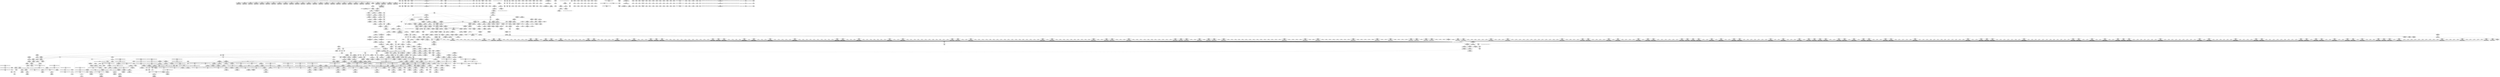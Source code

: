 digraph {
	CE0x50a9b50 [shape=record,shape=Mrecord,label="{CE0x50a9b50|44:_i32,_48:_i16,_128:_i8*,_:_SCMRE_168,176_|*MultipleSource*|Function::aa_cred_profile&Arg::cred::|security/apparmor/include/context.h,99|security/apparmor/include/context.h,138}"]
	CE0x5001da0 [shape=record,shape=Mrecord,label="{CE0x5001da0|COLLAPSED:_GCMRE___llvm_gcov_ctr84_internal_global_6_x_i64_zeroinitializer:_elem_0:default:}"]
	CE0x5077b40 [shape=record,shape=Mrecord,label="{CE0x5077b40|80:_i64,_:_CRE_1323,1324_}"]
	CE0x508ece0 [shape=record,shape=Mrecord,label="{CE0x508ece0|i64*_getelementptr_inbounds_(_16_x_i64_,_16_x_i64_*___llvm_gcov_ctr46,_i64_0,_i64_12)|*Constant*}"]
	CE0x50568c0 [shape=record,shape=Mrecord,label="{CE0x50568c0|aa_path_perm:entry}"]
	CE0x5061fa0 [shape=record,shape=Mrecord,label="{CE0x5061fa0|__aa_current_profile:tmp17|security/apparmor/include/context.h,138|*SummSink*}"]
	CE0x5087b30 [shape=record,shape=Mrecord,label="{CE0x5087b30|aa_cred_profile:expval|security/apparmor/include/context.h,100}"]
	CE0x504bec0 [shape=record,shape=Mrecord,label="{CE0x504bec0|apparmor_path_chown:call|security/apparmor/lsm.c,361|*SummSource*}"]
	CE0x508ff60 [shape=record,shape=Mrecord,label="{CE0x508ff60|aa_cred_profile:tmp27|security/apparmor/include/context.h,100|*SummSink*}"]
	CE0x50cbab0 [shape=record,shape=Mrecord,label="{CE0x50cbab0|GLOBAL:current_task|Global_var:current_task}"]
	CE0x50932b0 [shape=record,shape=Mrecord,label="{CE0x50932b0|aa_path_perm:cond|Function::aa_path_perm&Arg::cond::|*SummSink*}"]
	CE0x508da10 [shape=record,shape=Mrecord,label="{CE0x508da10|i32_100|*Constant*|*SummSource*}"]
	"CONST[source:1(input),value:2(dynamic)][purpose:{object}][SrcIdx:2]"
	CE0x5067020 [shape=record,shape=Mrecord,label="{CE0x5067020|80:_i64,_:_CRE_442,443_}"]
	CE0x5057d60 [shape=record,shape=Mrecord,label="{CE0x5057d60|apparmor_path_chown:tmp19|security/apparmor/lsm.c,365|*SummSink*}"]
	CE0x5007000 [shape=record,shape=Mrecord,label="{CE0x5007000|apparmor_path_chown:tmp14|security/apparmor/lsm.c,361}"]
	CE0x50505a0 [shape=record,shape=Mrecord,label="{CE0x50505a0|i32_0|*Constant*}"]
	CE0x5089620 [shape=record,shape=Mrecord,label="{CE0x5089620|common_perm:tmp2|security/apparmor/lsm.c,169|*SummSink*}"]
	CE0x506daa0 [shape=record,shape=Mrecord,label="{CE0x506daa0|80:_i64,_:_CRE_603,604_}"]
	CE0x50ab050 [shape=record,shape=Mrecord,label="{CE0x50ab050|aa_cred_profile:tmp9|security/apparmor/include/context.h,100}"]
	CE0x5015c40 [shape=record,shape=Mrecord,label="{CE0x5015c40|common_perm:tmp4|security/apparmor/lsm.c,169|*SummSource*}"]
	CE0x50562f0 [shape=record,shape=Mrecord,label="{CE0x50562f0|GLOBAL:aa_path_perm|*Constant*}"]
	CE0x50ab8a0 [shape=record,shape=Mrecord,label="{CE0x50ab8a0|i64*_getelementptr_inbounds_(_16_x_i64_,_16_x_i64_*___llvm_gcov_ctr46,_i64_0,_i64_4)|*Constant*|*SummSource*}"]
	CE0x504be50 [shape=record,shape=Mrecord,label="{CE0x504be50|apparmor_path_chown:call|security/apparmor/lsm.c,361}"]
	CE0x504a860 [shape=record,shape=Mrecord,label="{CE0x504a860|common_perm:mode|security/apparmor/lsm.c,169|*SummSink*}"]
	CE0x501b760 [shape=record,shape=Mrecord,label="{CE0x501b760|apparmor_path_chown:dentry|security/apparmor/lsm.c,357|*SummSink*}"]
	CE0x50339b0 [shape=record,shape=Mrecord,label="{CE0x50339b0|aa_cred_profile:tmp15|security/apparmor/include/context.h,100|*SummSink*}"]
	CE0x507dc30 [shape=record,shape=Mrecord,label="{CE0x507dc30|80:_i64,_:_CRE_1636,1637_}"]
	CE0x50b26c0 [shape=record,shape=Mrecord,label="{CE0x50b26c0|__aa_current_profile:tmp13|security/apparmor/include/context.h,138|*SummSource*}"]
	CE0x50e9d80 [shape=record,shape=Mrecord,label="{CE0x50e9d80|i32_100|*Constant*}"]
	CE0x507fb00 [shape=record,shape=Mrecord,label="{CE0x507fb00|80:_i64,_:_CRE_1665,1666_}"]
	CE0x5029b50 [shape=record,shape=Mrecord,label="{CE0x5029b50|0:_i16,_4:_i32,_8:_i16,_40:_%struct.super_block*,_72:_i32,_:_SCMRE_4,6_|*MultipleSource*|security/apparmor/lsm.c,357|security/apparmor/lsm.c, 357}"]
	CE0x509a2b0 [shape=record,shape=Mrecord,label="{CE0x509a2b0|aa_cred_profile:bb|*SummSource*}"]
	CE0x505ca90 [shape=record,shape=Mrecord,label="{CE0x505ca90|GLOBAL:lockdep_rcu_suspicious|*Constant*}"]
	CE0x506eba0 [shape=record,shape=Mrecord,label="{CE0x506eba0|80:_i64,_:_CRE_619,620_}"]
	CE0x505de50 [shape=record,shape=Mrecord,label="{CE0x505de50|__aa_current_profile:call3|security/apparmor/include/context.h,138|*SummSource*}"]
	CE0x50b2100 [shape=record,shape=Mrecord,label="{CE0x50b2100|_call_void_lockdep_rcu_suspicious(i8*_getelementptr_inbounds_(_36_x_i8_,_36_x_i8_*_.str12,_i32_0,_i32_0),_i32_138,_i8*_getelementptr_inbounds_(_45_x_i8_,_45_x_i8_*_.str14,_i32_0,_i32_0))_#7,_!dbg_!15483|security/apparmor/include/context.h,138|*SummSource*}"]
	CE0x5092ee0 [shape=record,shape=Mrecord,label="{CE0x5092ee0|aa_path_perm:cond|Function::aa_path_perm&Arg::cond::}"]
	CE0x50b2b40 [shape=record,shape=Mrecord,label="{CE0x50b2b40|__aa_current_profile:tmp14|security/apparmor/include/context.h,138|*SummSource*}"]
	CE0x507d3b0 [shape=record,shape=Mrecord,label="{CE0x507d3b0|80:_i64,_:_CRE_1628,1629_}"]
	CE0x502aaf0 [shape=record,shape=Mrecord,label="{CE0x502aaf0|__aa_current_profile:land.lhs.true2|*SummSource*}"]
	CE0x5080af0 [shape=record,shape=Mrecord,label="{CE0x5080af0|80:_i64,_:_CRE_1680,1681_}"]
	CE0x50e0750 [shape=record,shape=Mrecord,label="{CE0x50e0750|aa_cred_profile:tmp12|security/apparmor/include/context.h,100|*SummSource*}"]
	CE0x50ac090 [shape=record,shape=Mrecord,label="{CE0x50ac090|get_current:tmp3|*SummSink*}"]
	CE0x504d1b0 [shape=record,shape=Mrecord,label="{CE0x504d1b0|i64_0|*Constant*|*SummSource*}"]
	CE0x505ff40 [shape=record,shape=Mrecord,label="{CE0x505ff40|GLOBAL:aa_cred_profile|*Constant*|*SummSink*}"]
	CE0x5071330 [shape=record,shape=Mrecord,label="{CE0x5071330|80:_i64,_:_CRE_1208,1209_}"]
	CE0x5009850 [shape=record,shape=Mrecord,label="{CE0x5009850|apparmor_path_chown:tmp13|security/apparmor/lsm.c,361|*SummSink*}"]
	CE0x506f200 [shape=record,shape=Mrecord,label="{CE0x506f200|80:_i64,_:_CRE_625,626_}"]
	CE0x507b7d0 [shape=record,shape=Mrecord,label="{CE0x507b7d0|80:_i64,_:_CRE_1536,1568_|*MultipleSource*|*LoadInst*|security/apparmor/include/apparmor.h,117|security/apparmor/include/apparmor.h,117}"]
	CE0x5067d10 [shape=record,shape=Mrecord,label="{CE0x5067d10|__aa_current_profile:tmp9|security/apparmor/include/context.h,138}"]
	CE0x5067de0 [shape=record,shape=Mrecord,label="{CE0x5067de0|__aa_current_profile:tmp9|security/apparmor/include/context.h,138|*SummSource*}"]
	CE0x507fd20 [shape=record,shape=Mrecord,label="{CE0x507fd20|80:_i64,_:_CRE_1667,1668_}"]
	CE0x5010f60 [shape=record,shape=Mrecord,label="{CE0x5010f60|apparmor_path_chown:dentry3|security/apparmor/lsm.c,358|*SummSink*}"]
	CE0x50920f0 [shape=record,shape=Mrecord,label="{CE0x50920f0|aa_path_perm:path|Function::aa_path_perm&Arg::path::}"]
	CE0x50ea720 [shape=record,shape=Mrecord,label="{CE0x50ea720|aa_cred_profile:tmp21|security/apparmor/include/context.h,100|*SummSource*}"]
	CE0x504baa0 [shape=record,shape=Mrecord,label="{CE0x504baa0|apparmor_path_chown:tmp11|security/apparmor/lsm.c,361|*SummSource*}"]
	CE0x50623e0 [shape=record,shape=Mrecord,label="{CE0x50623e0|__aa_current_profile:tmp18|security/apparmor/include/context.h,138|*SummSource*}"]
	CE0x50669c0 [shape=record,shape=Mrecord,label="{CE0x50669c0|80:_i64,_:_CRE_436,437_}"]
	CE0x50e9490 [shape=record,shape=Mrecord,label="{CE0x50e9490|void_(i8*,_i32,_i64)*_asm_sideeffect_1:_09ud2_0A.pushsection___bug_table,_22a_22_0A2:_09.long_1b_-_2b,_$_0:c_-_2b_0A_09.word_$_1:c_,_0_0A_09.org_2b+$_2:c_0A.popsection_,_i,i,i,_dirflag_,_fpsr_,_flags_}"]
	CE0x507b280 [shape=record,shape=Mrecord,label="{CE0x507b280|80:_i64,_:_CRE_1375,1376_}"]
	CE0x50ce910 [shape=record,shape=Mrecord,label="{CE0x50ce910|aa_cred_profile:tmp28|security/apparmor/include/context.h,100}"]
	CE0x5066690 [shape=record,shape=Mrecord,label="{CE0x5066690|80:_i64,_:_CRE_433,434_}"]
	CE0x50acc00 [shape=record,shape=Mrecord,label="{CE0x50acc00|i64*_getelementptr_inbounds_(_16_x_i64_,_16_x_i64_*___llvm_gcov_ctr46,_i64_0,_i64_0)|*Constant*|*SummSink*}"]
	CE0x50850d0 [shape=record,shape=Mrecord,label="{CE0x50850d0|80:_i64,_:_CRE_2056,2112_|*MultipleSource*|*LoadInst*|security/apparmor/include/apparmor.h,117|security/apparmor/include/apparmor.h,117}"]
	CE0x504dae0 [shape=record,shape=Mrecord,label="{CE0x504dae0|mediated_filesystem:inode|Function::mediated_filesystem&Arg::inode::|*SummSource*}"]
	CE0x5043e40 [shape=record,shape=Mrecord,label="{CE0x5043e40|i32_2|*Constant*|*SummSource*}"]
	CE0x506d110 [shape=record,shape=Mrecord,label="{CE0x506d110|80:_i64,_:_CRE_594,595_}"]
	CE0x50dfaf0 [shape=record,shape=Mrecord,label="{CE0x50dfaf0|aa_cred_profile:do.end10|*SummSource*}"]
	CE0x5071880 [shape=record,shape=Mrecord,label="{CE0x5071880|80:_i64,_:_CRE_1211,1212_}"]
	"CONST[source:0(mediator),value:2(dynamic)][purpose:{subject}][SrcIdx:5]"
	CE0x508fc20 [shape=record,shape=Mrecord,label="{CE0x508fc20|aa_cred_profile:tmp27|security/apparmor/include/context.h,100}"]
	CE0x5035c90 [shape=record,shape=Mrecord,label="{CE0x5035c90|i64*_getelementptr_inbounds_(_16_x_i64_,_16_x_i64_*___llvm_gcov_ctr46,_i64_0,_i64_8)|*Constant*}"]
	CE0x505e9c0 [shape=record,shape=Mrecord,label="{CE0x505e9c0|get_current:entry|*SummSource*}"]
	CE0x509c030 [shape=record,shape=Mrecord,label="{CE0x509c030|44:_i32,_48:_i16,_128:_i8*,_:_SCMRE_52,56_|*MultipleSource*|Function::aa_cred_profile&Arg::cred::|security/apparmor/include/context.h,99|security/apparmor/include/context.h,138}"]
	CE0x5096300 [shape=record,shape=Mrecord,label="{CE0x5096300|mediated_filesystem:tobool|security/apparmor/include/apparmor.h,117|*SummSource*}"]
	CE0x5075ef0 [shape=record,shape=Mrecord,label="{CE0x5075ef0|80:_i64,_:_CRE_1278,1279_}"]
	CE0x50748a0 [shape=record,shape=Mrecord,label="{CE0x50748a0|80:_i64,_:_CRE_1257,1258_}"]
	CE0x50a9e50 [shape=record,shape=Mrecord,label="{CE0x50a9e50|GLOBAL:__aa_current_profile.__warned|Global_var:__aa_current_profile.__warned|*SummSink*}"]
	CE0x50cb4b0 [shape=record,shape=Mrecord,label="{CE0x50cb4b0|aa_cred_profile:tmp4|*LoadInst*|security/apparmor/include/context.h,99|*SummSink*}"]
	CE0x50abc40 [shape=record,shape=Mrecord,label="{CE0x50abc40|i64*_getelementptr_inbounds_(_16_x_i64_,_16_x_i64_*___llvm_gcov_ctr46,_i64_0,_i64_4)|*Constant*|*SummSink*}"]
	CE0x5054ed0 [shape=record,shape=Mrecord,label="{CE0x5054ed0|i64*_getelementptr_inbounds_(_5_x_i64_,_5_x_i64_*___llvm_gcov_ctr57,_i64_0,_i64_3)|*Constant*|*SummSource*}"]
	CE0x5096cc0 [shape=record,shape=Mrecord,label="{CE0x5096cc0|mediated_filesystem:lnot|security/apparmor/include/apparmor.h,117}"]
	CE0x506edc0 [shape=record,shape=Mrecord,label="{CE0x506edc0|80:_i64,_:_CRE_621,622_}"]
	CE0x508f830 [shape=record,shape=Mrecord,label="{CE0x508f830|aa_cred_profile:tmp26|security/apparmor/include/context.h,100}"]
	CE0x5097090 [shape=record,shape=Mrecord,label="{CE0x5097090|common_perm:bb}"]
	CE0x504c080 [shape=record,shape=Mrecord,label="{CE0x504c080|GLOBAL:mediated_filesystem|*Constant*|*SummSource*}"]
	CE0x509ca10 [shape=record,shape=Mrecord,label="{CE0x509ca10|_call_void_mcount()_#2|*SummSource*}"]
	CE0x50473c0 [shape=record,shape=Mrecord,label="{CE0x50473c0|80:_i64,_:_CRE_472,480_|*MultipleSource*|*LoadInst*|security/apparmor/include/apparmor.h,117|security/apparmor/include/apparmor.h,117}"]
	CE0x50af1a0 [shape=record,shape=Mrecord,label="{CE0x50af1a0|__aa_current_profile:tmp6|security/apparmor/include/context.h,138|*SummSource*}"]
	CE0x5077e70 [shape=record,shape=Mrecord,label="{CE0x5077e70|80:_i64,_:_CRE_1326,1327_}"]
	CE0x50737a0 [shape=record,shape=Mrecord,label="{CE0x50737a0|80:_i64,_:_CRE_1241,1242_}"]
	CE0x50998a0 [shape=record,shape=Mrecord,label="{CE0x50998a0|common_perm:call|security/apparmor/lsm.c,168|*SummSource*}"]
	CE0x5082d30 [shape=record,shape=Mrecord,label="{CE0x5082d30|80:_i64,_:_CRE_1808,1816_|*MultipleSource*|*LoadInst*|security/apparmor/include/apparmor.h,117|security/apparmor/include/apparmor.h,117}"]
	CE0x50ccf00 [shape=record,shape=Mrecord,label="{CE0x50ccf00|i64*_getelementptr_inbounds_(_16_x_i64_,_16_x_i64_*___llvm_gcov_ctr46,_i64_0,_i64_15)|*Constant*|*SummSource*}"]
	CE0x5079a10 [shape=record,shape=Mrecord,label="{CE0x5079a10|80:_i64,_:_CRE_1352,1353_}"]
	CE0x501f780 [shape=record,shape=Mrecord,label="{CE0x501f780|aa_cred_profile:tmp3|*SummSource*}"]
	CE0x50842b0 [shape=record,shape=Mrecord,label="{CE0x50842b0|80:_i64,_:_CRE_1876,1877_}"]
	CE0x506f750 [shape=record,shape=Mrecord,label="{CE0x506f750|80:_i64,_:_CRE_630,631_}"]
	CE0x50a9cf0 [shape=record,shape=Mrecord,label="{CE0x50a9cf0|GLOBAL:__aa_current_profile.__warned|Global_var:__aa_current_profile.__warned|*SummSource*}"]
	CE0x50e7080 [shape=record,shape=Mrecord,label="{CE0x50e7080|aa_cred_profile:do.body6|*SummSource*}"]
	CE0x5047e40 [shape=record,shape=Mrecord,label="{CE0x5047e40|apparmor_path_chown:tmp10|security/apparmor/lsm.c,361}"]
	CE0x5071710 [shape=record,shape=Mrecord,label="{CE0x5071710|80:_i64,_:_CRE_1210,1211_}"]
	CE0x50a7b50 [shape=record,shape=Mrecord,label="{CE0x50a7b50|__aa_current_profile:tobool1|security/apparmor/include/context.h,138|*SummSink*}"]
	CE0x5092d70 [shape=record,shape=Mrecord,label="{CE0x5092d70|aa_path_perm:request|Function::aa_path_perm&Arg::request::|*SummSink*}"]
	CE0x5086460 [shape=record,shape=Mrecord,label="{CE0x5086460|i64*_getelementptr_inbounds_(_5_x_i64_,_5_x_i64_*___llvm_gcov_ctr57,_i64_0,_i64_0)|*Constant*|*SummSource*}"]
	CE0x5077700 [shape=record,shape=Mrecord,label="{CE0x5077700|80:_i64,_:_CRE_1319,1320_}"]
	CE0x50df350 [shape=record,shape=Mrecord,label="{CE0x50df350|GLOBAL:__llvm_gcov_ctr46|Global_var:__llvm_gcov_ctr46|*SummSink*}"]
	CE0x506e540 [shape=record,shape=Mrecord,label="{CE0x506e540|80:_i64,_:_CRE_613,614_}"]
	CE0x50728c0 [shape=record,shape=Mrecord,label="{CE0x50728c0|80:_i64,_:_CRE_1227,1228_}"]
	CE0x505ba90 [shape=record,shape=Mrecord,label="{CE0x505ba90|common_perm:mask|Function::common_perm&Arg::mask::|*SummSource*}"]
	CE0x50cded0 [shape=record,shape=Mrecord,label="{CE0x50cded0|aa_cred_profile:tmp33|security/apparmor/include/context.h,101|*SummSink*}"]
	CE0x50a6f20 [shape=record,shape=Mrecord,label="{CE0x50a6f20|get_current:tmp4|./arch/x86/include/asm/current.h,14}"]
	CE0x505d770 [shape=record,shape=Mrecord,label="{CE0x505d770|i32_138|*Constant*|*SummSource*}"]
	CE0x5070980 [shape=record,shape=Mrecord,label="{CE0x5070980|80:_i64,_:_CRE_712,720_|*MultipleSource*|*LoadInst*|security/apparmor/include/apparmor.h,117|security/apparmor/include/apparmor.h,117}"]
	CE0x504aa10 [shape=record,shape=Mrecord,label="{CE0x504aa10|common_perm:mode|security/apparmor/lsm.c,169}"]
	CE0x50aef50 [shape=record,shape=Mrecord,label="{CE0x50aef50|44:_i32,_48:_i16,_128:_i8*,_:_SCMRE_28,32_|*MultipleSource*|Function::aa_cred_profile&Arg::cred::|security/apparmor/include/context.h,99|security/apparmor/include/context.h,138}"]
	CE0x5094510 [shape=record,shape=Mrecord,label="{CE0x5094510|common_perm:tmp9|security/apparmor/lsm.c,172|*SummSink*}"]
	CE0x5076e80 [shape=record,shape=Mrecord,label="{CE0x5076e80|80:_i64,_:_CRE_1311,1312_}"]
	CE0x5050bd0 [shape=record,shape=Mrecord,label="{CE0x5050bd0|80:_i64,_:_CRE_8,16_|*MultipleSource*|*LoadInst*|security/apparmor/include/apparmor.h,117|security/apparmor/include/apparmor.h,117}"]
	CE0x5045be0 [shape=record,shape=Mrecord,label="{CE0x5045be0|apparmor_path_chown:d_inode4|security/apparmor/lsm.c,358|*SummSource*}"]
	CE0x500f9f0 [shape=record,shape=Mrecord,label="{CE0x500f9f0|apparmor_path_chown:coerce.dive|*SummSink*}"]
	CE0x5048d20 [shape=record,shape=Mrecord,label="{CE0x5048d20|i32_4|*Constant*|*SummSource*}"]
	CE0x50696d0 [shape=record,shape=Mrecord,label="{CE0x50696d0|__aa_current_profile:tmp8|security/apparmor/include/context.h,138|*SummSink*}"]
	CE0x50099a0 [shape=record,shape=Mrecord,label="{CE0x50099a0|apparmor_path_chown:return|*SummSource*}"]
	CE0x508def0 [shape=record,shape=Mrecord,label="{CE0x508def0|i64_12|*Constant*|*SummSource*}"]
	CE0x50705a0 [shape=record,shape=Mrecord,label="{CE0x50705a0|80:_i64,_:_CRE_696,704_|*MultipleSource*|*LoadInst*|security/apparmor/include/apparmor.h,117|security/apparmor/include/apparmor.h,117}"]
	CE0x5045da0 [shape=record,shape=Mrecord,label="{CE0x5045da0|apparmor_path_chown:d_inode4|security/apparmor/lsm.c,358|*SummSink*}"]
	CE0x50657b0 [shape=record,shape=Mrecord,label="{CE0x50657b0|80:_i64,_:_CRE_419,420_}"]
	CE0x5076f90 [shape=record,shape=Mrecord,label="{CE0x5076f90|80:_i64,_:_CRE_1312,1313_}"]
	CE0x5075890 [shape=record,shape=Mrecord,label="{CE0x5075890|80:_i64,_:_CRE_1272,1273_}"]
	CE0x50658c0 [shape=record,shape=Mrecord,label="{CE0x50658c0|80:_i64,_:_CRE_420,421_}"]
	CE0x50112c0 [shape=record,shape=Mrecord,label="{CE0x50112c0|apparmor_path_chown:tmp6|*LoadInst*|security/apparmor/lsm.c,358|*SummSink*}"]
	CE0x504e050 [shape=record,shape=Mrecord,label="{CE0x504e050|apparmor_path_chown:tmp12|security/apparmor/lsm.c,361|*SummSink*}"]
	CE0x5080050 [shape=record,shape=Mrecord,label="{CE0x5080050|80:_i64,_:_CRE_1670,1671_}"]
	CE0x5069660 [shape=record,shape=Mrecord,label="{CE0x5069660|__aa_current_profile:tobool1|security/apparmor/include/context.h,138}"]
	CE0x50b01d0 [shape=record,shape=Mrecord,label="{CE0x50b01d0|i64*_getelementptr_inbounds_(_11_x_i64_,_11_x_i64_*___llvm_gcov_ctr58,_i64_0,_i64_6)|*Constant*|*SummSink*}"]
	CE0x5076550 [shape=record,shape=Mrecord,label="{CE0x5076550|80:_i64,_:_CRE_1304,1305_}"]
	CE0x5057be0 [shape=record,shape=Mrecord,label="{CE0x5057be0|apparmor_path_chown:tmp19|security/apparmor/lsm.c,365|*SummSource*}"]
	CE0x5011f80 [shape=record,shape=Mrecord,label="{CE0x5011f80|get_current:tmp1|*SummSink*}"]
	CE0x504c310 [shape=record,shape=Mrecord,label="{CE0x504c310|GLOBAL:mediated_filesystem|*Constant*|*SummSink*}"]
	CE0x50667a0 [shape=record,shape=Mrecord,label="{CE0x50667a0|80:_i64,_:_CRE_434,435_}"]
	CE0x5026800 [shape=record,shape=Mrecord,label="{CE0x5026800|COLLAPSED:_GCMRE___llvm_gcov_ctr55_internal_global_2_x_i64_zeroinitializer:_elem_0:default:}"]
	CE0x50e7d60 [shape=record,shape=Mrecord,label="{CE0x50e7d60|i64*_getelementptr_inbounds_(_16_x_i64_,_16_x_i64_*___llvm_gcov_ctr46,_i64_0,_i64_8)|*Constant*|*SummSink*}"]
	CE0x50007b0 [shape=record,shape=Mrecord,label="{CE0x50007b0|apparmor_path_chown:entry|*SummSink*}"]
	CE0x506a3d0 [shape=record,shape=Mrecord,label="{CE0x506a3d0|80:_i64,_:_CRE_528,536_|*MultipleSource*|*LoadInst*|security/apparmor/include/apparmor.h,117|security/apparmor/include/apparmor.h,117}"]
	CE0x5027f40 [shape=record,shape=Mrecord,label="{CE0x5027f40|__aa_current_profile:tmp3}"]
	CE0x50ad7e0 [shape=record,shape=Mrecord,label="{CE0x50ad7e0|__aa_current_profile:if.end|*SummSource*}"]
	CE0x5088b50 [shape=record,shape=Mrecord,label="{CE0x5088b50|i64_6|*Constant*|*SummSource*}"]
	CE0x50cb1f0 [shape=record,shape=Mrecord,label="{CE0x50cb1f0|get_current:tmp3|*SummSource*}"]
	CE0x50e3410 [shape=record,shape=Mrecord,label="{CE0x50e3410|aa_cred_profile:profile|security/apparmor/include/context.h,100|*SummSource*}"]
	CE0x5085890 [shape=record,shape=Mrecord,label="{CE0x5085890|80:_i64,_:_CRE_2256,2264_|*MultipleSource*|*LoadInst*|security/apparmor/include/apparmor.h,117|security/apparmor/include/apparmor.h,117}"]
	CE0x50e73f0 [shape=record,shape=Mrecord,label="{CE0x50e73f0|44:_i32,_48:_i16,_128:_i8*,_:_SCMRE_64,72_|*MultipleSource*|Function::aa_cred_profile&Arg::cred::|security/apparmor/include/context.h,99|security/apparmor/include/context.h,138}"]
	CE0x5078d50 [shape=record,shape=Mrecord,label="{CE0x5078d50|80:_i64,_:_CRE_1340,1341_}"]
	CE0x501c2b0 [shape=record,shape=Mrecord,label="{CE0x501c2b0|common_perm:call|security/apparmor/lsm.c,168|*SummSink*}"]
	CE0x5035f90 [shape=record,shape=Mrecord,label="{CE0x5035f90|80:_i64,_:_CRE_128,132_|*MultipleSource*|*LoadInst*|security/apparmor/include/apparmor.h,117|security/apparmor/include/apparmor.h,117}"]
	CE0x50ad5f0 [shape=record,shape=Mrecord,label="{CE0x50ad5f0|__aa_current_profile:bb|*SummSink*}"]
	CE0x5003ec0 [shape=record,shape=Mrecord,label="{CE0x5003ec0|apparmor_path_chown:if.then|*SummSink*}"]
	CE0x50ad710 [shape=record,shape=Mrecord,label="{CE0x50ad710|__aa_current_profile:if.end}"]
	CE0x5014600 [shape=record,shape=Mrecord,label="{CE0x5014600|i32_2|*Constant*}"]
	CE0x504e1f0 [shape=record,shape=Mrecord,label="{CE0x504e1f0|apparmor_path_chown:tmp13|security/apparmor/lsm.c,361}"]
	CE0x508cf40 [shape=record,shape=Mrecord,label="{CE0x508cf40|aa_cred_profile:tmp8|security/apparmor/include/context.h,100|*SummSink*}"]
	CE0x505ea80 [shape=record,shape=Mrecord,label="{CE0x505ea80|get_current:entry|*SummSink*}"]
	CE0x50595b0 [shape=record,shape=Mrecord,label="{CE0x50595b0|GLOBAL:common_perm|*Constant*}"]
	CE0x5070d60 [shape=record,shape=Mrecord,label="{CE0x5070d60|80:_i64,_:_CRE_736,880_|*MultipleSource*|*LoadInst*|security/apparmor/include/apparmor.h,117|security/apparmor/include/apparmor.h,117}"]
	CE0x5099300 [shape=record,shape=Mrecord,label="{CE0x5099300|_call_void_mcount()_#2|*SummSource*}"]
	CE0x5034520 [shape=record,shape=Mrecord,label="{CE0x5034520|aa_cred_profile:tmp17|security/apparmor/include/context.h,100|*SummSink*}"]
	CE0x5010e50 [shape=record,shape=Mrecord,label="{CE0x5010e50|apparmor_path_chown:dentry3|security/apparmor/lsm.c,358|*SummSource*}"]
	CE0x507af50 [shape=record,shape=Mrecord,label="{CE0x507af50|80:_i64,_:_CRE_1372,1373_}"]
	CE0x505ce60 [shape=record,shape=Mrecord,label="{CE0x505ce60|GLOBAL:lockdep_rcu_suspicious|*Constant*|*SummSink*}"]
	CE0x5033b70 [shape=record,shape=Mrecord,label="{CE0x5033b70|aa_cred_profile:tmp16|security/apparmor/include/context.h,100}"]
	CE0x50b3300 [shape=record,shape=Mrecord,label="{CE0x50b3300|i64*_getelementptr_inbounds_(_11_x_i64_,_11_x_i64_*___llvm_gcov_ctr58,_i64_0,_i64_8)|*Constant*|*SummSource*}"]
	CE0x502ad70 [shape=record,shape=Mrecord,label="{CE0x502ad70|apparmor_path_chown:tmp2|*LoadInst*|security/apparmor/lsm.c,357|*SummSink*}"]
	CE0x50ac610 [shape=record,shape=Mrecord,label="{CE0x50ac610|__aa_current_profile:do.end}"]
	CE0x500a710 [shape=record,shape=Mrecord,label="{CE0x500a710|i32_5|*Constant*}"]
	CE0x5088e90 [shape=record,shape=Mrecord,label="{CE0x5088e90|aa_cred_profile:tmp15|security/apparmor/include/context.h,100}"]
	CE0x5028ae0 [shape=record,shape=Mrecord,label="{CE0x5028ae0|apparmor_path_chown:gid.coerce|Function::apparmor_path_chown&Arg::gid.coerce::|*SummSink*}"]
	CE0x5022de0 [shape=record,shape=Mrecord,label="{CE0x5022de0|i64*_getelementptr_inbounds_(_2_x_i64_,_2_x_i64_*___llvm_gcov_ctr112,_i64_0,_i64_1)|*Constant*}"]
	CE0x5037690 [shape=record,shape=Mrecord,label="{CE0x5037690|80:_i64,_:_CRE_224,240_|*MultipleSource*|*LoadInst*|security/apparmor/include/apparmor.h,117|security/apparmor/include/apparmor.h,117}"]
	CE0x50aebf0 [shape=record,shape=Mrecord,label="{CE0x50aebf0|__aa_current_profile:bb}"]
	CE0x5080d10 [shape=record,shape=Mrecord,label="{CE0x5080d10|80:_i64,_:_CRE_1682,1683_}"]
	CE0x5060330 [shape=record,shape=Mrecord,label="{CE0x5060330|aa_cred_profile:cred|Function::aa_cred_profile&Arg::cred::|*SummSource*}"]
	CE0x50ac750 [shape=record,shape=Mrecord,label="{CE0x50ac750|__aa_current_profile:do.end|*SummSource*}"]
	CE0x5068e80 [shape=record,shape=Mrecord,label="{CE0x5068e80|i64_1|*Constant*}"]
	CE0x506f310 [shape=record,shape=Mrecord,label="{CE0x506f310|80:_i64,_:_CRE_626,627_}"]
	CE0x5035410 [shape=record,shape=Mrecord,label="{CE0x5035410|aa_cred_profile:tmp18|security/apparmor/include/context.h,100|*SummSource*}"]
	CE0x505f740 [shape=record,shape=Mrecord,label="{CE0x505f740|__aa_current_profile:call4|security/apparmor/include/context.h,138|*SummSink*}"]
	CE0x506d660 [shape=record,shape=Mrecord,label="{CE0x506d660|80:_i64,_:_CRE_599,600_}"]
	CE0x50cbfa0 [shape=record,shape=Mrecord,label="{CE0x50cbfa0|aa_cred_profile:lor.end}"]
	CE0x508ba80 [shape=record,shape=Mrecord,label="{CE0x508ba80|i64*_getelementptr_inbounds_(_2_x_i64_,_2_x_i64_*___llvm_gcov_ctr112,_i64_0,_i64_0)|*Constant*|*SummSource*}"]
	CE0x507c590 [shape=record,shape=Mrecord,label="{CE0x507c590|80:_i64,_:_CRE_1616,1617_}"]
	CE0x5094b60 [shape=record,shape=Mrecord,label="{CE0x5094b60|common_perm:tmp10|security/apparmor/lsm.c,172|*SummSource*}"]
	CE0x504cd90 [shape=record,shape=Mrecord,label="{CE0x504cd90|common_perm:cmp|security/apparmor/lsm.c,169|*SummSource*}"]
	CE0x505ab50 [shape=record,shape=Mrecord,label="{CE0x505ab50|i32_13|*Constant*|*SummSink*}"]
	CE0x5025de0 [shape=record,shape=Mrecord,label="{CE0x5025de0|i64*_getelementptr_inbounds_(_2_x_i64_,_2_x_i64_*___llvm_gcov_ctr55,_i64_0,_i64_1)|*Constant*}"]
	CE0x50ab1f0 [shape=record,shape=Mrecord,label="{CE0x50ab1f0|aa_cred_profile:tmp9|security/apparmor/include/context.h,100|*SummSource*}"]
	CE0x5065f20 [shape=record,shape=Mrecord,label="{CE0x5065f20|80:_i64,_:_CRE_426,427_}"]
	CE0x50a2570 [shape=record,shape=Mrecord,label="{CE0x50a2570|aa_cred_profile:do.body5}"]
	CE0x50781a0 [shape=record,shape=Mrecord,label="{CE0x50781a0|80:_i64,_:_CRE_1329,1330_}"]
	CE0x508c450 [shape=record,shape=Mrecord,label="{CE0x508c450|aa_cred_profile:tmp29|security/apparmor/include/context.h,100|*SummSink*}"]
	CE0x50e2440 [shape=record,shape=Mrecord,label="{CE0x50e2440|%struct.aa_task_cxt*_null|*Constant*|*SummSink*}"]
	CE0x50474d0 [shape=record,shape=Mrecord,label="{CE0x50474d0|80:_i64,_:_CRE_480,488_|*MultipleSource*|*LoadInst*|security/apparmor/include/apparmor.h,117|security/apparmor/include/apparmor.h,117}"]
	CE0x50cd240 [shape=record,shape=Mrecord,label="{CE0x50cd240|i64*_getelementptr_inbounds_(_16_x_i64_,_16_x_i64_*___llvm_gcov_ctr46,_i64_0,_i64_15)|*Constant*|*SummSink*}"]
	CE0x5039780 [shape=record,shape=Mrecord,label="{CE0x5039780|80:_i64,_:_CRE_360,368_|*MultipleSource*|*LoadInst*|security/apparmor/include/apparmor.h,117|security/apparmor/include/apparmor.h,117}"]
	CE0x5061760 [shape=record,shape=Mrecord,label="{CE0x5061760|__aa_current_profile:cred|security/apparmor/include/context.h,138|*SummSource*}"]
	CE0x5066580 [shape=record,shape=Mrecord,label="{CE0x5066580|80:_i64,_:_CRE_432,433_}"]
	CE0x502aa10 [shape=record,shape=Mrecord,label="{CE0x502aa10|__aa_current_profile:if.then|*SummSink*}"]
	CE0x505b560 [shape=record,shape=Mrecord,label="{CE0x505b560|i32_512|*Constant*|*SummSource*}"]
	CE0x5009fe0 [shape=record,shape=Mrecord,label="{CE0x5009fe0|apparmor_path_chown:coerce.dive}"]
	CE0x504fcd0 [shape=record,shape=Mrecord,label="{CE0x504fcd0|apparmor_path_chown:d_inode6|security/apparmor/lsm.c,361|*SummSource*}"]
	CE0x5048aa0 [shape=record,shape=Mrecord,label="{CE0x5048aa0|apparmor_path_chown:tmp5|security/apparmor/lsm.c,357|*SummSource*}"]
	CE0x509cf60 [shape=record,shape=Mrecord,label="{CE0x509cf60|common_perm:tmp2|security/apparmor/lsm.c,169}"]
	CE0x508f8a0 [shape=record,shape=Mrecord,label="{CE0x508f8a0|aa_cred_profile:tmp26|security/apparmor/include/context.h,100|*SummSource*}"]
	CE0x506b790 [shape=record,shape=Mrecord,label="{CE0x506b790|80:_i64,_:_CRE_570,571_}"]
	CE0x501f810 [shape=record,shape=Mrecord,label="{CE0x501f810|i64_2|*Constant*|*SummSource*}"]
	CE0x50a39b0 [shape=record,shape=Mrecord,label="{CE0x50a39b0|__aa_current_profile:tmp12|security/apparmor/include/context.h,138|*SummSource*}"]
	CE0x5084360 [shape=record,shape=Mrecord,label="{CE0x5084360|80:_i64,_:_CRE_1877,1878_}"]
	CE0x50a4a00 [shape=record,shape=Mrecord,label="{CE0x50a4a00|COLLAPSED:_GCMRE___llvm_gcov_ctr58_internal_global_11_x_i64_zeroinitializer:_elem_0:default:}"]
	CE0x5061ec0 [shape=record,shape=Mrecord,label="{CE0x5061ec0|__aa_current_profile:tmp17|security/apparmor/include/context.h,138}"]
	CE0x50cdd10 [shape=record,shape=Mrecord,label="{CE0x50cdd10|aa_cred_profile:tmp33|security/apparmor/include/context.h,101|*SummSource*}"]
	CE0x50ecfd0 [shape=record,shape=Mrecord,label="{CE0x50ecfd0|aa_cred_profile:lnot2|security/apparmor/include/context.h,100}"]
	CE0x5046b40 [shape=record,shape=Mrecord,label="{CE0x5046b40|80:_i64,_:_CRE_457,458_}"]
	CE0x5064af0 [shape=record,shape=Mrecord,label="{CE0x5064af0|80:_i64,_:_CRE_407,408_}"]
	CE0x5014220 [shape=record,shape=Mrecord,label="{CE0x5014220|_call_void_mcount()_#2}"]
	CE0x505eb90 [shape=record,shape=Mrecord,label="{CE0x505eb90|_ret_%struct.task_struct*_%tmp4,_!dbg_!15471|./arch/x86/include/asm/current.h,14|*SummSource*}"]
	CE0x50ae720 [shape=record,shape=Mrecord,label="{CE0x50ae720|44:_i32,_48:_i16,_128:_i8*,_:_SCMRE_48,52_|*MultipleSource*|Function::aa_cred_profile&Arg::cred::|security/apparmor/include/context.h,99|security/apparmor/include/context.h,138}"]
	CE0x50a3460 [shape=record,shape=Mrecord,label="{CE0x50a3460|aa_cred_profile:tmp3|*SummSink*}"]
	CE0x502a3f0 [shape=record,shape=Mrecord,label="{CE0x502a3f0|72:_%struct.hlist_bl_node**,_80:_%struct.dentry*,_104:_%struct.inode*,_:_CRE_104,112_|*MultipleSource*|*LoadInst*|security/apparmor/lsm.c,357|security/apparmor/lsm.c,357}"]
	CE0x508e4b0 [shape=record,shape=Mrecord,label="{CE0x508e4b0|aa_cred_profile:tmp24|security/apparmor/include/context.h,100|*SummSource*}"]
	CE0x5090870 [shape=record,shape=Mrecord,label="{CE0x5090870|aa_cred_profile:tmp23|security/apparmor/include/context.h,100}"]
	CE0x50ac410 [shape=record,shape=Mrecord,label="{CE0x50ac410|COLLAPSED:_GCMRE___llvm_gcov_ctr112_internal_global_2_x_i64_zeroinitializer:_elem_0:default:}"]
	CE0x5039b60 [shape=record,shape=Mrecord,label="{CE0x5039b60|80:_i64,_:_CRE_376,380_|*MultipleSource*|*LoadInst*|security/apparmor/include/apparmor.h,117|security/apparmor/include/apparmor.h,117}"]
	CE0x509c520 [shape=record,shape=Mrecord,label="{CE0x509c520|_call_void_mcount()_#2|*SummSink*}"]
	CE0x5081040 [shape=record,shape=Mrecord,label="{CE0x5081040|80:_i64,_:_CRE_1685,1686_}"]
	CE0x50b0d10 [shape=record,shape=Mrecord,label="{CE0x50b0d10|__aa_current_profile:tmp15|security/apparmor/include/context.h,138}"]
	CE0x50561c0 [shape=record,shape=Mrecord,label="{CE0x50561c0|common_perm:call1|security/apparmor/lsm.c,170|*SummSink*}"]
	CE0x500d650 [shape=record,shape=Mrecord,label="{CE0x500d650|apparmor_path_chown:tmp1|*SummSink*}"]
	CE0x501f500 [shape=record,shape=Mrecord,label="{CE0x501f500|aa_cred_profile:tmp2|*SummSource*}"]
	CE0x50881a0 [shape=record,shape=Mrecord,label="{CE0x50881a0|aa_cred_profile:tobool4|security/apparmor/include/context.h,100}"]
	CE0x5092c40 [shape=record,shape=Mrecord,label="{CE0x5092c40|aa_path_perm:request|Function::aa_path_perm&Arg::request::|*SummSource*}"]
	CE0x5015cb0 [shape=record,shape=Mrecord,label="{CE0x5015cb0|common_perm:tmp4|security/apparmor/lsm.c,169|*SummSink*}"]
	CE0x50a5bf0 [shape=record,shape=Mrecord,label="{CE0x50a5bf0|aa_cred_profile:tmp1|*SummSource*}"]
	CE0x50a2d00 [shape=record,shape=Mrecord,label="{CE0x50a2d00|COLLAPSED:_GCMRE___llvm_gcov_ctr46_internal_global_16_x_i64_zeroinitializer:_elem_0:default:}"]
	CE0x506b680 [shape=record,shape=Mrecord,label="{CE0x506b680|80:_i64,_:_CRE_569,570_}"]
	CE0x507fe30 [shape=record,shape=Mrecord,label="{CE0x507fe30|80:_i64,_:_CRE_1668,1669_}"]
	CE0x50977c0 [shape=record,shape=Mrecord,label="{CE0x50977c0|__aa_current_profile:entry|*SummSource*}"]
	CE0x50374a0 [shape=record,shape=Mrecord,label="{CE0x50374a0|80:_i64,_:_CRE_216,224_|*MultipleSource*|*LoadInst*|security/apparmor/include/apparmor.h,117|security/apparmor/include/apparmor.h,117}"]
	CE0x508d230 [shape=record,shape=Mrecord,label="{CE0x508d230|common_perm:tmp5|security/apparmor/lsm.c,169|*SummSink*}"]
	CE0x50a2c90 [shape=record,shape=Mrecord,label="{CE0x50a2c90|aa_cred_profile:tmp}"]
	CE0x5066140 [shape=record,shape=Mrecord,label="{CE0x5066140|80:_i64,_:_CRE_428,429_}"]
	CE0x5052a10 [shape=record,shape=Mrecord,label="{CE0x5052a10|i32_8|*Constant*}"]
	CE0x50edf50 [shape=record,shape=Mrecord,label="{CE0x50edf50|aa_cred_profile:do.end|*SummSink*}"]
	CE0x5026fd0 [shape=record,shape=Mrecord,label="{CE0x5026fd0|common_perm:tmp1}"]
	CE0x5080160 [shape=record,shape=Mrecord,label="{CE0x5080160|80:_i64,_:_CRE_1671,1672_}"]
	CE0x5093a90 [shape=record,shape=Mrecord,label="{CE0x5093a90|common_perm:error.0}"]
	CE0x50683c0 [shape=record,shape=Mrecord,label="{CE0x50683c0|__aa_current_profile:tmp10|security/apparmor/include/context.h,138|*SummSink*}"]
	CE0x5001850 [shape=record,shape=Mrecord,label="{CE0x5001850|apparmor_path_chown:if.end|*SummSink*}"]
	CE0x5073250 [shape=record,shape=Mrecord,label="{CE0x5073250|80:_i64,_:_CRE_1236,1237_}"]
	CE0x5085c70 [shape=record,shape=Mrecord,label="{CE0x5085c70|80:_i64,_:_CRE_2268,2304_|*MultipleSource*|*LoadInst*|security/apparmor/include/apparmor.h,117|security/apparmor/include/apparmor.h,117}"]
	CE0x50e87d0 [shape=record,shape=Mrecord,label="{CE0x50e87d0|void_(i8*,_i32,_i64)*_asm_sideeffect_1:_09ud2_0A.pushsection___bug_table,_22a_22_0A2:_09.long_1b_-_2b,_$_0:c_-_2b_0A_09.word_$_1:c_,_0_0A_09.org_2b+$_2:c_0A.popsection_,_i,i,i,_dirflag_,_fpsr_,_flags_|*SummSink*}"]
	CE0x505d700 [shape=record,shape=Mrecord,label="{CE0x505d700|i32_138|*Constant*}"]
	CE0x5050d30 [shape=record,shape=Mrecord,label="{CE0x5050d30|80:_i64,_:_CRE_16,20_|*MultipleSource*|*LoadInst*|security/apparmor/include/apparmor.h,117|security/apparmor/include/apparmor.h,117}"]
	CE0x5051da0 [shape=record,shape=Mrecord,label="{CE0x5051da0|80:_i64,_:_CRE_72,80_|*MultipleSource*|*LoadInst*|security/apparmor/include/apparmor.h,117|security/apparmor/include/apparmor.h,117}"]
	CE0x507f4a0 [shape=record,shape=Mrecord,label="{CE0x507f4a0|80:_i64,_:_CRE_1659,1660_}"]
	CE0x503a490 [shape=record,shape=Mrecord,label="{CE0x503a490|80:_i64,_:_CRE_395,396_}"]
	CE0x5097220 [shape=record,shape=Mrecord,label="{CE0x5097220|common_perm:bb|*SummSource*}"]
	CE0x500d6c0 [shape=record,shape=Mrecord,label="{CE0x500d6c0|i32_1|*Constant*|*SummSource*}"]
	CE0x50a60b0 [shape=record,shape=Mrecord,label="{CE0x50a60b0|i64_2|*Constant*}"]
	CE0x507a180 [shape=record,shape=Mrecord,label="{CE0x507a180|80:_i64,_:_CRE_1359,1360_}"]
	CE0x50aa4b0 [shape=record,shape=Mrecord,label="{CE0x50aa4b0|i64*_getelementptr_inbounds_(_16_x_i64_,_16_x_i64_*___llvm_gcov_ctr46,_i64_0,_i64_1)|*Constant*|*SummSource*}"]
	CE0x50ccb90 [shape=record,shape=Mrecord,label="{CE0x50ccb90|i64*_getelementptr_inbounds_(_16_x_i64_,_16_x_i64_*___llvm_gcov_ctr46,_i64_0,_i64_15)|*Constant*}"]
	CE0x507b170 [shape=record,shape=Mrecord,label="{CE0x507b170|80:_i64,_:_CRE_1374,1375_}"]
	CE0x50b2c40 [shape=record,shape=Mrecord,label="{CE0x50b2c40|__aa_current_profile:tmp14|security/apparmor/include/context.h,138|*SummSink*}"]
	CE0x5059d60 [shape=record,shape=Mrecord,label="{CE0x5059d60|apparmor_path_chown:call7|security/apparmor/lsm.c,364|*SummSink*}"]
	CE0x50e7630 [shape=record,shape=Mrecord,label="{CE0x50e7630|44:_i32,_48:_i16,_128:_i8*,_:_SCMRE_72,80_|*MultipleSource*|Function::aa_cred_profile&Arg::cred::|security/apparmor/include/context.h,99|security/apparmor/include/context.h,138}"]
	CE0x50ede10 [shape=record,shape=Mrecord,label="{CE0x50ede10|aa_cred_profile:do.end|*SummSource*}"]
	CE0x507e7e0 [shape=record,shape=Mrecord,label="{CE0x507e7e0|80:_i64,_:_CRE_1647,1648_}"]
	CE0x50e2990 [shape=record,shape=Mrecord,label="{CE0x50e2990|aa_cred_profile:tmp10|security/apparmor/include/context.h,100|*SummSink*}"]
	CE0x50cb0a0 [shape=record,shape=Mrecord,label="{CE0x50cb0a0|get_current:tmp3}"]
	CE0x505ae40 [shape=record,shape=Mrecord,label="{CE0x505ae40|common_perm:op|Function::common_perm&Arg::op::|*SummSource*}"]
	CE0x5056790 [shape=record,shape=Mrecord,label="{CE0x5056790|GLOBAL:aa_path_perm|*Constant*|*SummSink*}"]
	CE0x50b2940 [shape=record,shape=Mrecord,label="{CE0x50b2940|__aa_current_profile:tmp14|security/apparmor/include/context.h,138}"]
	CE0x50b1400 [shape=record,shape=Mrecord,label="{CE0x50b1400|__aa_current_profile:tmp16|security/apparmor/include/context.h,138|*SummSink*}"]
	CE0x5073030 [shape=record,shape=Mrecord,label="{CE0x5073030|80:_i64,_:_CRE_1234,1235_}"]
	CE0x50782b0 [shape=record,shape=Mrecord,label="{CE0x50782b0|80:_i64,_:_CRE_1330,1331_}"]
	CE0x50cc530 [shape=record,shape=Mrecord,label="{CE0x50cc530|i64*_getelementptr_inbounds_(_16_x_i64_,_16_x_i64_*___llvm_gcov_ctr46,_i64_0,_i64_13)|*Constant*|*SummSink*}"]
	CE0x5083ea0 [shape=record,shape=Mrecord,label="{CE0x5083ea0|80:_i64,_:_CRE_1873,1874_}"]
	CE0x5048300 [shape=record,shape=Mrecord,label="{CE0x5048300|apparmor_path_chown:i_uid|security/apparmor/lsm.c,357}"]
	CE0x5078b30 [shape=record,shape=Mrecord,label="{CE0x5078b30|80:_i64,_:_CRE_1338,1339_}"]
	CE0x504dd80 [shape=record,shape=Mrecord,label="{CE0x504dd80|i64*_getelementptr_inbounds_(_6_x_i64_,_6_x_i64_*___llvm_gcov_ctr84,_i64_0,_i64_3)|*Constant*}"]
	CE0x50ce620 [shape=record,shape=Mrecord,label="{CE0x50ce620|aa_cred_profile:tmp34|security/apparmor/include/context.h,101}"]
	CE0x505f980 [shape=record,shape=Mrecord,label="{CE0x505f980|GLOBAL:aa_cred_profile|*Constant*}"]
	CE0x5074ce0 [shape=record,shape=Mrecord,label="{CE0x5074ce0|80:_i64,_:_CRE_1261,1262_}"]
	CE0x50944a0 [shape=record,shape=Mrecord,label="{CE0x50944a0|common_perm:tmp9|security/apparmor/lsm.c,172|*SummSource*}"]
	CE0x507e4b0 [shape=record,shape=Mrecord,label="{CE0x507e4b0|80:_i64,_:_CRE_1644,1645_}"]
	CE0x5072480 [shape=record,shape=Mrecord,label="{CE0x5072480|80:_i64,_:_CRE_1223,1224_}"]
	CE0x5070790 [shape=record,shape=Mrecord,label="{CE0x5070790|80:_i64,_:_CRE_704,708_|*MultipleSource*|*LoadInst*|security/apparmor/include/apparmor.h,117|security/apparmor/include/apparmor.h,117}"]
	CE0x5063840 [shape=record,shape=Mrecord,label="{CE0x5063840|__aa_current_profile:tmp20|security/apparmor/include/context.h,138|*SummSink*}"]
	CE0x50a4770 [shape=record,shape=Mrecord,label="{CE0x50a4770|i64*_getelementptr_inbounds_(_11_x_i64_,_11_x_i64_*___llvm_gcov_ctr58,_i64_0,_i64_0)|*Constant*|*SummSink*}"]
	CE0x50e8f60 [shape=record,shape=Mrecord,label="{CE0x50e8f60|i8*_getelementptr_inbounds_(_36_x_i8_,_36_x_i8_*_.str12,_i32_0,_i32_0)|*Constant*}"]
	CE0x5082190 [shape=record,shape=Mrecord,label="{CE0x5082190|80:_i64,_:_CRE_1760,1764_|*MultipleSource*|*LoadInst*|security/apparmor/include/apparmor.h,117|security/apparmor/include/apparmor.h,117}"]
	CE0x5082570 [shape=record,shape=Mrecord,label="{CE0x5082570|80:_i64,_:_CRE_1776,1784_|*MultipleSource*|*LoadInst*|security/apparmor/include/apparmor.h,117|security/apparmor/include/apparmor.h,117}"]
	CE0x5084580 [shape=record,shape=Mrecord,label="{CE0x5084580|80:_i64,_:_CRE_1879,1880_}"]
	CE0x507a070 [shape=record,shape=Mrecord,label="{CE0x507a070|80:_i64,_:_CRE_1358,1359_}"]
	CE0x509d430 [shape=record,shape=Mrecord,label="{CE0x509d430|i64_-2147483648|*Constant*|*SummSource*}"]
	CE0x506bdf0 [shape=record,shape=Mrecord,label="{CE0x506bdf0|80:_i64,_:_CRE_576,577_}"]
	CE0x503a540 [shape=record,shape=Mrecord,label="{CE0x503a540|80:_i64,_:_CRE_396,397_}"]
	CE0x5090bb0 [shape=record,shape=Mrecord,label="{CE0x5090bb0|aa_cred_profile:tmp23|security/apparmor/include/context.h,100|*SummSource*}"]
	CE0x50372b0 [shape=record,shape=Mrecord,label="{CE0x50372b0|80:_i64,_:_CRE_208,216_|*MultipleSource*|*LoadInst*|security/apparmor/include/apparmor.h,117|security/apparmor/include/apparmor.h,117}"]
	CE0x505e170 [shape=record,shape=Mrecord,label="{CE0x505e170|GLOBAL:get_current|*Constant*}"]
	CE0x50608f0 [shape=record,shape=Mrecord,label="{CE0x50608f0|_ret_%struct.aa_profile*_%tmp34,_!dbg_!15510|security/apparmor/include/context.h,101|*SummSink*}"]
	CE0x5075bc0 [shape=record,shape=Mrecord,label="{CE0x5075bc0|80:_i64,_:_CRE_1275,1276_}"]
	CE0x50b1100 [shape=record,shape=Mrecord,label="{CE0x50b1100|__aa_current_profile:tmp16|security/apparmor/include/context.h,138}"]
	CE0x503cc90 [shape=record,shape=Mrecord,label="{CE0x503cc90|i64_2|*Constant*|*SummSink*}"]
	CE0x50aedd0 [shape=record,shape=Mrecord,label="{CE0x50aedd0|44:_i32,_48:_i16,_128:_i8*,_:_SCMRE_24,28_|*MultipleSource*|Function::aa_cred_profile&Arg::cred::|security/apparmor/include/context.h,99|security/apparmor/include/context.h,138}"]
	CE0x50393a0 [shape=record,shape=Mrecord,label="{CE0x50393a0|80:_i64,_:_CRE_344,352_|*MultipleSource*|*LoadInst*|security/apparmor/include/apparmor.h,117|security/apparmor/include/apparmor.h,117}"]
	CE0x5026550 [shape=record,shape=Mrecord,label="{CE0x5026550|apparmor_path_chown:cond|security/apparmor/lsm.c, 357}"]
	CE0x5027550 [shape=record,shape=Mrecord,label="{CE0x5027550|apparmor_path_chown:uid.coerce|Function::apparmor_path_chown&Arg::uid.coerce::|*SummSink*}"]
	CE0x50b2e00 [shape=record,shape=Mrecord,label="{CE0x50b2e00|i1_true|*Constant*}"]
	CE0x5067240 [shape=record,shape=Mrecord,label="{CE0x5067240|80:_i64,_:_CRE_444,445_}"]
	CE0x506c340 [shape=record,shape=Mrecord,label="{CE0x506c340|80:_i64,_:_CRE_581,582_}"]
	CE0x5068260 [shape=record,shape=Mrecord,label="{CE0x5068260|__aa_current_profile:tmp10|security/apparmor/include/context.h,138|*SummSource*}"]
	CE0x5068830 [shape=record,shape=Mrecord,label="{CE0x5068830|44:_i32,_48:_i16,_128:_i8*,_:_SCMRE_120,128_|*MultipleSource*|Function::aa_cred_profile&Arg::cred::|security/apparmor/include/context.h,99|security/apparmor/include/context.h,138}"]
	CE0x50a20e0 [shape=record,shape=Mrecord,label="{CE0x50a20e0|__aa_current_profile:tmp1|*SummSink*}"]
	CE0x507cae0 [shape=record,shape=Mrecord,label="{CE0x507cae0|80:_i64,_:_CRE_1619,1620_}"]
	CE0x5045760 [shape=record,shape=Mrecord,label="{CE0x5045760|apparmor_path_chown:tmp6|*LoadInst*|security/apparmor/lsm.c,358|*SummSource*}"]
	CE0x5038dd0 [shape=record,shape=Mrecord,label="{CE0x5038dd0|80:_i64,_:_CRE_320,328_|*MultipleSource*|*LoadInst*|security/apparmor/include/apparmor.h,117|security/apparmor/include/apparmor.h,117}"]
	CE0x50df510 [shape=record,shape=Mrecord,label="{CE0x50df510|aa_cred_profile:tmp7|security/apparmor/include/context.h,100}"]
	CE0x50e1830 [shape=record,shape=Mrecord,label="{CE0x50e1830|aa_cred_profile:do.cond|*SummSource*}"]
	CE0x507ad30 [shape=record,shape=Mrecord,label="{CE0x507ad30|80:_i64,_:_CRE_1370,1371_}"]
	CE0x5061c10 [shape=record,shape=Mrecord,label="{CE0x5061c10|__aa_current_profile:tmp21|security/apparmor/include/context.h,138}"]
	CE0x50967f0 [shape=record,shape=Mrecord,label="{CE0x50967f0|i1_true|*Constant*|*SummSource*}"]
	CE0x50783c0 [shape=record,shape=Mrecord,label="{CE0x50783c0|80:_i64,_:_CRE_1331,1332_}"]
	CE0x505d280 [shape=record,shape=Mrecord,label="{CE0x505d280|i8*_getelementptr_inbounds_(_36_x_i8_,_36_x_i8_*_.str12,_i32_0,_i32_0)|*Constant*|*SummSink*}"]
	CE0x5045f20 [shape=record,shape=Mrecord,label="{CE0x5045f20|apparmor_path_chown:i_mode|security/apparmor/lsm.c,358}"]
	CE0x505a530 [shape=record,shape=Mrecord,label="{CE0x505a530|common_perm:entry|*SummSource*}"]
	CE0x5099dd0 [shape=record,shape=Mrecord,label="{CE0x5099dd0|__aa_current_profile:tmp5|security/apparmor/include/context.h,138|*SummSource*}"]
	CE0x509d500 [shape=record,shape=Mrecord,label="{CE0x509d500|i64_-2147483648|*Constant*|*SummSink*}"]
	CE0x507ef50 [shape=record,shape=Mrecord,label="{CE0x507ef50|80:_i64,_:_CRE_1654,1655_}"]
	CE0x5075010 [shape=record,shape=Mrecord,label="{CE0x5075010|80:_i64,_:_CRE_1264,1265_}"]
	CE0x504fa50 [shape=record,shape=Mrecord,label="{CE0x504fa50|apparmor_path_chown:tmp9|*LoadInst*|security/apparmor/lsm.c,361|*SummSource*}"]
	CE0x505f1a0 [shape=record,shape=Mrecord,label="{CE0x505f1a0|__aa_current_profile:call4|security/apparmor/include/context.h,138}"]
	CE0x5075de0 [shape=record,shape=Mrecord,label="{CE0x5075de0|80:_i64,_:_CRE_1277,1278_}"]
	CE0x506a1e0 [shape=record,shape=Mrecord,label="{CE0x506a1e0|80:_i64,_:_CRE_512,528_|*MultipleSource*|*LoadInst*|security/apparmor/include/apparmor.h,117|security/apparmor/include/apparmor.h,117}"]
	CE0x50e15e0 [shape=record,shape=Mrecord,label="{CE0x50e15e0|aa_cred_profile:if.end}"]
	CE0x5099f80 [shape=record,shape=Mrecord,label="{CE0x5099f80|aa_cred_profile:if.end|*SummSource*}"]
	CE0x5079080 [shape=record,shape=Mrecord,label="{CE0x5079080|80:_i64,_:_CRE_1343,1344_}"]
	CE0x50a8940 [shape=record,shape=Mrecord,label="{CE0x50a8940|GLOBAL:__llvm_gcov_ctr58|Global_var:__llvm_gcov_ctr58}"]
	CE0x506b190 [shape=record,shape=Mrecord,label="{CE0x506b190|80:_i64,_:_CRE_564,565_}"]
	CE0x50794c0 [shape=record,shape=Mrecord,label="{CE0x50794c0|80:_i64,_:_CRE_1347,1348_}"]
	CE0x508de80 [shape=record,shape=Mrecord,label="{CE0x508de80|i64*_getelementptr_inbounds_(_16_x_i64_,_16_x_i64_*___llvm_gcov_ctr46,_i64_0,_i64_9)|*Constant*|*SummSink*}"]
	CE0x50a6fd0 [shape=record,shape=Mrecord,label="{CE0x50a6fd0|i64_0|*Constant*}"]
	CE0x506d770 [shape=record,shape=Mrecord,label="{CE0x506d770|80:_i64,_:_CRE_600,601_}"]
	CE0x5058320 [shape=record,shape=Mrecord,label="{CE0x5058320|apparmor_path_chown:tmp20|security/apparmor/lsm.c,365|*SummSink*}"]
	CE0x50346e0 [shape=record,shape=Mrecord,label="{CE0x50346e0|i64*_getelementptr_inbounds_(_16_x_i64_,_16_x_i64_*___llvm_gcov_ctr46,_i64_0,_i64_7)|*Constant*}"]
	CE0x507eb10 [shape=record,shape=Mrecord,label="{CE0x507eb10|80:_i64,_:_CRE_1650,1651_}"]
	CE0x504a6d0 [shape=record,shape=Mrecord,label="{CE0x504a6d0|i32_11|*Constant*|*SummSource*}"]
	CE0x50d10d0 [shape=record,shape=Mrecord,label="{CE0x50d10d0|aa_cred_profile:tmp34|security/apparmor/include/context.h,101|*SummSink*}"]
	CE0x5075120 [shape=record,shape=Mrecord,label="{CE0x5075120|80:_i64,_:_CRE_1265,1266_}"]
	CE0x5074f00 [shape=record,shape=Mrecord,label="{CE0x5074f00|80:_i64,_:_CRE_1263,1264_}"]
	CE0x509cba0 [shape=record,shape=Mrecord,label="{CE0x509cba0|common_perm:mode|security/apparmor/lsm.c,169|*SummSource*}"]
	CE0x506e210 [shape=record,shape=Mrecord,label="{CE0x506e210|80:_i64,_:_CRE_610,611_}"]
	CE0x5065040 [shape=record,shape=Mrecord,label="{CE0x5065040|80:_i64,_:_CRE_412,413_}"]
	CE0x507ed30 [shape=record,shape=Mrecord,label="{CE0x507ed30|80:_i64,_:_CRE_1652,1653_}"]
	CE0x5037880 [shape=record,shape=Mrecord,label="{CE0x5037880|80:_i64,_:_CRE_240,248_|*MultipleSource*|*LoadInst*|security/apparmor/include/apparmor.h,117|security/apparmor/include/apparmor.h,117}"]
	CE0x5097560 [shape=record,shape=Mrecord,label="{CE0x5097560|GLOBAL:__aa_current_profile|*Constant*|*SummSink*}"]
	CE0x5084cf0 [shape=record,shape=Mrecord,label="{CE0x5084cf0|80:_i64,_:_CRE_1920,1928_|*MultipleSource*|*LoadInst*|security/apparmor/include/apparmor.h,117|security/apparmor/include/apparmor.h,117}"]
	CE0x5067c70 [shape=record,shape=Mrecord,label="{CE0x5067c70|i64_4|*Constant*}"]
	CE0x5085e60 [shape=record,shape=Mrecord,label="{CE0x5085e60|mediated_filesystem:tmp5|security/apparmor/include/apparmor.h,117}"]
	CE0x503ae70 [shape=record,shape=Mrecord,label="{CE0x503ae70|80:_i64,_:_CRE_405,406_}"]
	CE0x5093160 [shape=record,shape=Mrecord,label="{CE0x5093160|aa_path_perm:cond|Function::aa_path_perm&Arg::cond::|*SummSource*}"]
	CE0x5053240 [shape=record,shape=Mrecord,label="{CE0x5053240|mediated_filesystem:tmp4|*LoadInst*|security/apparmor/include/apparmor.h,117}"]
	CE0x5067680 [shape=record,shape=Mrecord,label="{CE0x5067680|80:_i64,_:_CRE_448,449_}"]
	CE0x506ab90 [shape=record,shape=Mrecord,label="{CE0x506ab90|80:_i64,_:_CRE_560,561_}"]
	CE0x500aa10 [shape=record,shape=Mrecord,label="{CE0x500aa10|i32_5|*Constant*|*SummSink*}"]
	CE0x50cc9d0 [shape=record,shape=Mrecord,label="{CE0x50cc9d0|aa_cred_profile:tmp31|security/apparmor/include/context.h,100|*SummSink*}"]
	CE0x50989b0 [shape=record,shape=Mrecord,label="{CE0x50989b0|common_perm:tmp1|*SummSource*}"]
	CE0x50a9250 [shape=record,shape=Mrecord,label="{CE0x50a9250|44:_i32,_48:_i16,_128:_i8*,_:_SCMRE_136,144_|*MultipleSource*|Function::aa_cred_profile&Arg::cred::|security/apparmor/include/context.h,99|security/apparmor/include/context.h,138}"]
	CE0x50e48c0 [shape=record,shape=Mrecord,label="{CE0x50e48c0|aa_cred_profile:tobool|security/apparmor/include/context.h,100|*SummSink*}"]
	CE0x506fb90 [shape=record,shape=Mrecord,label="{CE0x506fb90|80:_i64,_:_CRE_648,656_|*MultipleSource*|*LoadInst*|security/apparmor/include/apparmor.h,117|security/apparmor/include/apparmor.h,117}"]
	CE0x5086370 [shape=record,shape=Mrecord,label="{CE0x5086370|i64*_getelementptr_inbounds_(_5_x_i64_,_5_x_i64_*___llvm_gcov_ctr57,_i64_0,_i64_0)|*Constant*}"]
	CE0x505c070 [shape=record,shape=Mrecord,label="{CE0x505c070|_ret_i32_%error.0,_!dbg_!15483|security/apparmor/lsm.c,172}"]
	CE0x50659d0 [shape=record,shape=Mrecord,label="{CE0x50659d0|80:_i64,_:_CRE_421,422_}"]
	CE0x5080380 [shape=record,shape=Mrecord,label="{CE0x5080380|80:_i64,_:_CRE_1673,1674_}"]
	CE0x505d920 [shape=record,shape=Mrecord,label="{CE0x505d920|i32_138|*Constant*|*SummSink*}"]
	CE0x506c670 [shape=record,shape=Mrecord,label="{CE0x506c670|80:_i64,_:_CRE_584,585_}"]
	CE0x50e6fd0 [shape=record,shape=Mrecord,label="{CE0x50e6fd0|aa_cred_profile:do.body6}"]
	CE0x506d550 [shape=record,shape=Mrecord,label="{CE0x506d550|80:_i64,_:_CRE_598,599_}"]
	CE0x5065d00 [shape=record,shape=Mrecord,label="{CE0x5065d00|80:_i64,_:_CRE_424,425_}"]
	CE0x506e100 [shape=record,shape=Mrecord,label="{CE0x506e100|80:_i64,_:_CRE_609,610_}"]
	CE0x50784d0 [shape=record,shape=Mrecord,label="{CE0x50784d0|80:_i64,_:_CRE_1332,1333_}"]
	CE0x5048bb0 [shape=record,shape=Mrecord,label="{CE0x5048bb0|apparmor_path_chown:tmp5|security/apparmor/lsm.c,357|*SummSink*}"]
	CE0x5011db0 [shape=record,shape=Mrecord,label="{CE0x5011db0|get_current:tmp|*SummSink*}"]
	CE0x50a6210 [shape=record,shape=Mrecord,label="{CE0x50a6210|__aa_current_profile:tmp4|security/apparmor/include/context.h,138}"]
	CE0x5099bc0 [shape=record,shape=Mrecord,label="{CE0x5099bc0|GLOBAL:__llvm_gcov_ctr58|Global_var:__llvm_gcov_ctr58|*SummSink*}"]
	CE0x5037e50 [shape=record,shape=Mrecord,label="{CE0x5037e50|80:_i64,_:_CRE_264,268_|*MultipleSource*|*LoadInst*|security/apparmor/include/apparmor.h,117|security/apparmor/include/apparmor.h,117}"]
	CE0x5073f10 [shape=record,shape=Mrecord,label="{CE0x5073f10|80:_i64,_:_CRE_1248,1249_}"]
	CE0x5062d60 [shape=record,shape=Mrecord,label="{CE0x5062d60|i64*_getelementptr_inbounds_(_11_x_i64_,_11_x_i64_*___llvm_gcov_ctr58,_i64_0,_i64_10)|*Constant*|*SummSink*}"]
	CE0x505b100 [shape=record,shape=Mrecord,label="{CE0x505b100|common_perm:path|Function::common_perm&Arg::path::|*SummSource*}"]
	CE0x5087cb0 [shape=record,shape=Mrecord,label="{CE0x5087cb0|GLOBAL:llvm.expect.i64|*Constant*|*SummSource*}"]
	CE0x5047990 [shape=record,shape=Mrecord,label="{CE0x5047990|mediated_filesystem:inode|Function::mediated_filesystem&Arg::inode::|*SummSink*}"]
	CE0x50ea840 [shape=record,shape=Mrecord,label="{CE0x50ea840|aa_cred_profile:tmp21|security/apparmor/include/context.h,100|*SummSink*}"]
	CE0x50a2960 [shape=record,shape=Mrecord,label="{CE0x50a2960|__aa_current_profile:call|security/apparmor/include/context.h,138|*SummSink*}"]
	CE0x5035480 [shape=record,shape=Mrecord,label="{CE0x5035480|aa_cred_profile:tmp18|security/apparmor/include/context.h,100|*SummSink*}"]
	CE0x50a4e90 [shape=record,shape=Mrecord,label="{CE0x50a4e90|aa_cred_profile:do.end}"]
	CE0x5055aa0 [shape=record,shape=Mrecord,label="{CE0x5055aa0|common_perm:tmp8|security/apparmor/lsm.c,170}"]
	CE0x509bbf0 [shape=record,shape=Mrecord,label="{CE0x509bbf0|common_perm:if.then|*SummSource*}"]
	CE0x503ba90 [shape=record,shape=Mrecord,label="{CE0x503ba90|common_perm:tmp3|security/apparmor/lsm.c,169|*SummSink*}"]
	CE0x50a3cd0 [shape=record,shape=Mrecord,label="{CE0x50a3cd0|i64*_getelementptr_inbounds_(_11_x_i64_,_11_x_i64_*___llvm_gcov_ctr58,_i64_0,_i64_6)|*Constant*}"]
	CE0x50b15c0 [shape=record,shape=Mrecord,label="{CE0x50b15c0|i8_1|*Constant*}"]
	CE0x504f1f0 [shape=record,shape=Mrecord,label="{CE0x504f1f0|apparmor_path_chown:dentry5|security/apparmor/lsm.c,361|*SummSource*}"]
	CE0x5095d90 [shape=record,shape=Mrecord,label="{CE0x5095d90|mediated_filesystem:and|security/apparmor/include/apparmor.h,117}"]
	CE0x5077c50 [shape=record,shape=Mrecord,label="{CE0x5077c50|80:_i64,_:_CRE_1324,1325_}"]
	CE0x501f570 [shape=record,shape=Mrecord,label="{CE0x501f570|aa_cred_profile:tmp2|*SummSink*}"]
	CE0x508e200 [shape=record,shape=Mrecord,label="{CE0x508e200|i64*_getelementptr_inbounds_(_16_x_i64_,_16_x_i64_*___llvm_gcov_ctr46,_i64_0,_i64_9)|*Constant*}"]
	CE0x50873a0 [shape=record,shape=Mrecord,label="{CE0x50873a0|aa_cred_profile:conv|security/apparmor/include/context.h,100}"]
	CE0x5045340 [shape=record,shape=Mrecord,label="{CE0x5045340|i64*_getelementptr_inbounds_(_6_x_i64_,_6_x_i64_*___llvm_gcov_ctr84,_i64_0,_i64_4)|*Constant*|*SummSource*}"]
	CE0x50332d0 [shape=record,shape=Mrecord,label="{CE0x50332d0|i64_5|*Constant*}"]
	CE0x50871e0 [shape=record,shape=Mrecord,label="{CE0x50871e0|aa_cred_profile:lnot.ext|security/apparmor/include/context.h,100|*SummSink*}"]
	CE0x5089570 [shape=record,shape=Mrecord,label="{CE0x5089570|i64_3|*Constant*}"]
	CE0x50cd680 [shape=record,shape=Mrecord,label="{CE0x50cd680|aa_cred_profile:tmp32|security/apparmor/include/context.h,101|*SummSource*}"]
	CE0x50852c0 [shape=record,shape=Mrecord,label="{CE0x50852c0|80:_i64,_:_CRE_2112,2120_|*MultipleSource*|*LoadInst*|security/apparmor/include/apparmor.h,117|security/apparmor/include/apparmor.h,117}"]
	CE0x509b0e0 [shape=record,shape=Mrecord,label="{CE0x509b0e0|aa_cred_profile:security|security/apparmor/include/context.h,99|*SummSource*}"]
	CE0x5066ad0 [shape=record,shape=Mrecord,label="{CE0x5066ad0|80:_i64,_:_CRE_437,438_}"]
	CE0x5053490 [shape=record,shape=Mrecord,label="{CE0x5053490|mediated_filesystem:tmp4|*LoadInst*|security/apparmor/include/apparmor.h,117|*SummSink*}"]
	CE0x50a8bc0 [shape=record,shape=Mrecord,label="{CE0x50a8bc0|get_current:tmp}"]
	CE0x5087ed0 [shape=record,shape=Mrecord,label="{CE0x5087ed0|GLOBAL:llvm.expect.i64|*Constant*|*SummSink*}"]
	CE0x501b9d0 [shape=record,shape=Mrecord,label="{CE0x501b9d0|apparmor_path_chown:tmp2|*LoadInst*|security/apparmor/lsm.c,357}"]
	CE0x5075670 [shape=record,shape=Mrecord,label="{CE0x5075670|80:_i64,_:_CRE_1270,1271_}"]
	CE0x50631f0 [shape=record,shape=Mrecord,label="{CE0x50631f0|__aa_current_profile:tmp19|security/apparmor/include/context.h,138|*SummSource*}"]
	CE0x500adb0 [shape=record,shape=Mrecord,label="{CE0x500adb0|apparmor_path_chown:d_inode|security/apparmor/lsm.c,357|*SummSource*}"]
	CE0x50af300 [shape=record,shape=Mrecord,label="{CE0x50af300|__aa_current_profile:tmp6|security/apparmor/include/context.h,138|*SummSink*}"]
	CE0x5099270 [shape=record,shape=Mrecord,label="{CE0x5099270|common_perm:if.then}"]
	CE0x509cb30 [shape=record,shape=Mrecord,label="{CE0x509cb30|_call_void_mcount()_#2|*SummSink*}"]
	CE0x5065370 [shape=record,shape=Mrecord,label="{CE0x5065370|80:_i64,_:_CRE_415,416_}"]
	CE0x5050390 [shape=record,shape=Mrecord,label="{CE0x5050390|_call_void_mcount()_#2|*SummSource*}"]
	CE0x5052ef0 [shape=record,shape=Mrecord,label="{CE0x5052ef0|mediated_filesystem:i_sb|security/apparmor/include/apparmor.h,117|*SummSink*}"]
	CE0x504f4a0 [shape=record,shape=Mrecord,label="{CE0x504f4a0|apparmor_path_chown:tmp9|*LoadInst*|security/apparmor/lsm.c,361}"]
	CE0x506e430 [shape=record,shape=Mrecord,label="{CE0x506e430|80:_i64,_:_CRE_612,613_}"]
	CE0x5073be0 [shape=record,shape=Mrecord,label="{CE0x5073be0|80:_i64,_:_CRE_1245,1246_}"]
	CE0x505b390 [shape=record,shape=Mrecord,label="{CE0x505b390|i32_512|*Constant*}"]
	CE0x507d6e0 [shape=record,shape=Mrecord,label="{CE0x507d6e0|80:_i64,_:_CRE_1631,1632_}"]
	CE0x5055d50 [shape=record,shape=Mrecord,label="{CE0x5055d50|common_perm:tmp8|security/apparmor/lsm.c,170|*SummSink*}"]
	CE0x50978e0 [shape=record,shape=Mrecord,label="{CE0x50978e0|__aa_current_profile:entry|*SummSink*}"]
	CE0x501f490 [shape=record,shape=Mrecord,label="{CE0x501f490|aa_cred_profile:tmp2}"]
	CE0x5075ab0 [shape=record,shape=Mrecord,label="{CE0x5075ab0|80:_i64,_:_CRE_1274,1275_}"]
	CE0x5027cd0 [shape=record,shape=Mrecord,label="{CE0x5027cd0|apparmor_path_chown:gid|security/apparmor/lsm.c, 355|*SummSource*}"]
	CE0x5026400 [shape=record,shape=Mrecord,label="{CE0x5026400|apparmor_path_chown:gid|security/apparmor/lsm.c, 355|*SummSink*}"]
	CE0x50ac900 [shape=record,shape=Mrecord,label="{CE0x50ac900|i64*_getelementptr_inbounds_(_16_x_i64_,_16_x_i64_*___llvm_gcov_ctr46,_i64_0,_i64_0)|*Constant*}"]
	CE0x505c280 [shape=record,shape=Mrecord,label="{CE0x505c280|_ret_i32_%error.0,_!dbg_!15483|security/apparmor/lsm.c,172|*SummSource*}"]
	CE0x503ad60 [shape=record,shape=Mrecord,label="{CE0x503ad60|80:_i64,_:_CRE_404,405_}"]
	CE0x508f910 [shape=record,shape=Mrecord,label="{CE0x508f910|aa_cred_profile:tmp26|security/apparmor/include/context.h,100|*SummSink*}"]
	CE0x5026360 [shape=record,shape=Mrecord,label="{CE0x5026360|apparmor_path_chown:gid.coerce|Function::apparmor_path_chown&Arg::gid.coerce::}"]
	CE0x506c230 [shape=record,shape=Mrecord,label="{CE0x506c230|80:_i64,_:_CRE_580,581_}"]
	CE0x50649a0 [shape=record,shape=Mrecord,label="{CE0x50649a0|80:_i64,_:_CRE_406,407_}"]
	CE0x50e2dc0 [shape=record,shape=Mrecord,label="{CE0x50e2dc0|aa_cred_profile:tmp11|security/apparmor/include/context.h,100|*SummSource*}"]
	CE0x5060540 [shape=record,shape=Mrecord,label="{CE0x5060540|aa_cred_profile:cred|Function::aa_cred_profile&Arg::cred::|*SummSink*}"]
	CE0x50ea140 [shape=record,shape=Mrecord,label="{CE0x50ea140|aa_cred_profile:tmp20|security/apparmor/include/context.h,100}"]
	CE0x5071d10 [shape=record,shape=Mrecord,label="{CE0x5071d10|80:_i64,_:_CRE_1216,1217_}"]
	CE0x5033fd0 [shape=record,shape=Mrecord,label="{CE0x5033fd0|aa_cred_profile:tmp16|security/apparmor/include/context.h,100|*SummSink*}"]
	CE0x5091f30 [shape=record,shape=Mrecord,label="{CE0x5091f30|aa_path_perm:profile|Function::aa_path_perm&Arg::profile::|*SummSink*}"]
	CE0x5090590 [shape=record,shape=Mrecord,label="{CE0x5090590|aa_cred_profile:tmp22|security/apparmor/include/context.h,100}"]
	CE0x50ea220 [shape=record,shape=Mrecord,label="{CE0x50ea220|aa_cred_profile:tmp20|security/apparmor/include/context.h,100|*SummSink*}"]
	CE0x507de50 [shape=record,shape=Mrecord,label="{CE0x507de50|80:_i64,_:_CRE_1638,1639_}"]
	CE0x50a68a0 [shape=record,shape=Mrecord,label="{CE0x50a68a0|i64*_getelementptr_inbounds_(_11_x_i64_,_11_x_i64_*___llvm_gcov_ctr58,_i64_0,_i64_0)|*Constant*}"]
	CE0x504fdd0 [shape=record,shape=Mrecord,label="{CE0x504fdd0|mediated_filesystem:tmp3}"]
	CE0x5089280 [shape=record,shape=Mrecord,label="{CE0x5089280|aa_cred_profile:tmp12|security/apparmor/include/context.h,100}"]
	CE0x5091540 [shape=record,shape=Mrecord,label="{CE0x5091540|i64*_getelementptr_inbounds_(_16_x_i64_,_16_x_i64_*___llvm_gcov_ctr46,_i64_0,_i64_10)|*Constant*|*SummSink*}"]
	CE0x50598d0 [shape=record,shape=Mrecord,label="{CE0x50598d0|apparmor_path_chown:tmp18|security/apparmor/lsm.c,364|*SummSink*}"]
	CE0x501c520 [shape=record,shape=Mrecord,label="{CE0x501c520|GLOBAL:__aa_current_profile|*Constant*|*SummSource*}"]
	CE0x5056950 [shape=record,shape=Mrecord,label="{CE0x5056950|aa_path_perm:entry|*SummSource*}"]
	CE0x5069e00 [shape=record,shape=Mrecord,label="{CE0x5069e00|80:_i64,_:_CRE_496,504_|*MultipleSource*|*LoadInst*|security/apparmor/include/apparmor.h,117|security/apparmor/include/apparmor.h,117}"]
	CE0x50a59d0 [shape=record,shape=Mrecord,label="{CE0x50a59d0|i64*_getelementptr_inbounds_(_11_x_i64_,_11_x_i64_*___llvm_gcov_ctr58,_i64_0,_i64_1)|*Constant*}"]
	CE0x500fcd0 [shape=record,shape=Mrecord,label="{CE0x500fcd0|mediated_filesystem:tmp2|*SummSink*}"]
	CE0x5091a60 [shape=record,shape=Mrecord,label="{CE0x5091a60|aa_path_perm:op|Function::aa_path_perm&Arg::op::|*SummSink*}"]
	CE0x5043ae0 [shape=record,shape=Mrecord,label="{CE0x5043ae0|apparmor_path_chown:tmp3|security/apparmor/lsm.c,357}"]
	CE0x509b7e0 [shape=record,shape=Mrecord,label="{CE0x509b7e0|__aa_current_profile:tmp6|security/apparmor/include/context.h,138}"]
	CE0x50276b0 [shape=record,shape=Mrecord,label="{CE0x50276b0|mediated_filesystem:tmp1}"]
	CE0x5039d50 [shape=record,shape=Mrecord,label="{CE0x5039d50|80:_i64,_:_CRE_384,388_|*MultipleSource*|*LoadInst*|security/apparmor/include/apparmor.h,117|security/apparmor/include/apparmor.h,117}"]
	CE0x507f060 [shape=record,shape=Mrecord,label="{CE0x507f060|80:_i64,_:_CRE_1655,1656_}"]
	CE0x509b410 [shape=record,shape=Mrecord,label="{CE0x509b410|_ret_%struct.aa_profile*_%call4,_!dbg_!15494|security/apparmor/include/context.h,138|*SummSink*}"]
	CE0x508c2d0 [shape=record,shape=Mrecord,label="{CE0x508c2d0|aa_cred_profile:tmp7|security/apparmor/include/context.h,100|*SummSink*}"]
	CE0x506bf00 [shape=record,shape=Mrecord,label="{CE0x506bf00|80:_i64,_:_CRE_577,578_}"]
	CE0x5052420 [shape=record,shape=Mrecord,label="{CE0x5052420|80:_i64,_:_CRE_104,112_|*MultipleSource*|*LoadInst*|security/apparmor/include/apparmor.h,117|security/apparmor/include/apparmor.h,117}"]
	CE0x505a3c0 [shape=record,shape=Mrecord,label="{CE0x505a3c0|common_perm:entry}"]
	CE0x5029980 [shape=record,shape=Mrecord,label="{CE0x5029980|44:_i32,_48:_i16,_128:_i8*,_:_SCMRE_40,44_|*MultipleSource*|Function::aa_cred_profile&Arg::cred::|security/apparmor/include/context.h,99|security/apparmor/include/context.h,138}"]
	CE0x4cfbb20 [shape=record,shape=Mrecord,label="{CE0x4cfbb20|i32_0|*Constant*|*SummSource*}"]
	CE0x50ace30 [shape=record,shape=Mrecord,label="{CE0x50ace30|__aa_current_profile:do.body|*SummSource*}"]
	CE0x50ce980 [shape=record,shape=Mrecord,label="{CE0x50ce980|aa_cred_profile:tmp28|security/apparmor/include/context.h,100|*SummSource*}"]
	CE0x5047090 [shape=record,shape=Mrecord,label="{CE0x5047090|80:_i64,_:_CRE_462,463_}"]
	CE0x50805a0 [shape=record,shape=Mrecord,label="{CE0x50805a0|80:_i64,_:_CRE_1675,1676_}"]
	CE0x507ee40 [shape=record,shape=Mrecord,label="{CE0x507ee40|80:_i64,_:_CRE_1653,1654_}"]
	CE0x5097bb0 [shape=record,shape=Mrecord,label="{CE0x5097bb0|__aa_current_profile:tobool|security/apparmor/include/context.h,138|*SummSource*}"]
	CE0x50a7630 [shape=record,shape=Mrecord,label="{CE0x50a7630|44:_i32,_48:_i16,_128:_i8*,_:_SCMRE_0,4_|*MultipleSource*|Function::aa_cred_profile&Arg::cred::|security/apparmor/include/context.h,99|security/apparmor/include/context.h,138}"]
	CE0x5077d60 [shape=record,shape=Mrecord,label="{CE0x5077d60|80:_i64,_:_CRE_1325,1326_}"]
	CE0x506bac0 [shape=record,shape=Mrecord,label="{CE0x506bac0|80:_i64,_:_CRE_573,574_}"]
	CE0x501b7f0 [shape=record,shape=Mrecord,label="{CE0x501b7f0|8:_%struct.dentry*,_:_CRE_8,16_|*MultipleSource*|security/apparmor/lsm.c,357|Function::apparmor_path_chown&Arg::path::}"]
	CE0x5064c00 [shape=record,shape=Mrecord,label="{CE0x5064c00|80:_i64,_:_CRE_408,409_}"]
	CE0x501bbc0 [shape=record,shape=Mrecord,label="{CE0x501bbc0|GLOBAL:__aa_current_profile.__warned|Global_var:__aa_current_profile.__warned}"]
	CE0x5079f60 [shape=record,shape=Mrecord,label="{CE0x5079f60|80:_i64,_:_CRE_1357,1358_}"]
	CE0x50a6040 [shape=record,shape=Mrecord,label="{CE0x50a6040|i64_3|*Constant*}"]
	CE0x50de840 [shape=record,shape=Mrecord,label="{CE0x50de840|aa_cred_profile:lor.rhs|*SummSink*}"]
	CE0x50719e0 [shape=record,shape=Mrecord,label="{CE0x50719e0|80:_i64,_:_CRE_1213,1214_}"]
	CE0x5062a40 [shape=record,shape=Mrecord,label="{CE0x5062a40|i64*_getelementptr_inbounds_(_11_x_i64_,_11_x_i64_*___llvm_gcov_ctr58,_i64_0,_i64_10)|*Constant*|*SummSource*}"]
	CE0x5012cb0 [shape=record,shape=Mrecord,label="{CE0x5012cb0|i64*_getelementptr_inbounds_(_11_x_i64_,_11_x_i64_*___llvm_gcov_ctr58,_i64_0,_i64_1)|*Constant*|*SummSink*}"]
	CE0x506cde0 [shape=record,shape=Mrecord,label="{CE0x506cde0|80:_i64,_:_CRE_591,592_}"]
	CE0x50726a0 [shape=record,shape=Mrecord,label="{CE0x50726a0|80:_i64,_:_CRE_1225,1226_}"]
	CE0x5073cf0 [shape=record,shape=Mrecord,label="{CE0x5073cf0|80:_i64,_:_CRE_1246,1247_}"]
	CE0x5093cd0 [shape=record,shape=Mrecord,label="{CE0x5093cd0|common_perm:error.0|*SummSink*}"]
	CE0x500a4b0 [shape=record,shape=Mrecord,label="{CE0x500a4b0|apparmor_path_chown:bb|*SummSink*}"]
	CE0x50e17c0 [shape=record,shape=Mrecord,label="{CE0x50e17c0|aa_cred_profile:do.cond}"]
	CE0x5029dc0 [shape=record,shape=Mrecord,label="{CE0x5029dc0|apparmor_path_chown:path|Function::apparmor_path_chown&Arg::path::}"]
	CE0x50795d0 [shape=record,shape=Mrecord,label="{CE0x50795d0|80:_i64,_:_CRE_1348,1349_}"]
	CE0x5061830 [shape=record,shape=Mrecord,label="{CE0x5061830|__aa_current_profile:cred|security/apparmor/include/context.h,138|*SummSink*}"]
	CE0x5039f40 [shape=record,shape=Mrecord,label="{CE0x5039f40|80:_i64,_:_CRE_392,393_}"]
	CE0x5047890 [shape=record,shape=Mrecord,label="{CE0x5047890|apparmor_path_chown:tmp10|security/apparmor/lsm.c,361|*SummSink*}"]
	CE0x50949e0 [shape=record,shape=Mrecord,label="{CE0x50949e0|common_perm:tmp10|security/apparmor/lsm.c,172}"]
	"CONST[source:0(mediator),value:2(dynamic)][purpose:{subject}][SnkIdx:1]"
	CE0x50e21a0 [shape=record,shape=Mrecord,label="{CE0x50e21a0|%struct.aa_task_cxt*_null|*Constant*|*SummSource*}"]
	CE0x50e0990 [shape=record,shape=Mrecord,label="{CE0x50e0990|aa_cred_profile:tmp12|security/apparmor/include/context.h,100|*SummSink*}"]
	CE0x506bbd0 [shape=record,shape=Mrecord,label="{CE0x506bbd0|80:_i64,_:_CRE_574,575_}"]
	CE0x508d500 [shape=record,shape=Mrecord,label="{CE0x508d500|common_perm:tmp6|security/apparmor/lsm.c,169|*SummSource*}"]
	CE0x504f180 [shape=record,shape=Mrecord,label="{CE0x504f180|apparmor_path_chown:dentry5|security/apparmor/lsm.c,361}"]
	CE0x507f5b0 [shape=record,shape=Mrecord,label="{CE0x507f5b0|80:_i64,_:_CRE_1660,1661_}"]
	CE0x501b6f0 [shape=record,shape=Mrecord,label="{CE0x501b6f0|apparmor_path_chown:dentry|security/apparmor/lsm.c,357|*SummSource*}"]
	CE0x505f670 [shape=record,shape=Mrecord,label="{CE0x505f670|__aa_current_profile:call4|security/apparmor/include/context.h,138|*SummSource*}"]
	CE0x50231a0 [shape=record,shape=Mrecord,label="{CE0x50231a0|i32_1|*Constant*}"]
	CE0x505b720 [shape=record,shape=Mrecord,label="{CE0x505b720|i32_512|*Constant*|*SummSink*}"]
	CE0x507e6d0 [shape=record,shape=Mrecord,label="{CE0x507e6d0|80:_i64,_:_CRE_1646,1647_}"]
	CE0x504f300 [shape=record,shape=Mrecord,label="{CE0x504f300|apparmor_path_chown:dentry5|security/apparmor/lsm.c,361|*SummSink*}"]
	CE0x50b34c0 [shape=record,shape=Mrecord,label="{CE0x50b34c0|i64*_getelementptr_inbounds_(_11_x_i64_,_11_x_i64_*___llvm_gcov_ctr58,_i64_0,_i64_8)|*Constant*|*SummSink*}"]
	CE0x5050490 [shape=record,shape=Mrecord,label="{CE0x5050490|_call_void_mcount()_#2|*SummSink*}"]
	CE0x50163d0 [shape=record,shape=Mrecord,label="{CE0x50163d0|apparmor_path_chown:tmp11|security/apparmor/lsm.c,361}"]
	CE0x507f170 [shape=record,shape=Mrecord,label="{CE0x507f170|80:_i64,_:_CRE_1656,1657_}"]
	CE0x500aef0 [shape=record,shape=Mrecord,label="{CE0x500aef0|apparmor_path_chown:d_inode|security/apparmor/lsm.c,357|*SummSink*}"]
	CE0x50cd610 [shape=record,shape=Mrecord,label="{CE0x50cd610|aa_cred_profile:tmp32|security/apparmor/include/context.h,101}"]
	CE0x504c590 [shape=record,shape=Mrecord,label="{CE0x504c590|mediated_filesystem:entry|*SummSource*}"]
	CE0x503ac50 [shape=record,shape=Mrecord,label="{CE0x503ac50|80:_i64,_:_CRE_403,404_}"]
	CE0x50e2ba0 [shape=record,shape=Mrecord,label="{CE0x50e2ba0|aa_cred_profile:tmp11|security/apparmor/include/context.h,100}"]
	CE0x50703b0 [shape=record,shape=Mrecord,label="{CE0x50703b0|80:_i64,_:_CRE_680,696_|*MultipleSource*|*LoadInst*|security/apparmor/include/apparmor.h,117|security/apparmor/include/apparmor.h,117}"]
	CE0x50771b0 [shape=record,shape=Mrecord,label="{CE0x50771b0|80:_i64,_:_CRE_1314,1315_}"]
	CE0x5064690 [shape=record,shape=Mrecord,label="{CE0x5064690|i64*_getelementptr_inbounds_(_11_x_i64_,_11_x_i64_*___llvm_gcov_ctr58,_i64_0,_i64_9)|*Constant*|*SummSink*}"]
	CE0x5037c60 [shape=record,shape=Mrecord,label="{CE0x5037c60|80:_i64,_:_CRE_256,264_|*MultipleSource*|*LoadInst*|security/apparmor/include/apparmor.h,117|security/apparmor/include/apparmor.h,117}"]
	CE0x50462a0 [shape=record,shape=Mrecord,label="{CE0x50462a0|apparmor_path_chown:tmp7|security/apparmor/lsm.c,358}"]
	CE0x509c5e0 [shape=record,shape=Mrecord,label="{CE0x509c5e0|common_perm:call|security/apparmor/lsm.c,168}"]
	CE0x5093730 [shape=record,shape=Mrecord,label="{CE0x5093730|_ret_i32_%call17,_!dbg_!15526|security/apparmor/file.c,307|*SummSink*}"]
	CE0x5094c90 [shape=record,shape=Mrecord,label="{CE0x5094c90|common_perm:tmp10|security/apparmor/lsm.c,172|*SummSink*}"]
	CE0x5066f10 [shape=record,shape=Mrecord,label="{CE0x5066f10|80:_i64,_:_CRE_441,442_}"]
	CE0x5048900 [shape=record,shape=Mrecord,label="{CE0x5048900|apparmor_path_chown:tmp5|security/apparmor/lsm.c,357}"]
	CE0x508bfd0 [shape=record,shape=Mrecord,label="{CE0x508bfd0|get_current:tmp4|./arch/x86/include/asm/current.h,14|*SummSink*}"]
	CE0x5076b80 [shape=record,shape=Mrecord,label="{CE0x5076b80|80:_i64,_:_CRE_1308,1309_}"]
	CE0x50571b0 [shape=record,shape=Mrecord,label="{CE0x50571b0|apparmor_path_chown:retval.0|*SummSource*}"]
	CE0x5066cf0 [shape=record,shape=Mrecord,label="{CE0x5066cf0|80:_i64,_:_CRE_439,440_}"]
	CE0x5044260 [shape=record,shape=Mrecord,label="{CE0x5044260|apparmor_path_chown:mode|security/apparmor/lsm.c,357}"]
	CE0x5063a00 [shape=record,shape=Mrecord,label="{CE0x5063a00|__aa_current_profile:call3|security/apparmor/include/context.h,138}"]
	CE0x50692d0 [shape=record,shape=Mrecord,label="{CE0x50692d0|get_current:tmp2}"]
	CE0x505c6b0 [shape=record,shape=Mrecord,label="{CE0x505c6b0|mediated_filesystem:bb|*SummSource*}"]
	CE0x50808d0 [shape=record,shape=Mrecord,label="{CE0x50808d0|80:_i64,_:_CRE_1678,1679_}"]
	CE0x508c610 [shape=record,shape=Mrecord,label="{CE0x508c610|i64*_getelementptr_inbounds_(_16_x_i64_,_16_x_i64_*___llvm_gcov_ctr46,_i64_0,_i64_14)|*Constant*}"]
	CE0x504ed70 [shape=record,shape=Mrecord,label="{CE0x504ed70|apparmor_path_chown:tmp8|security/apparmor/lsm.c,358|*SummSource*}"]
	CE0x5004a60 [shape=record,shape=Mrecord,label="{CE0x5004a60|apparmor_path_chown:entry|*SummSource*}"]
	CE0x5052c40 [shape=record,shape=Mrecord,label="{CE0x5052c40|i32_8|*Constant*|*SummSource*}"]
	CE0x5003ab0 [shape=record,shape=Mrecord,label="{CE0x5003ab0|apparmor_path_chown:return|*SummSink*}"]
	CE0x50e4700 [shape=record,shape=Mrecord,label="{CE0x50e4700|aa_cred_profile:tmp4|*LoadInst*|security/apparmor/include/context.h,99|*SummSource*}"]
	CE0x50ce9f0 [shape=record,shape=Mrecord,label="{CE0x50ce9f0|aa_cred_profile:tmp28|security/apparmor/include/context.h,100|*SummSink*}"]
	CE0x50ae1e0 [shape=record,shape=Mrecord,label="{CE0x50ae1e0|__aa_current_profile:tmp11|security/apparmor/include/context.h,138|*SummSink*}"]
	CE0x5066360 [shape=record,shape=Mrecord,label="{CE0x5066360|80:_i64,_:_CRE_430,431_}"]
	CE0x5053900 [shape=record,shape=Mrecord,label="{CE0x5053900|i32_10|*Constant*|*SummSink*}"]
	CE0x503a920 [shape=record,shape=Mrecord,label="{CE0x503a920|80:_i64,_:_CRE_400,401_}"]
	CE0x5097700 [shape=record,shape=Mrecord,label="{CE0x5097700|__aa_current_profile:entry}"]
	CE0x5045a30 [shape=record,shape=Mrecord,label="{CE0x5045a30|apparmor_path_chown:tmp9|*LoadInst*|security/apparmor/lsm.c,361|*SummSink*}"]
	CE0x506ea90 [shape=record,shape=Mrecord,label="{CE0x506ea90|80:_i64,_:_CRE_618,619_}"]
	CE0x5076ad0 [shape=record,shape=Mrecord,label="{CE0x5076ad0|80:_i64,_:_CRE_1307,1308_}"]
	CE0x5058020 [shape=record,shape=Mrecord,label="{CE0x5058020|apparmor_path_chown:tmp20|security/apparmor/lsm.c,365}"]
	CE0x5065260 [shape=record,shape=Mrecord,label="{CE0x5065260|80:_i64,_:_CRE_414,415_}"]
	CE0x5096620 [shape=record,shape=Mrecord,label="{CE0x5096620|mediated_filesystem:tobool|security/apparmor/include/apparmor.h,117|*SummSink*}"]
	CE0x50a6e60 [shape=record,shape=Mrecord,label="{CE0x50a6e60|_call_void_mcount()_#2|*SummSink*}"]
	CE0x506c120 [shape=record,shape=Mrecord,label="{CE0x506c120|80:_i64,_:_CRE_579,580_}"]
	CE0x4bfe780 [shape=record,shape=Mrecord,label="{CE0x4bfe780|apparmor_path_chown:coerce.dive1}"]
	CE0x50a5c60 [shape=record,shape=Mrecord,label="{CE0x50a5c60|aa_cred_profile:tmp1|*SummSink*}"]
	CE0x5047b60 [shape=record,shape=Mrecord,label="{CE0x5047b60|_ret_i1_%lnot,_!dbg_!15473|security/apparmor/include/apparmor.h,117|*SummSink*}"]
	CE0x509be30 [shape=record,shape=Mrecord,label="{CE0x509be30|common_perm:if.end|*SummSource*}"]
	CE0x5084690 [shape=record,shape=Mrecord,label="{CE0x5084690|80:_i64,_:_CRE_1880,1884_|*MultipleSource*|*LoadInst*|security/apparmor/include/apparmor.h,117|security/apparmor/include/apparmor.h,117}"]
	CE0x506f420 [shape=record,shape=Mrecord,label="{CE0x506f420|80:_i64,_:_CRE_627,628_}"]
	CE0x507f9f0 [shape=record,shape=Mrecord,label="{CE0x507f9f0|80:_i64,_:_CRE_1664,1665_}"]
	CE0x5052ad0 [shape=record,shape=Mrecord,label="{CE0x5052ad0|i32_8|*Constant*|*SummSink*}"]
	CE0x5001d30 [shape=record,shape=Mrecord,label="{CE0x5001d30|apparmor_path_chown:tmp|*SummSource*}"]
	CE0x508fe40 [shape=record,shape=Mrecord,label="{CE0x508fe40|aa_cred_profile:tmp27|security/apparmor/include/context.h,100|*SummSource*}"]
	CE0x5051720 [shape=record,shape=Mrecord,label="{CE0x5051720|80:_i64,_:_CRE_40,48_|*MultipleSource*|*LoadInst*|security/apparmor/include/apparmor.h,117|security/apparmor/include/apparmor.h,117}"]
	CE0x500f2e0 [shape=record,shape=Mrecord,label="{CE0x500f2e0|apparmor_path_chown:entry}"]
	CE0x50d0f70 [shape=record,shape=Mrecord,label="{CE0x50d0f70|aa_cred_profile:tmp34|security/apparmor/include/context.h,101|*SummSource*}"]
	CE0x5038230 [shape=record,shape=Mrecord,label="{CE0x5038230|80:_i64,_:_CRE_272,280_|*MultipleSource*|*LoadInst*|security/apparmor/include/apparmor.h,117|security/apparmor/include/apparmor.h,117}"]
	CE0x50ae4e0 [shape=record,shape=Mrecord,label="{CE0x50ae4e0|44:_i32,_48:_i16,_128:_i8*,_:_SCMRE_44,48_|*MultipleSource*|Function::aa_cred_profile&Arg::cred::|security/apparmor/include/context.h,99|security/apparmor/include/context.h,138}"]
	CE0x509bea0 [shape=record,shape=Mrecord,label="{CE0x509bea0|common_perm:if.end|*SummSink*}"]
	CE0x50333b0 [shape=record,shape=Mrecord,label="{CE0x50333b0|aa_cred_profile:tmp14|security/apparmor/include/context.h,100|*SummSource*}"]
	CE0x50a3590 [shape=record,shape=Mrecord,label="{CE0x50a3590|_call_void_mcount()_#2}"]
	CE0x505ba20 [shape=record,shape=Mrecord,label="{CE0x505ba20|common_perm:mask|Function::common_perm&Arg::mask::}"]
	CE0x507f7d0 [shape=record,shape=Mrecord,label="{CE0x507f7d0|80:_i64,_:_CRE_1662,1663_}"]
	CE0x5064080 [shape=record,shape=Mrecord,label="{CE0x5064080|i8*_getelementptr_inbounds_(_45_x_i8_,_45_x_i8_*_.str14,_i32_0,_i32_0)|*Constant*|*SummSink*}"]
	CE0x508d7b0 [shape=record,shape=Mrecord,label="{CE0x508d7b0|i64*_getelementptr_inbounds_(_5_x_i64_,_5_x_i64_*___llvm_gcov_ctr57,_i64_0,_i64_3)|*Constant*}"]
	CE0x50015d0 [shape=record,shape=Mrecord,label="{CE0x50015d0|apparmor_path_chown:if.then}"]
	CE0x504d100 [shape=record,shape=Mrecord,label="{CE0x504d100|common_perm:tmp3|security/apparmor/lsm.c,169}"]
	CE0x5071e20 [shape=record,shape=Mrecord,label="{CE0x5071e20|80:_i64,_:_CRE_1217,1218_}"]
	CE0x50626a0 [shape=record,shape=Mrecord,label="{CE0x50626a0|i64*_getelementptr_inbounds_(_11_x_i64_,_11_x_i64_*___llvm_gcov_ctr58,_i64_0,_i64_10)|*Constant*}"]
	CE0x505c870 [shape=record,shape=Mrecord,label="{CE0x505c870|mediated_filesystem:bb|*SummSink*}"]
	CE0x5066470 [shape=record,shape=Mrecord,label="{CE0x5066470|80:_i64,_:_CRE_431,432_}"]
	CE0x50ce2e0 [shape=record,shape=Mrecord,label="{CE0x50ce2e0|aa_cred_profile:profile11|security/apparmor/include/context.h,101|*SummSource*}"]
	CE0x50819d0 [shape=record,shape=Mrecord,label="{CE0x50819d0|80:_i64,_:_CRE_1720,1728_|*MultipleSource*|*LoadInst*|security/apparmor/include/apparmor.h,117|security/apparmor/include/apparmor.h,117}"]
	CE0x50575e0 [shape=record,shape=Mrecord,label="{CE0x50575e0|i64*_getelementptr_inbounds_(_6_x_i64_,_6_x_i64_*___llvm_gcov_ctr84,_i64_0,_i64_5)|*Constant*|*SummSource*}"]
	CE0x506c010 [shape=record,shape=Mrecord,label="{CE0x506c010|80:_i64,_:_CRE_578,579_}"]
	CE0x50cc080 [shape=record,shape=Mrecord,label="{CE0x50cc080|get_current:tmp1|*SummSource*}"]
	CE0x5075560 [shape=record,shape=Mrecord,label="{CE0x5075560|80:_i64,_:_CRE_1269,1270_}"]
	CE0x50591a0 [shape=record,shape=Mrecord,label="{CE0x50591a0|apparmor_path_chown:tmp17|security/apparmor/lsm.c,364|*SummSource*}"]
	CE0x5001340 [shape=record,shape=Mrecord,label="{CE0x5001340|apparmor_path_chown:return}"]
	CE0x5071c00 [shape=record,shape=Mrecord,label="{CE0x5071c00|80:_i64,_:_CRE_1215,1216_}"]
	CE0x50785e0 [shape=record,shape=Mrecord,label="{CE0x50785e0|80:_i64,_:_CRE_1333,1334_}"]
	CE0x50a7ae0 [shape=record,shape=Mrecord,label="{CE0x50a7ae0|__aa_current_profile:tobool1|security/apparmor/include/context.h,138|*SummSource*}"]
	CE0x504c420 [shape=record,shape=Mrecord,label="{CE0x504c420|mediated_filesystem:entry}"]
	CE0x5090e90 [shape=record,shape=Mrecord,label="{CE0x5090e90|i64*_getelementptr_inbounds_(_16_x_i64_,_16_x_i64_*___llvm_gcov_ctr46,_i64_0,_i64_10)|*Constant*}"]
	CE0x5087740 [shape=record,shape=Mrecord,label="{CE0x5087740|aa_cred_profile:conv|security/apparmor/include/context.h,100|*SummSink*}"]
	CE0x5096480 [shape=record,shape=Mrecord,label="{CE0x5096480|i1_true|*Constant*}"]
	CE0x5008480 [shape=record,shape=Mrecord,label="{CE0x5008480|i64_1|*Constant*|*SummSource*}"]
	CE0x5098820 [shape=record,shape=Mrecord,label="{CE0x5098820|aa_cred_profile:do.end8|*SummSource*}"]
	CE0x50d08b0 [shape=record,shape=Mrecord,label="{CE0x50d08b0|aa_cred_profile:tmp31|security/apparmor/include/context.h,100|*SummSource*}"]
	CE0x506f530 [shape=record,shape=Mrecord,label="{CE0x506f530|80:_i64,_:_CRE_628,629_}"]
	CE0x506cab0 [shape=record,shape=Mrecord,label="{CE0x506cab0|80:_i64,_:_CRE_588,589_}"]
	CE0x508f050 [shape=record,shape=Mrecord,label="{CE0x508f050|i64*_getelementptr_inbounds_(_16_x_i64_,_16_x_i64_*___llvm_gcov_ctr46,_i64_0,_i64_12)|*Constant*|*SummSource*}"]
	CE0x5053310 [shape=record,shape=Mrecord,label="{CE0x5053310|mediated_filesystem:tmp4|*LoadInst*|security/apparmor/include/apparmor.h,117|*SummSource*}"]
	CE0x507f280 [shape=record,shape=Mrecord,label="{CE0x507f280|80:_i64,_:_CRE_1657,1658_}"]
	CE0x5035790 [shape=record,shape=Mrecord,label="{CE0x5035790|aa_cred_profile:tmp19|security/apparmor/include/context.h,100}"]
	CE0x5095e00 [shape=record,shape=Mrecord,label="{CE0x5095e00|mediated_filesystem:and|security/apparmor/include/apparmor.h,117|*SummSource*}"]
	CE0x505f020 [shape=record,shape=Mrecord,label="{CE0x505f020|__aa_current_profile:tmp21|security/apparmor/include/context.h,138|*SummSource*}"]
	CE0x5078800 [shape=record,shape=Mrecord,label="{CE0x5078800|80:_i64,_:_CRE_1335,1336_}"]
	CE0x507ff40 [shape=record,shape=Mrecord,label="{CE0x507ff40|80:_i64,_:_CRE_1669,1670_}"]
	CE0x50eda30 [shape=record,shape=Mrecord,label="{CE0x50eda30|aa_cred_profile:lnot.ext|security/apparmor/include/context.h,100}"]
	CE0x5048eb0 [shape=record,shape=Mrecord,label="{CE0x5048eb0|i32_4|*Constant*|*SummSink*}"]
	CE0x504ef10 [shape=record,shape=Mrecord,label="{CE0x504ef10|apparmor_path_chown:tmp8|security/apparmor/lsm.c,358|*SummSink*}"]
	CE0x50e2600 [shape=record,shape=Mrecord,label="{CE0x50e2600|i64_3|*Constant*}"]
	CE0x5072150 [shape=record,shape=Mrecord,label="{CE0x5072150|80:_i64,_:_CRE_1220,1221_}"]
	CE0x509bcf0 [shape=record,shape=Mrecord,label="{CE0x509bcf0|common_perm:if.then|*SummSink*}"]
	CE0x507cf70 [shape=record,shape=Mrecord,label="{CE0x507cf70|80:_i64,_:_CRE_1624,1625_}"]
	CE0x5081fa0 [shape=record,shape=Mrecord,label="{CE0x5081fa0|80:_i64,_:_CRE_1752,1760_|*MultipleSource*|*LoadInst*|security/apparmor/include/apparmor.h,117|security/apparmor/include/apparmor.h,117}"]
	CE0x5070f50 [shape=record,shape=Mrecord,label="{CE0x5070f50|80:_i64,_:_CRE_880,896_|*MultipleSource*|*LoadInst*|security/apparmor/include/apparmor.h,117|security/apparmor/include/apparmor.h,117}"]
	CE0x5084ee0 [shape=record,shape=Mrecord,label="{CE0x5084ee0|80:_i64,_:_CRE_1928,2056_|*MultipleSource*|*LoadInst*|security/apparmor/include/apparmor.h,117|security/apparmor/include/apparmor.h,117}"]
	CE0x5086590 [shape=record,shape=Mrecord,label="{CE0x5086590|i64*_getelementptr_inbounds_(_5_x_i64_,_5_x_i64_*___llvm_gcov_ctr57,_i64_0,_i64_0)|*Constant*|*SummSink*}"]
	CE0x5073360 [shape=record,shape=Mrecord,label="{CE0x5073360|80:_i64,_:_CRE_1237,1238_}"]
	CE0x5091b70 [shape=record,shape=Mrecord,label="{CE0x5091b70|aa_path_perm:profile|Function::aa_path_perm&Arg::profile::}"]
	CE0x50ce270 [shape=record,shape=Mrecord,label="{CE0x50ce270|aa_cred_profile:profile11|security/apparmor/include/context.h,101}"]
	CE0x50593b0 [shape=record,shape=Mrecord,label="{CE0x50593b0|apparmor_path_chown:tmp17|security/apparmor/lsm.c,364|*SummSink*}"]
	CE0x5092410 [shape=record,shape=Mrecord,label="{CE0x5092410|aa_path_perm:path|Function::aa_path_perm&Arg::path::|*SummSink*}"]
	CE0x5046d60 [shape=record,shape=Mrecord,label="{CE0x5046d60|80:_i64,_:_CRE_459,460_}"]
	CE0x50d0840 [shape=record,shape=Mrecord,label="{CE0x50d0840|aa_cred_profile:tmp31|security/apparmor/include/context.h,100}"]
	CE0x5051a60 [shape=record,shape=Mrecord,label="{CE0x5051a60|80:_i64,_:_CRE_56,64_|*MultipleSource*|*LoadInst*|security/apparmor/include/apparmor.h,117|security/apparmor/include/apparmor.h,117}"]
	CE0x50127c0 [shape=record,shape=Mrecord,label="{CE0x50127c0|44:_i32,_48:_i16,_128:_i8*,_:_SCMRE_104,112_|*MultipleSource*|Function::aa_cred_profile&Arg::cred::|security/apparmor/include/context.h,99|security/apparmor/include/context.h,138}"]
	CE0x503a700 [shape=record,shape=Mrecord,label="{CE0x503a700|80:_i64,_:_CRE_398,399_}"]
	CE0x505b8c0 [shape=record,shape=Mrecord,label="{CE0x505b8c0|common_perm:cond|Function::common_perm&Arg::cond::}"]
	CE0x5015dc0 [shape=record,shape=Mrecord,label="{CE0x5015dc0|common_perm:tmp5|security/apparmor/lsm.c,169}"]
	CE0x50854b0 [shape=record,shape=Mrecord,label="{CE0x50854b0|80:_i64,_:_CRE_2120,2248_|*MultipleSource*|*LoadInst*|security/apparmor/include/apparmor.h,117|security/apparmor/include/apparmor.h,117}"]
	CE0x5045840 [shape=record,shape=Mrecord,label="{CE0x5045840|apparmor_path_chown:d_inode4|security/apparmor/lsm.c,358}"]
	CE0x50081f0 [shape=record,shape=Mrecord,label="{CE0x50081f0|i64*_getelementptr_inbounds_(_6_x_i64_,_6_x_i64_*___llvm_gcov_ctr84,_i64_0,_i64_0)|*Constant*}"]
	CE0x5012830 [shape=record,shape=Mrecord,label="{CE0x5012830|44:_i32,_48:_i16,_128:_i8*,_:_SCMRE_112,120_|*MultipleSource*|Function::aa_cred_profile&Arg::cred::|security/apparmor/include/context.h,99|security/apparmor/include/context.h,138}"]
	CE0x5096da0 [shape=record,shape=Mrecord,label="{CE0x5096da0|mediated_filesystem:lnot|security/apparmor/include/apparmor.h,117|*SummSink*}"]
	CE0x5028da0 [shape=record,shape=Mrecord,label="{CE0x5028da0|apparmor_path_chown:uid|security/apparmor/lsm.c, 355|*SummSource*}"]
	CE0x5036140 [shape=record,shape=Mrecord,label="{CE0x5036140|80:_i64,_:_CRE_132,136_|*MultipleSource*|*LoadInst*|security/apparmor/include/apparmor.h,117|security/apparmor/include/apparmor.h,117}"]
	CE0x50e9890 [shape=record,shape=Mrecord,label="{CE0x50e9890|void_(i8*,_i32,_i64)*_asm_sideeffect_1:_09ud2_0A.pushsection___bug_table,_22a_22_0A2:_09.long_1b_-_2b,_$_0:c_-_2b_0A_09.word_$_1:c_,_0_0A_09.org_2b+$_2:c_0A.popsection_,_i,i,i,_dirflag_,_fpsr_,_flags_|*SummSource*}"]
	CE0x5044e90 [shape=record,shape=Mrecord,label="{CE0x5044e90|apparmor_path_chown:tmp16|security/apparmor/lsm.c,362|*SummSource*}"]
	CE0x5050eb0 [shape=record,shape=Mrecord,label="{CE0x5050eb0|i64_-2147483648|*Constant*}"]
	CE0x507e180 [shape=record,shape=Mrecord,label="{CE0x507e180|80:_i64,_:_CRE_1641,1642_}"]
	CE0x50ecc70 [shape=record,shape=Mrecord,label="{CE0x50ecc70|aa_cred_profile:tmp13|*SummSource*}"]
	CE0x507bfc0 [shape=record,shape=Mrecord,label="{CE0x507bfc0|80:_i64,_:_CRE_1596,1600_|*MultipleSource*|*LoadInst*|security/apparmor/include/apparmor.h,117|security/apparmor/include/apparmor.h,117}"]
	CE0x5044d10 [shape=record,shape=Mrecord,label="{CE0x5044d10|i64*_getelementptr_inbounds_(_6_x_i64_,_6_x_i64_*___llvm_gcov_ctr84,_i64_0,_i64_4)|*Constant*}"]
	CE0x5067350 [shape=record,shape=Mrecord,label="{CE0x5067350|80:_i64,_:_CRE_445,446_}"]
	CE0x5044ae0 [shape=record,shape=Mrecord,label="{CE0x5044ae0|apparmor_path_chown:tmp15|security/apparmor/lsm.c,362|*SummSink*}"]
	CE0x505bdd0 [shape=record,shape=Mrecord,label="{CE0x505bdd0|common_perm:cond|Function::common_perm&Arg::cond::|*SummSource*}"]
	CE0x507b060 [shape=record,shape=Mrecord,label="{CE0x507b060|80:_i64,_:_CRE_1373,1374_}"]
	CE0x5046f80 [shape=record,shape=Mrecord,label="{CE0x5046f80|80:_i64,_:_CRE_461,462_}"]
	CE0x508c160 [shape=record,shape=Mrecord,label="{CE0x508c160|aa_cred_profile:tmp8|security/apparmor/include/context.h,100}"]
	CE0x50938d0 [shape=record,shape=Mrecord,label="{CE0x50938d0|i64*_getelementptr_inbounds_(_5_x_i64_,_5_x_i64_*___llvm_gcov_ctr57,_i64_0,_i64_4)|*Constant*}"]
	CE0x506f860 [shape=record,shape=Mrecord,label="{CE0x506f860|80:_i64,_:_CRE_631,632_}"]
	CE0x5026f40 [shape=record,shape=Mrecord,label="{CE0x5026f40|common_perm:tmp|*SummSink*}"]
	CE0x50359b0 [shape=record,shape=Mrecord,label="{CE0x50359b0|aa_cred_profile:tmp19|security/apparmor/include/context.h,100|*SummSource*}"]
	CE0x506dee0 [shape=record,shape=Mrecord,label="{CE0x506dee0|80:_i64,_:_CRE_607,608_}"]
	CE0x5077a30 [shape=record,shape=Mrecord,label="{CE0x5077a30|80:_i64,_:_CRE_1322,1323_}"]
	CE0x505d180 [shape=record,shape=Mrecord,label="{CE0x505d180|i8*_getelementptr_inbounds_(_36_x_i8_,_36_x_i8_*_.str12,_i32_0,_i32_0)|*Constant*|*SummSource*}"]
	CE0x509a070 [shape=record,shape=Mrecord,label="{CE0x509a070|aa_cred_profile:if.end|*SummSink*}"]
	CE0x507a8f0 [shape=record,shape=Mrecord,label="{CE0x507a8f0|80:_i64,_:_CRE_1366,1367_}"]
	CE0x50ecdf0 [shape=record,shape=Mrecord,label="{CE0x50ecdf0|aa_cred_profile:tmp13|*SummSink*}"]
	CE0x5072d00 [shape=record,shape=Mrecord,label="{CE0x5072d00|80:_i64,_:_CRE_1231,1232_}"]
	CE0x5086240 [shape=record,shape=Mrecord,label="{CE0x5086240|mediated_filesystem:tmp5|security/apparmor/include/apparmor.h,117|*SummSink*}"]
	CE0x50454c0 [shape=record,shape=Mrecord,label="{CE0x50454c0|i64*_getelementptr_inbounds_(_6_x_i64_,_6_x_i64_*___llvm_gcov_ctr84,_i64_0,_i64_4)|*Constant*|*SummSink*}"]
	CE0x5068df0 [shape=record,shape=Mrecord,label="{CE0x5068df0|__aa_current_profile:tmp|*SummSink*}"]
	CE0x5029800 [shape=record,shape=Mrecord,label="{CE0x5029800|44:_i32,_48:_i16,_128:_i8*,_:_SCMRE_36,40_|*MultipleSource*|Function::aa_cred_profile&Arg::cred::|security/apparmor/include/context.h,99|security/apparmor/include/context.h,138}"]
	CE0x5046810 [shape=record,shape=Mrecord,label="{CE0x5046810|80:_i64,_:_CRE_454,455_}"]
	CE0x500f820 [shape=record,shape=Mrecord,label="{CE0x500f820|apparmor_path_chown:tmp}"]
	CE0x50a7260 [shape=record,shape=Mrecord,label="{CE0x50a7260|__aa_current_profile:tmp4|security/apparmor/include/context.h,138|*SummSink*}"]
	CE0x507ce60 [shape=record,shape=Mrecord,label="{CE0x507ce60|80:_i64,_:_CRE_1623,1624_}"]
	CE0x5081260 [shape=record,shape=Mrecord,label="{CE0x5081260|80:_i64,_:_CRE_1687,1688_}"]
	CE0x508baf0 [shape=record,shape=Mrecord,label="{CE0x508baf0|i64*_getelementptr_inbounds_(_2_x_i64_,_2_x_i64_*___llvm_gcov_ctr112,_i64_0,_i64_0)|*Constant*}"]
	CE0x506c560 [shape=record,shape=Mrecord,label="{CE0x506c560|80:_i64,_:_CRE_583,584_}"]
	CE0x507e290 [shape=record,shape=Mrecord,label="{CE0x507e290|80:_i64,_:_CRE_1642,1643_}"]
	CE0x50ce460 [shape=record,shape=Mrecord,label="{CE0x50ce460|aa_cred_profile:profile11|security/apparmor/include/context.h,101|*SummSink*}"]
	CE0x5051f40 [shape=record,shape=Mrecord,label="{CE0x5051f40|80:_i64,_:_CRE_80,88_|*MultipleSource*|*LoadInst*|security/apparmor/include/apparmor.h,117|security/apparmor/include/apparmor.h,117}"]
	CE0x5027250 [shape=record,shape=Mrecord,label="{CE0x5027250|apparmor_path_chown:tmp12|security/apparmor/lsm.c,361}"]
	CE0x50770a0 [shape=record,shape=Mrecord,label="{CE0x50770a0|80:_i64,_:_CRE_1313,1314_}"]
	CE0x5059f00 [shape=record,shape=Mrecord,label="{CE0x5059f00|GLOBAL:common_perm|*Constant*|*SummSource*}"]
	CE0x50985a0 [shape=record,shape=Mrecord,label="{CE0x50985a0|aa_cred_profile:bb|*SummSink*}"]
	CE0x5077f80 [shape=record,shape=Mrecord,label="{CE0x5077f80|80:_i64,_:_CRE_1327,1328_}"]
	CE0x5084ad0 [shape=record,shape=Mrecord,label="{CE0x5084ad0|80:_i64,_:_CRE_1904,1920_|*MultipleSource*|*LoadInst*|security/apparmor/include/apparmor.h,117|security/apparmor/include/apparmor.h,117}"]
	CE0x5078910 [shape=record,shape=Mrecord,label="{CE0x5078910|80:_i64,_:_CRE_1336,1337_}"]
	CE0x5074ac0 [shape=record,shape=Mrecord,label="{CE0x5074ac0|80:_i64,_:_CRE_1259,1260_}"]
	CE0x503bd80 [shape=record,shape=Mrecord,label="{CE0x503bd80|GLOBAL:__llvm_gcov_ctr57|Global_var:__llvm_gcov_ctr57}"]
	CE0x509a920 [shape=record,shape=Mrecord,label="{CE0x509a920|__aa_current_profile:tmp3|*SummSource*}"]
	CE0x5027440 [shape=record,shape=Mrecord,label="{CE0x5027440|apparmor_path_chown:uid.coerce|Function::apparmor_path_chown&Arg::uid.coerce::|*SummSource*}"]
	CE0x509c790 [shape=record,shape=Mrecord,label="{CE0x509c790|_call_void_mcount()_#2}"]
	CE0x507aa00 [shape=record,shape=Mrecord,label="{CE0x507aa00|80:_i64,_:_CRE_1367,1368_}"]
	CE0x5079b20 [shape=record,shape=Mrecord,label="{CE0x5079b20|80:_i64,_:_CRE_1353,1354_}"]
	"CONST[source:2(external),value:0(static)][purpose:{object}][SrcIdx:1]"
	CE0x5064490 [shape=record,shape=Mrecord,label="{CE0x5064490|i64*_getelementptr_inbounds_(_11_x_i64_,_11_x_i64_*___llvm_gcov_ctr58,_i64_0,_i64_9)|*Constant*}"]
	CE0x5070b70 [shape=record,shape=Mrecord,label="{CE0x5070b70|80:_i64,_:_CRE_720,736_|*MultipleSource*|*LoadInst*|security/apparmor/include/apparmor.h,117|security/apparmor/include/apparmor.h,117}"]
	CE0x50656a0 [shape=record,shape=Mrecord,label="{CE0x50656a0|80:_i64,_:_CRE_418,419_}"]
	CE0x506dbb0 [shape=record,shape=Mrecord,label="{CE0x506dbb0|80:_i64,_:_CRE_604,605_}"]
	CE0x5081bc0 [shape=record,shape=Mrecord,label="{CE0x5081bc0|80:_i64,_:_CRE_1728,1736_|*MultipleSource*|*LoadInst*|security/apparmor/include/apparmor.h,117|security/apparmor/include/apparmor.h,117}"]
	CE0x50e0b60 [shape=record,shape=Mrecord,label="{CE0x50e0b60|aa_cred_profile:tobool1|security/apparmor/include/context.h,100|*SummSink*}"]
	CE0x507ec20 [shape=record,shape=Mrecord,label="{CE0x507ec20|80:_i64,_:_CRE_1651,1652_}"]
	CE0x5057fb0 [shape=record,shape=Mrecord,label="{CE0x5057fb0|_ret_i32_%retval.0,_!dbg_!15488|security/apparmor/lsm.c,365}"]
	CE0x50e44c0 [shape=record,shape=Mrecord,label="{CE0x50e44c0|aa_cred_profile:tmp4|*LoadInst*|security/apparmor/include/context.h,99}"]
	CE0x506c9a0 [shape=record,shape=Mrecord,label="{CE0x506c9a0|80:_i64,_:_CRE_587,588_}"]
	CE0x50ec8e0 [shape=record,shape=Mrecord,label="{CE0x50ec8e0|aa_cred_profile:tmp13}"]
	CE0x5072ae0 [shape=record,shape=Mrecord,label="{CE0x5072ae0|80:_i64,_:_CRE_1229,1230_}"]
	CE0x5079d40 [shape=record,shape=Mrecord,label="{CE0x5079d40|80:_i64,_:_CRE_1355,1356_}"]
	CE0x5074df0 [shape=record,shape=Mrecord,label="{CE0x5074df0|80:_i64,_:_CRE_1262,1263_}"]
	CE0x5080f30 [shape=record,shape=Mrecord,label="{CE0x5080f30|80:_i64,_:_CRE_1684,1685_}"]
	CE0x508e440 [shape=record,shape=Mrecord,label="{CE0x508e440|aa_cred_profile:tmp24|security/apparmor/include/context.h,100}"]
	CE0x50e1410 [shape=record,shape=Mrecord,label="{CE0x50e1410|aa_cred_profile:if.then|*SummSource*}"]
	CE0x5092890 [shape=record,shape=Mrecord,label="{CE0x5092890|aa_path_perm:flags|Function::aa_path_perm&Arg::flags::|*SummSink*}"]
	CE0x5035ad0 [shape=record,shape=Mrecord,label="{CE0x5035ad0|aa_cred_profile:tmp19|security/apparmor/include/context.h,100|*SummSink*}"]
	CE0x50679b0 [shape=record,shape=Mrecord,label="{CE0x50679b0|80:_i64,_:_CRE_451,452_}"]
	CE0x5079190 [shape=record,shape=Mrecord,label="{CE0x5079190|80:_i64,_:_CRE_1344,1345_}"]
	CE0x5014180 [shape=record,shape=Mrecord,label="{CE0x5014180|0:_i16,_4:_i32,_8:_i16,_40:_%struct.super_block*,_72:_i32,_:_SCMRE_0,4_|*MultipleSource*|security/apparmor/lsm.c,357|security/apparmor/lsm.c, 357}"]
	CE0x506fa80 [shape=record,shape=Mrecord,label="{CE0x506fa80|80:_i64,_:_CRE_640,648_|*MultipleSource*|*LoadInst*|security/apparmor/include/apparmor.h,117|security/apparmor/include/apparmor.h,117}"]
	CE0x500fbf0 [shape=record,shape=Mrecord,label="{CE0x500fbf0|mediated_filesystem:tmp2}"]
	CE0x5029cb0 [shape=record,shape=Mrecord,label="{CE0x5029cb0|apparmor_path_chown:path|Function::apparmor_path_chown&Arg::path::|*SummSink*}"]
	CE0x506dff0 [shape=record,shape=Mrecord,label="{CE0x506dff0|80:_i64,_:_CRE_608,609_}"]
	CE0x50accc0 [shape=record,shape=Mrecord,label="{CE0x50accc0|__aa_current_profile:land.lhs.true2|*SummSink*}"]
	CE0x50624e0 [shape=record,shape=Mrecord,label="{CE0x50624e0|__aa_current_profile:tmp18|security/apparmor/include/context.h,138|*SummSink*}"]
	CE0x507d5d0 [shape=record,shape=Mrecord,label="{CE0x507d5d0|80:_i64,_:_CRE_1630,1631_}"]
	CE0x504c8b0 [shape=record,shape=Mrecord,label="{CE0x504c8b0|apparmor_path_chown:d_inode6|security/apparmor/lsm.c,361|*SummSink*}"]
	CE0x504cb90 [shape=record,shape=Mrecord,label="{CE0x504cb90|i64_2|*Constant*}"]
	CE0x50add70 [shape=record,shape=Mrecord,label="{CE0x50add70|__aa_current_profile:tmp11|security/apparmor/include/context.h,138}"]
	CE0x5084090 [shape=record,shape=Mrecord,label="{CE0x5084090|80:_i64,_:_CRE_1874,1875_}"]
	CE0x505e680 [shape=record,shape=Mrecord,label="{CE0x505e680|GLOBAL:get_current|*Constant*|*SummSink*}"]
	"CONST[source:0(mediator),value:2(dynamic)][purpose:{object}][SnkIdx:3]"
	CE0x5011040 [shape=record,shape=Mrecord,label="{CE0x5011040|apparmor_path_chown:tmp6|*LoadInst*|security/apparmor/lsm.c,358}"]
	CE0x4cedaa0 [shape=record,shape=Mrecord,label="{CE0x4cedaa0|_call_void_mcount()_#2|*SummSink*}"]
	CE0x5093fc0 [shape=record,shape=Mrecord,label="{CE0x5093fc0|i64*_getelementptr_inbounds_(_5_x_i64_,_5_x_i64_*___llvm_gcov_ctr57,_i64_0,_i64_4)|*Constant*|*SummSource*}"]
	CE0x50ced00 [shape=record,shape=Mrecord,label="{CE0x50ced00|aa_cred_profile:tmp29|security/apparmor/include/context.h,100}"]
	CE0x50a8aa0 [shape=record,shape=Mrecord,label="{CE0x50a8aa0|GLOBAL:__llvm_gcov_ctr58|Global_var:__llvm_gcov_ctr58|*SummSource*}"]
	CE0x5071f30 [shape=record,shape=Mrecord,label="{CE0x5071f30|80:_i64,_:_CRE_1218,1219_}"]
	CE0x5063740 [shape=record,shape=Mrecord,label="{CE0x5063740|__aa_current_profile:tmp20|security/apparmor/include/context.h,138|*SummSource*}"]
	CE0x50994a0 [shape=record,shape=Mrecord,label="{CE0x50994a0|i32_0|*Constant*}"]
	CE0x50b2090 [shape=record,shape=Mrecord,label="{CE0x50b2090|_call_void_lockdep_rcu_suspicious(i8*_getelementptr_inbounds_(_36_x_i8_,_36_x_i8_*_.str12,_i32_0,_i32_0),_i32_138,_i8*_getelementptr_inbounds_(_45_x_i8_,_45_x_i8_*_.str14,_i32_0,_i32_0))_#7,_!dbg_!15483|security/apparmor/include/context.h,138}"]
	CE0x506d990 [shape=record,shape=Mrecord,label="{CE0x506d990|80:_i64,_:_CRE_602,603_}"]
	CE0x508cdc0 [shape=record,shape=Mrecord,label="{CE0x508cdc0|aa_cred_profile:tmp8|security/apparmor/include/context.h,100|*SummSource*}"]
	CE0x5049e80 [shape=record,shape=Mrecord,label="{CE0x5049e80|apparmor_path_chown:i_uid|security/apparmor/lsm.c,357|*SummSink*}"]
	CE0x5047f50 [shape=record,shape=Mrecord,label="{CE0x5047f50|apparmor_path_chown:tmp10|security/apparmor/lsm.c,361|*SummSource*}"]
	CE0x50a9910 [shape=record,shape=Mrecord,label="{CE0x50a9910|44:_i32,_48:_i16,_128:_i8*,_:_SCMRE_160,168_|*MultipleSource*|Function::aa_cred_profile&Arg::cred::|security/apparmor/include/context.h,99|security/apparmor/include/context.h,138}"]
	CE0x5055640 [shape=record,shape=Mrecord,label="{CE0x5055640|common_perm:tmp7|security/apparmor/lsm.c,170|*SummSink*}"]
	CE0x5036330 [shape=record,shape=Mrecord,label="{CE0x5036330|80:_i64,_:_CRE_136,140_|*MultipleSource*|*LoadInst*|security/apparmor/include/apparmor.h,117|security/apparmor/include/apparmor.h,117}"]
	CE0x50aead0 [shape=record,shape=Mrecord,label="{CE0x50aead0|__aa_current_profile:land.lhs.true|*SummSink*}"]
	CE0x50ac360 [shape=record,shape=Mrecord,label="{CE0x50ac360|aa_cred_profile:do.cond|*SummSink*}"]
	CE0x509a180 [shape=record,shape=Mrecord,label="{CE0x509a180|aa_cred_profile:bb}"]
	CE0x50ac500 [shape=record,shape=Mrecord,label="{CE0x50ac500|__aa_current_profile:if.end|*SummSink*}"]
	CE0x5055560 [shape=record,shape=Mrecord,label="{CE0x5055560|common_perm:tmp7|security/apparmor/lsm.c,170}"]
	CE0x5012100 [shape=record,shape=Mrecord,label="{CE0x5012100|44:_i32,_48:_i16,_128:_i8*,_:_SCMRE_80,88_|*MultipleSource*|Function::aa_cred_profile&Arg::cred::|security/apparmor/include/context.h,99|security/apparmor/include/context.h,138}"]
	CE0x50262f0 [shape=record,shape=Mrecord,label="{CE0x50262f0|apparmor_path_chown:coerce.dive1|*SummSource*}"]
	CE0x50739c0 [shape=record,shape=Mrecord,label="{CE0x50739c0|80:_i64,_:_CRE_1243,1244_}"]
	CE0x50774e0 [shape=record,shape=Mrecord,label="{CE0x50774e0|80:_i64,_:_CRE_1317,1318_}"]
	CE0x5046520 [shape=record,shape=Mrecord,label="{CE0x5046520|apparmor_path_chown:tmp7|security/apparmor/lsm.c,358|*SummSink*}"]
	CE0x5051580 [shape=record,shape=Mrecord,label="{CE0x5051580|80:_i64,_:_CRE_32,40_|*MultipleSource*|*LoadInst*|security/apparmor/include/apparmor.h,117|security/apparmor/include/apparmor.h,117}"]
	CE0x506d000 [shape=record,shape=Mrecord,label="{CE0x506d000|80:_i64,_:_CRE_593,594_}"]
	CE0x5072bf0 [shape=record,shape=Mrecord,label="{CE0x5072bf0|80:_i64,_:_CRE_1230,1231_}"]
	CE0x5053b60 [shape=record,shape=Mrecord,label="{CE0x5053b60|mediated_filesystem:s_flags|security/apparmor/include/apparmor.h,117|*SummSource*}"]
	CE0x5072040 [shape=record,shape=Mrecord,label="{CE0x5072040|80:_i64,_:_CRE_1219,1220_}"]
	CE0x509c2b0 [shape=record,shape=Mrecord,label="{CE0x509c2b0|44:_i32,_48:_i16,_128:_i8*,_:_SCMRE_56,64_|*MultipleSource*|Function::aa_cred_profile&Arg::cred::|security/apparmor/include/context.h,99|security/apparmor/include/context.h,138}"]
	CE0x5071520 [shape=record,shape=Mrecord,label="{CE0x5071520|80:_i64,_:_CRE_1209,1210_}"]
	CE0x5060fc0 [shape=record,shape=Mrecord,label="{CE0x5060fc0|_ret_%struct.aa_profile*_%tmp34,_!dbg_!15510|security/apparmor/include/context.h,101|*SummSource*}"]
	CE0x50d0080 [shape=record,shape=Mrecord,label="{CE0x50d0080|i64*_getelementptr_inbounds_(_16_x_i64_,_16_x_i64_*___llvm_gcov_ctr46,_i64_0,_i64_14)|*Constant*|*SummSink*}"]
	CE0x508e810 [shape=record,shape=Mrecord,label="{CE0x508e810|aa_cred_profile:tmp25|security/apparmor/include/context.h,100}"]
	CE0x5034150 [shape=record,shape=Mrecord,label="{CE0x5034150|aa_cred_profile:tmp17|security/apparmor/include/context.h,100}"]
	CE0x5044370 [shape=record,shape=Mrecord,label="{CE0x5044370|apparmor_path_chown:mode|security/apparmor/lsm.c,357|*SummSource*}"]
	CE0x50525c0 [shape=record,shape=Mrecord,label="{CE0x50525c0|80:_i64,_:_CRE_112,120_|*MultipleSource*|*LoadInst*|security/apparmor/include/apparmor.h,117|security/apparmor/include/apparmor.h,117}"]
	CE0x50513e0 [shape=record,shape=Mrecord,label="{CE0x50513e0|80:_i64,_:_CRE_24,32_|*MultipleSource*|*LoadInst*|security/apparmor/include/apparmor.h,117|security/apparmor/include/apparmor.h,117}"]
	CE0x50ab590 [shape=record,shape=Mrecord,label="{CE0x50ab590|i64*_getelementptr_inbounds_(_16_x_i64_,_16_x_i64_*___llvm_gcov_ctr46,_i64_0,_i64_4)|*Constant*}"]
	CE0x505a790 [shape=record,shape=Mrecord,label="{CE0x505a790|common_perm:entry|*SummSink*}"]
	CE0x507df60 [shape=record,shape=Mrecord,label="{CE0x507df60|80:_i64,_:_CRE_1639,1640_}"]
	CE0x5037a70 [shape=record,shape=Mrecord,label="{CE0x5037a70|80:_i64,_:_CRE_248,252_|*MultipleSource*|*LoadInst*|security/apparmor/include/apparmor.h,117|security/apparmor/include/apparmor.h,117}"]
	CE0x5048610 [shape=record,shape=Mrecord,label="{CE0x5048610|apparmor_path_chown:tmp4|security/apparmor/lsm.c,357}"]
	CE0x503ce40 [shape=record,shape=Mrecord,label="{CE0x503ce40|i64_2|*Constant*}"]
	CE0x504bf30 [shape=record,shape=Mrecord,label="{CE0x504bf30|apparmor_path_chown:call|security/apparmor/lsm.c,361|*SummSink*}"]
	CE0x5043dd0 [shape=record,shape=Mrecord,label="{CE0x5043dd0|i32_2|*Constant*|*SummSink*}"]
	CE0x5092760 [shape=record,shape=Mrecord,label="{CE0x5092760|aa_path_perm:flags|Function::aa_path_perm&Arg::flags::|*SummSource*}"]
	CE0x503c840 [shape=record,shape=Mrecord,label="{CE0x503c840|GLOBAL:__llvm_gcov_ctr84|Global_var:__llvm_gcov_ctr84|*SummSource*}"]
	CE0x50b1c80 [shape=record,shape=Mrecord,label="{CE0x50b1c80|i8*_getelementptr_inbounds_(_36_x_i8_,_36_x_i8_*_.str12,_i32_0,_i32_0)|*Constant*}"]
	CE0x503c160 [shape=record,shape=Mrecord,label="{CE0x503c160|i64*_getelementptr_inbounds_(_6_x_i64_,_6_x_i64_*___llvm_gcov_ctr84,_i64_0,_i64_3)|*Constant*|*SummSink*}"]
	CE0x5038040 [shape=record,shape=Mrecord,label="{CE0x5038040|80:_i64,_:_CRE_268,272_|*MultipleSource*|*LoadInst*|security/apparmor/include/apparmor.h,117|security/apparmor/include/apparmor.h,117}"]
	CE0x509a690 [shape=record,shape=Mrecord,label="{CE0x509a690|_ret_%struct.aa_profile*_%call4,_!dbg_!15494|security/apparmor/include/context.h,138}"]
	CE0x5073140 [shape=record,shape=Mrecord,label="{CE0x5073140|80:_i64,_:_CRE_1235,1236_}"]
	CE0x5073e00 [shape=record,shape=Mrecord,label="{CE0x5073e00|80:_i64,_:_CRE_1247,1248_}"]
	CE0x5056c20 [shape=record,shape=Mrecord,label="{CE0x5056c20|aa_path_perm:op|Function::aa_path_perm&Arg::op::}"]
	CE0x5028f30 [shape=record,shape=Mrecord,label="{CE0x5028f30|COLLAPSED:_GCMRE___llvm_gcov_ctr57_internal_global_5_x_i64_zeroinitializer:_elem_0:default:}"]
	CE0x50ed360 [shape=record,shape=Mrecord,label="{CE0x50ed360|aa_cred_profile:lnot3|security/apparmor/include/context.h,100}"]
	CE0x504cd20 [shape=record,shape=Mrecord,label="{CE0x504cd20|common_perm:cmp|security/apparmor/lsm.c,169}"]
	CE0x5029bc0 [shape=record,shape=Mrecord,label="{CE0x5029bc0|apparmor_path_chown:dentry|security/apparmor/lsm.c,357}"]
	CE0x5007210 [shape=record,shape=Mrecord,label="{CE0x5007210|apparmor_path_chown:tmp14|security/apparmor/lsm.c,361|*SummSource*}"]
	CE0x506e870 [shape=record,shape=Mrecord,label="{CE0x506e870|80:_i64,_:_CRE_616,617_}"]
	CE0x5026070 [shape=record,shape=Mrecord,label="{CE0x5026070|i64*_getelementptr_inbounds_(_2_x_i64_,_2_x_i64_*___llvm_gcov_ctr55,_i64_0,_i64_1)|*Constant*|*SummSource*}"]
	CE0x5023c50 [shape=record,shape=Mrecord,label="{CE0x5023c50|i64*_getelementptr_inbounds_(_2_x_i64_,_2_x_i64_*___llvm_gcov_ctr55,_i64_0,_i64_1)|*Constant*|*SummSink*}"]
	CE0x5076960 [shape=record,shape=Mrecord,label="{CE0x5076960|80:_i64,_:_CRE_1306,1307_}"]
	CE0x5051c00 [shape=record,shape=Mrecord,label="{CE0x5051c00|80:_i64,_:_CRE_64,72_|*MultipleSource*|*LoadInst*|security/apparmor/include/apparmor.h,117|security/apparmor/include/apparmor.h,117}"]
	CE0x50527a0 [shape=record,shape=Mrecord,label="{CE0x50527a0|80:_i64,_:_CRE_120,128_|*MultipleSource*|*LoadInst*|security/apparmor/include/apparmor.h,117|security/apparmor/include/apparmor.h,117}"]
	CE0x505b260 [shape=record,shape=Mrecord,label="{CE0x505b260|common_perm:path|Function::common_perm&Arg::path::|*SummSink*}"]
	CE0x5003b50 [shape=record,shape=Mrecord,label="{CE0x5003b50|apparmor_path_chown:bb}"]
	CE0x50229f0 [shape=record,shape=Mrecord,label="{CE0x50229f0|0:_i32,_:_SCM_0,4_|*MultipleSource*|security/apparmor/lsm.c, 355}"]
	CE0x500fac0 [shape=record,shape=Mrecord,label="{CE0x500fac0|apparmor_path_chown:if.then|*SummSource*}"]
	CE0x50e6dc0 [shape=record,shape=Mrecord,label="{CE0x50e6dc0|i32_22|*Constant*}"]
	CE0x5061f30 [shape=record,shape=Mrecord,label="{CE0x5061f30|__aa_current_profile:tmp17|security/apparmor/include/context.h,138|*SummSource*}"]
	CE0x50343a0 [shape=record,shape=Mrecord,label="{CE0x50343a0|aa_cred_profile:tmp17|security/apparmor/include/context.h,100|*SummSource*}"]
	CE0x500ab60 [shape=record,shape=Mrecord,label="{CE0x500ab60|apparmor_path_chown:d_inode|security/apparmor/lsm.c,357}"]
	CE0x500ea80 [shape=record,shape=Mrecord,label="{CE0x500ea80|i32_0|*Constant*|*SummSink*}"]
	CE0x5074790 [shape=record,shape=Mrecord,label="{CE0x5074790|80:_i64,_:_CRE_1256,1257_}"]
	CE0x5027ae0 [shape=record,shape=Mrecord,label="{CE0x5027ae0|0:_i32,_:_SCM_0,4_|*MultipleSource*|security/apparmor/lsm.c, 355}"]
	CE0x506d880 [shape=record,shape=Mrecord,label="{CE0x506d880|80:_i64,_:_CRE_601,602_}"]
	CE0x506b0e0 [shape=record,shape=Mrecord,label="{CE0x506b0e0|80:_i64,_:_CRE_563,564_}"]
	CE0x50e0fc0 [shape=record,shape=Mrecord,label="{CE0x50e0fc0|%struct.aa_profile*_null|*Constant*|*SummSource*}"]
	CE0x50e6f20 [shape=record,shape=Mrecord,label="{CE0x50e6f20|aa_cred_profile:do.end10|*SummSink*}"]
	CE0x507a4b0 [shape=record,shape=Mrecord,label="{CE0x507a4b0|80:_i64,_:_CRE_1362,1363_}"]
	CE0x50ac150 [shape=record,shape=Mrecord,label="{CE0x50ac150|_call_void_mcount()_#2}"]
	CE0x50773d0 [shape=record,shape=Mrecord,label="{CE0x50773d0|80:_i64,_:_CRE_1316,1317_}"]
	CE0x5008150 [shape=record,shape=Mrecord,label="{CE0x5008150|apparmor_path_chown:bb|*SummSource*}"]
	CE0x506e980 [shape=record,shape=Mrecord,label="{CE0x506e980|80:_i64,_:_CRE_617,618_}"]
	CE0x5089440 [shape=record,shape=Mrecord,label="{CE0x5089440|common_perm:tmp2|security/apparmor/lsm.c,169|*SummSource*}"]
	CE0x5052e20 [shape=record,shape=Mrecord,label="{CE0x5052e20|mediated_filesystem:i_sb|security/apparmor/include/apparmor.h,117|*SummSource*}"]
	CE0x507b390 [shape=record,shape=Mrecord,label="{CE0x507b390|80:_i64,_:_CRE_1376,1384_|*MultipleSource*|*LoadInst*|security/apparmor/include/apparmor.h,117|security/apparmor/include/apparmor.h,117}"]
	CE0x50875b0 [shape=record,shape=Mrecord,label="{CE0x50875b0|aa_cred_profile:conv|security/apparmor/include/context.h,100|*SummSource*}"]
	CE0x5072370 [shape=record,shape=Mrecord,label="{CE0x5072370|80:_i64,_:_CRE_1222,1223_}"]
	CE0x5066e00 [shape=record,shape=Mrecord,label="{CE0x5066e00|80:_i64,_:_CRE_440,441_}"]
	CE0x5045030 [shape=record,shape=Mrecord,label="{CE0x5045030|apparmor_path_chown:tmp16|security/apparmor/lsm.c,362|*SummSink*}"]
	CE0x5022d30 [shape=record,shape=Mrecord,label="{CE0x5022d30|i64*_getelementptr_inbounds_(_2_x_i64_,_2_x_i64_*___llvm_gcov_ctr112,_i64_0,_i64_0)|*Constant*|*SummSink*}"]
	CE0x50e3590 [shape=record,shape=Mrecord,label="{CE0x50e3590|aa_cred_profile:profile|security/apparmor/include/context.h,100|*SummSink*}"]
	CE0x5076000 [shape=record,shape=Mrecord,label="{CE0x5076000|80:_i64,_:_CRE_1279,1280_}"]
	CE0x5036710 [shape=record,shape=Mrecord,label="{CE0x5036710|80:_i64,_:_CRE_152,160_|*MultipleSource*|*LoadInst*|security/apparmor/include/apparmor.h,117|security/apparmor/include/apparmor.h,117}"]
	CE0x5072260 [shape=record,shape=Mrecord,label="{CE0x5072260|80:_i64,_:_CRE_1221,1222_}"]
	CE0x5056040 [shape=record,shape=Mrecord,label="{CE0x5056040|common_perm:call1|security/apparmor/lsm.c,170|*SummSource*}"]
	CE0x50a2f70 [shape=record,shape=Mrecord,label="{CE0x50a2f70|aa_cred_profile:tmp|*SummSink*}"]
	CE0x507e8f0 [shape=record,shape=Mrecord,label="{CE0x507e8f0|80:_i64,_:_CRE_1648,1649_}"]
	CE0x5074680 [shape=record,shape=Mrecord,label="{CE0x5074680|80:_i64,_:_CRE_1255,1256_}"]
	CE0x5048680 [shape=record,shape=Mrecord,label="{CE0x5048680|apparmor_path_chown:tmp4|security/apparmor/lsm.c,357|*SummSource*}"]
	CE0x507fc10 [shape=record,shape=Mrecord,label="{CE0x507fc10|80:_i64,_:_CRE_1666,1667_}"]
	CE0x5077810 [shape=record,shape=Mrecord,label="{CE0x5077810|80:_i64,_:_CRE_1320,1321_}"]
	CE0x507a7e0 [shape=record,shape=Mrecord,label="{CE0x507a7e0|80:_i64,_:_CRE_1365,1366_}"]
	CE0x501c340 [shape=record,shape=Mrecord,label="{CE0x501c340|GLOBAL:__aa_current_profile|*Constant*}"]
	CE0x50809e0 [shape=record,shape=Mrecord,label="{CE0x50809e0|80:_i64,_:_CRE_1679,1680_}"]
	CE0x50deff0 [shape=record,shape=Mrecord,label="{CE0x50deff0|GLOBAL:__llvm_gcov_ctr46|Global_var:__llvm_gcov_ctr46}"]
	CE0x506e650 [shape=record,shape=Mrecord,label="{CE0x506e650|80:_i64,_:_CRE_614,615_}"]
	CE0x5071af0 [shape=record,shape=Mrecord,label="{CE0x5071af0|80:_i64,_:_CRE_1214,1215_}"]
	CE0x507ac20 [shape=record,shape=Mrecord,label="{CE0x507ac20|80:_i64,_:_CRE_1369,1370_}"]
	CE0x504fb60 [shape=record,shape=Mrecord,label="{CE0x504fb60|apparmor_path_chown:d_inode6|security/apparmor/lsm.c,361}"]
	CE0x50807c0 [shape=record,shape=Mrecord,label="{CE0x50807c0|80:_i64,_:_CRE_1677,1678_}"]
	CE0x506f640 [shape=record,shape=Mrecord,label="{CE0x506f640|80:_i64,_:_CRE_629,630_}"]
	CE0x505ee70 [shape=record,shape=Mrecord,label="{CE0x505ee70|_ret_%struct.task_struct*_%tmp4,_!dbg_!15471|./arch/x86/include/asm/current.h,14|*SummSink*}"]
	CE0x50a1e10 [shape=record,shape=Mrecord,label="{CE0x50a1e10|i64*_getelementptr_inbounds_(_2_x_i64_,_2_x_i64_*___llvm_gcov_ctr112,_i64_0,_i64_1)|*Constant*|*SummSink*}"]
	CE0x50e14d0 [shape=record,shape=Mrecord,label="{CE0x50e14d0|aa_cred_profile:if.then|*SummSink*}"]
	CE0x5078c40 [shape=record,shape=Mrecord,label="{CE0x5078c40|80:_i64,_:_CRE_1339,1340_}"]
	CE0x5026790 [shape=record,shape=Mrecord,label="{CE0x5026790|mediated_filesystem:tmp}"]
	CE0x506f970 [shape=record,shape=Mrecord,label="{CE0x506f970|80:_i64,_:_CRE_632,640_|*MultipleSource*|*LoadInst*|security/apparmor/include/apparmor.h,117|security/apparmor/include/apparmor.h,117}"]
	CE0x4bfe900 [shape=record,shape=Mrecord,label="{CE0x4bfe900|apparmor_path_chown:cond|security/apparmor/lsm.c, 357|*SummSource*}"]
	CE0x5015190 [shape=record,shape=Mrecord,label="{CE0x5015190|i64*_getelementptr_inbounds_(_2_x_i64_,_2_x_i64_*___llvm_gcov_ctr55,_i64_0,_i64_0)|*Constant*|*SummSink*}"]
	CE0x507f390 [shape=record,shape=Mrecord,label="{CE0x507f390|80:_i64,_:_CRE_1658,1659_}"]
	CE0x5065ae0 [shape=record,shape=Mrecord,label="{CE0x5065ae0|80:_i64,_:_CRE_422,423_}"]
	CE0x50a85b0 [shape=record,shape=Mrecord,label="{CE0x50a85b0|aa_cred_profile:do.body5|*SummSink*}"]
	CE0x5044060 [shape=record,shape=Mrecord,label="{CE0x5044060|i64_4|*Constant*|*SummSink*}"]
	CE0x508db90 [shape=record,shape=Mrecord,label="{CE0x508db90|i32_100|*Constant*|*SummSink*}"]
	CE0x5076770 [shape=record,shape=Mrecord,label="{CE0x5076770|80:_i64,_:_CRE_1305,1306_}"]
	CE0x5074350 [shape=record,shape=Mrecord,label="{CE0x5074350|80:_i64,_:_CRE_1252,1253_}"]
	CE0x5036900 [shape=record,shape=Mrecord,label="{CE0x5036900|80:_i64,_:_CRE_160,176_|*MultipleSource*|*LoadInst*|security/apparmor/include/apparmor.h,117|security/apparmor/include/apparmor.h,117}"]
	CE0x5064010 [shape=record,shape=Mrecord,label="{CE0x5064010|i8*_getelementptr_inbounds_(_45_x_i8_,_45_x_i8_*_.str14,_i32_0,_i32_0)|*Constant*|*SummSource*}"]
	CE0x5039970 [shape=record,shape=Mrecord,label="{CE0x5039970|80:_i64,_:_CRE_368,372_|*MultipleSource*|*LoadInst*|security/apparmor/include/apparmor.h,117|security/apparmor/include/apparmor.h,117}"]
	CE0x505a8a0 [shape=record,shape=Mrecord,label="{CE0x505a8a0|i32_13|*Constant*}"]
	CE0x50797f0 [shape=record,shape=Mrecord,label="{CE0x50797f0|80:_i64,_:_CRE_1350,1351_}"]
	CE0x508e520 [shape=record,shape=Mrecord,label="{CE0x508e520|aa_cred_profile:tmp24|security/apparmor/include/context.h,100|*SummSink*}"]
	CE0x501f660 [shape=record,shape=Mrecord,label="{CE0x501f660|aa_cred_profile:tmp3}"]
	CE0x5028e30 [shape=record,shape=Mrecord,label="{CE0x5028e30|apparmor_path_chown:uid|security/apparmor/lsm.c, 355|*SummSink*}"]
	CE0x501b680 [shape=record,shape=Mrecord,label="{CE0x501b680|8:_%struct.dentry*,_:_CRE_0,8_|*MultipleSource*|security/apparmor/lsm.c,357|Function::apparmor_path_chown&Arg::path::}"]
	CE0x509c420 [shape=record,shape=Mrecord,label="{CE0x509c420|_call_void_mcount()_#2|*SummSource*}"]
	CE0x50613e0 [shape=record,shape=Mrecord,label="{CE0x50613e0|i32_78|*Constant*|*SummSource*}"]
	CE0x50ab370 [shape=record,shape=Mrecord,label="{CE0x50ab370|aa_cred_profile:tmp9|security/apparmor/include/context.h,100|*SummSink*}"]
	CE0x50b31a0 [shape=record,shape=Mrecord,label="{CE0x50b31a0|i64*_getelementptr_inbounds_(_11_x_i64_,_11_x_i64_*___llvm_gcov_ctr58,_i64_0,_i64_8)|*Constant*}"]
	CE0x50a1af0 [shape=record,shape=Mrecord,label="{CE0x50a1af0|__aa_current_profile:tobool|security/apparmor/include/context.h,138}"]
	CE0x508e2c0 [shape=record,shape=Mrecord,label="{CE0x508e2c0|i64*_getelementptr_inbounds_(_16_x_i64_,_16_x_i64_*___llvm_gcov_ctr46,_i64_0,_i64_9)|*Constant*|*SummSource*}"]
	CE0x508d3b0 [shape=record,shape=Mrecord,label="{CE0x508d3b0|common_perm:tmp6|security/apparmor/lsm.c,169}"]
	CE0x5053790 [shape=record,shape=Mrecord,label="{CE0x5053790|i32_10|*Constant*|*SummSource*}"]
	CE0x5026c60 [shape=record,shape=Mrecord,label="{CE0x5026c60|apparmor_path_chown:path|Function::apparmor_path_chown&Arg::path::|*SummSource*}"]
	CE0x506d440 [shape=record,shape=Mrecord,label="{CE0x506d440|80:_i64,_:_CRE_597,598_}"]
	CE0x50ed6f0 [shape=record,shape=Mrecord,label="{CE0x50ed6f0|aa_cred_profile:lnot3|security/apparmor/include/context.h,100|*SummSource*}"]
	CE0x50df7e0 [shape=record,shape=Mrecord,label="{CE0x50df7e0|aa_cred_profile:do.body}"]
	CE0x5033e50 [shape=record,shape=Mrecord,label="{CE0x5033e50|aa_cred_profile:tmp16|security/apparmor/include/context.h,100|*SummSource*}"]
	CE0x5074130 [shape=record,shape=Mrecord,label="{CE0x5074130|80:_i64,_:_CRE_1250,1251_}"]
	CE0x5086ad0 [shape=record,shape=Mrecord,label="{CE0x5086ad0|44:_i32,_48:_i16,_128:_i8*,_:_SCMRE_20,24_|*MultipleSource*|Function::aa_cred_profile&Arg::cred::|security/apparmor/include/context.h,99|security/apparmor/include/context.h,138}"]
	CE0x5079c30 [shape=record,shape=Mrecord,label="{CE0x5079c30|80:_i64,_:_CRE_1354,1355_}"]
	CE0x4cedbb0 [shape=record,shape=Mrecord,label="{CE0x4cedbb0|i32_0|*Constant*}"]
	CE0x5095100 [shape=record,shape=Mrecord,label="{CE0x5095100|__aa_current_profile:if.then}"]
	CE0x5038610 [shape=record,shape=Mrecord,label="{CE0x5038610|80:_i64,_:_CRE_288,296_|*MultipleSource*|*LoadInst*|security/apparmor/include/apparmor.h,117|security/apparmor/include/apparmor.h,117}"]
	CE0x509ad70 [shape=record,shape=Mrecord,label="{CE0x509ad70|i32_11|*Constant*}"]
	CE0x5046920 [shape=record,shape=Mrecord,label="{CE0x5046920|80:_i64,_:_CRE_455,456_}"]
	"CONST[source:0(mediator),value:0(static)][purpose:{operation}][SrcIdx:4]"
	CE0x5051150 [shape=record,shape=Mrecord,label="{CE0x5051150|80:_i64,_:_CRE_20,21_|*MultipleSource*|*LoadInst*|security/apparmor/include/apparmor.h,117|security/apparmor/include/apparmor.h,117}"]
	CE0x502a150 [shape=record,shape=Mrecord,label="{CE0x502a150|44:_i32,_48:_i16,_128:_i8*,_:_SCMRE_8,16_|*MultipleSource*|Function::aa_cred_profile&Arg::cred::|security/apparmor/include/context.h,99|security/apparmor/include/context.h,138}"]
	CE0x5099d60 [shape=record,shape=Mrecord,label="{CE0x5099d60|__aa_current_profile:tmp5|security/apparmor/include/context.h,138}"]
	CE0x5090600 [shape=record,shape=Mrecord,label="{CE0x5090600|aa_cred_profile:tmp22|security/apparmor/include/context.h,100|*SummSource*}"]
	CE0x5098fe0 [shape=record,shape=Mrecord,label="{CE0x5098fe0|__aa_current_profile:tmp7|security/apparmor/include/context.h,138|*SummSource*}"]
	CE0x50017e0 [shape=record,shape=Mrecord,label="{CE0x50017e0|apparmor_path_chown:if.end|*SummSource*}"]
	CE0x506d220 [shape=record,shape=Mrecord,label="{CE0x506d220|80:_i64,_:_CRE_595,596_}"]
	CE0x5057080 [shape=record,shape=Mrecord,label="{CE0x5057080|apparmor_path_chown:retval.0}"]
	CE0x5084200 [shape=record,shape=Mrecord,label="{CE0x5084200|80:_i64,_:_CRE_1875,1876_}"]
	CE0x50e2050 [shape=record,shape=Mrecord,label="{CE0x50e2050|%struct.aa_task_cxt*_null|*Constant*}"]
	CE0x5022a60 [shape=record,shape=Mrecord,label="{CE0x5022a60|apparmor_path_chown:uid.coerce|Function::apparmor_path_chown&Arg::uid.coerce::}"]
	CE0x50b0d80 [shape=record,shape=Mrecord,label="{CE0x50b0d80|__aa_current_profile:tmp15|security/apparmor/include/context.h,138|*SummSource*}"]
	CE0x5079900 [shape=record,shape=Mrecord,label="{CE0x5079900|80:_i64,_:_CRE_1351,1352_}"]
	CE0x505e520 [shape=record,shape=Mrecord,label="{CE0x505e520|GLOBAL:get_current|*Constant*|*SummSource*}"]
	CE0x5091d90 [shape=record,shape=Mrecord,label="{CE0x5091d90|aa_path_perm:profile|Function::aa_path_perm&Arg::profile::|*SummSource*}"]
	CE0x507d2a0 [shape=record,shape=Mrecord,label="{CE0x507d2a0|80:_i64,_:_CRE_1627,1628_}"]
	CE0x5038420 [shape=record,shape=Mrecord,label="{CE0x5038420|80:_i64,_:_CRE_280,288_|*MultipleSource*|*LoadInst*|security/apparmor/include/apparmor.h,117|security/apparmor/include/apparmor.h,117}"]
	CE0x5078e60 [shape=record,shape=Mrecord,label="{CE0x5078e60|80:_i64,_:_CRE_1341,1342_}"]
	CE0x50856a0 [shape=record,shape=Mrecord,label="{CE0x50856a0|80:_i64,_:_CRE_2248,2256_|*MultipleSource*|*LoadInst*|security/apparmor/include/apparmor.h,117|security/apparmor/include/apparmor.h,117}"]
	CE0x50463b0 [shape=record,shape=Mrecord,label="{CE0x50463b0|apparmor_path_chown:tmp7|security/apparmor/lsm.c,358|*SummSource*}"]
	CE0x5036ed0 [shape=record,shape=Mrecord,label="{CE0x5036ed0|80:_i64,_:_CRE_192,200_|*MultipleSource*|*LoadInst*|security/apparmor/include/apparmor.h,117|security/apparmor/include/apparmor.h,117}"]
	CE0x5058950 [shape=record,shape=Mrecord,label="{CE0x5058950|mediated_filesystem:bb}"]
	CE0x5074bd0 [shape=record,shape=Mrecord,label="{CE0x5074bd0|80:_i64,_:_CRE_1260,1261_}"]
	CE0x50729d0 [shape=record,shape=Mrecord,label="{CE0x50729d0|80:_i64,_:_CRE_1228,1229_}"]
	CE0x507f6c0 [shape=record,shape=Mrecord,label="{CE0x507f6c0|80:_i64,_:_CRE_1661,1662_}"]
	CE0x5075450 [shape=record,shape=Mrecord,label="{CE0x5075450|80:_i64,_:_CRE_1268,1269_}"]
	CE0x50ae360 [shape=record,shape=Mrecord,label="{CE0x50ae360|__aa_current_profile:tmp12|security/apparmor/include/context.h,138}"]
	CE0x507f8e0 [shape=record,shape=Mrecord,label="{CE0x507f8e0|80:_i64,_:_CRE_1663,1664_}"]
	"CONST[source:2(external),value:2(dynamic)][purpose:{subject}][SrcIdx:6]"
	CE0x507c780 [shape=record,shape=Mrecord,label="{CE0x507c780|80:_i64,_:_CRE_1617,1618_}"]
	CE0x5093420 [shape=record,shape=Mrecord,label="{CE0x5093420|_ret_i32_%call17,_!dbg_!15526|security/apparmor/file.c,307}"]
	CE0x505dfb0 [shape=record,shape=Mrecord,label="{CE0x505dfb0|__aa_current_profile:call3|security/apparmor/include/context.h,138|*SummSink*}"]
	CE0x50cdbf0 [shape=record,shape=Mrecord,label="{CE0x50cdbf0|aa_cred_profile:tmp33|security/apparmor/include/context.h,101}"]
	"CONST[source:0(mediator),value:2(dynamic)][purpose:{object}][SnkIdx:2]"
	CE0x5083300 [shape=record,shape=Mrecord,label="{CE0x5083300|80:_i64,_:_CRE_1832,1840_|*MultipleSource*|*LoadInst*|security/apparmor/include/apparmor.h,117|security/apparmor/include/apparmor.h,117}"]
	CE0x500e520 [shape=record,shape=Mrecord,label="{CE0x500e520|i64*_getelementptr_inbounds_(_6_x_i64_,_6_x_i64_*___llvm_gcov_ctr84,_i64_0,_i64_0)|*Constant*|*SummSource*}"]
	CE0x5082380 [shape=record,shape=Mrecord,label="{CE0x5082380|80:_i64,_:_CRE_1768,1776_|*MultipleSource*|*LoadInst*|security/apparmor/include/apparmor.h,117|security/apparmor/include/apparmor.h,117}"]
	CE0x505f3d0 [shape=record,shape=Mrecord,label="{CE0x505f3d0|__aa_current_profile:tmp21|security/apparmor/include/context.h,138|*SummSink*}"]
	CE0x5053de0 [shape=record,shape=Mrecord,label="{CE0x5053de0|_ret_i1_%lnot,_!dbg_!15473|security/apparmor/include/apparmor.h,117}"]
	CE0x5036af0 [shape=record,shape=Mrecord,label="{CE0x5036af0|80:_i64,_:_CRE_176,184_|*MultipleSource*|*LoadInst*|security/apparmor/include/apparmor.h,117|security/apparmor/include/apparmor.h,117}"]
	CE0x504e980 [shape=record,shape=Mrecord,label="{CE0x504e980|apparmor_path_chown:tmp8|security/apparmor/lsm.c,358}"]
	CE0x50694d0 [shape=record,shape=Mrecord,label="{CE0x50694d0|0:_i8,_:_GCMR___aa_current_profile.__warned_internal_global_i8_0,_section_.data.unlikely_,_align_1:_elem_0:default:}"]
	CE0x50a7560 [shape=record,shape=Mrecord,label="{CE0x50a7560|i32_22|*Constant*|*SummSource*}"]
	CE0x50e7160 [shape=record,shape=Mrecord,label="{CE0x50e7160|aa_cred_profile:do.body6|*SummSink*}"]
	CE0x5064500 [shape=record,shape=Mrecord,label="{CE0x5064500|i64*_getelementptr_inbounds_(_11_x_i64_,_11_x_i64_*___llvm_gcov_ctr58,_i64_0,_i64_9)|*Constant*|*SummSource*}"]
	CE0x50a9490 [shape=record,shape=Mrecord,label="{CE0x50a9490|44:_i32,_48:_i16,_128:_i8*,_:_SCMRE_144,152_|*MultipleSource*|Function::aa_cred_profile&Arg::cred::|security/apparmor/include/context.h,99|security/apparmor/include/context.h,138}"]
	CE0x5067ee0 [shape=record,shape=Mrecord,label="{CE0x5067ee0|__aa_current_profile:tmp9|security/apparmor/include/context.h,138|*SummSink*}"]
	CE0x5099140 [shape=record,shape=Mrecord,label="{CE0x5099140|__aa_current_profile:tmp7|security/apparmor/include/context.h,138|*SummSink*}"]
	CE0x5076110 [shape=record,shape=Mrecord,label="{CE0x5076110|80:_i64,_:_CRE_1280,1288_|*MultipleSource*|*LoadInst*|security/apparmor/include/apparmor.h,117|security/apparmor/include/apparmor.h,117}"]
	CE0x507a5c0 [shape=record,shape=Mrecord,label="{CE0x507a5c0|80:_i64,_:_CRE_1363,1364_}"]
	CE0x5049fb0 [shape=record,shape=Mrecord,label="{CE0x5049fb0|i32_4|*Constant*}"]
	CE0x506cbc0 [shape=record,shape=Mrecord,label="{CE0x506cbc0|80:_i64,_:_CRE_589,590_}"]
	CE0x509bd90 [shape=record,shape=Mrecord,label="{CE0x509bd90|common_perm:if.end}"]
	CE0x50518c0 [shape=record,shape=Mrecord,label="{CE0x50518c0|80:_i64,_:_CRE_48,56_|*MultipleSource*|*LoadInst*|security/apparmor/include/apparmor.h,117|security/apparmor/include/apparmor.h,117}"]
	CE0x5077920 [shape=record,shape=Mrecord,label="{CE0x5077920|80:_i64,_:_CRE_1321,1322_}"]
	CE0x5094160 [shape=record,shape=Mrecord,label="{CE0x5094160|i64*_getelementptr_inbounds_(_5_x_i64_,_5_x_i64_*___llvm_gcov_ctr57,_i64_0,_i64_4)|*Constant*|*SummSink*}"]
	CE0x50e7a20 [shape=record,shape=Mrecord,label="{CE0x50e7a20|i64*_getelementptr_inbounds_(_16_x_i64_,_16_x_i64_*___llvm_gcov_ctr46,_i64_0,_i64_8)|*Constant*|*SummSource*}"]
	CE0x5039590 [shape=record,shape=Mrecord,label="{CE0x5039590|80:_i64,_:_CRE_352,360_|*MultipleSource*|*LoadInst*|security/apparmor/include/apparmor.h,117|security/apparmor/include/apparmor.h,117}"]
	CE0x50de730 [shape=record,shape=Mrecord,label="{CE0x50de730|aa_cred_profile:lor.rhs}"]
	CE0x504ff30 [shape=record,shape=Mrecord,label="{CE0x504ff30|mediated_filesystem:tmp3|*SummSource*}"]
	CE0x50471a0 [shape=record,shape=Mrecord,label="{CE0x50471a0|80:_i64,_:_CRE_463,464_}"]
	CE0x508d680 [shape=record,shape=Mrecord,label="{CE0x508d680|common_perm:tmp6|security/apparmor/lsm.c,169|*SummSink*}"]
	CE0x500a940 [shape=record,shape=Mrecord,label="{CE0x500a940|i32_5|*Constant*|*SummSource*}"]
	CE0x5055180 [shape=record,shape=Mrecord,label="{CE0x5055180|i64*_getelementptr_inbounds_(_5_x_i64_,_5_x_i64_*___llvm_gcov_ctr57,_i64_0,_i64_3)|*Constant*|*SummSink*}"]
	CE0x5009d10 [shape=record,shape=Mrecord,label="{CE0x5009d10|i64*_getelementptr_inbounds_(_6_x_i64_,_6_x_i64_*___llvm_gcov_ctr84,_i64_0,_i64_3)|*Constant*|*SummSource*}"]
	CE0x50a5750 [shape=record,shape=Mrecord,label="{CE0x50a5750|__aa_current_profile:tmp1}"]
	CE0x50a6490 [shape=record,shape=Mrecord,label="{CE0x50a6490|i64*_getelementptr_inbounds_(_16_x_i64_,_16_x_i64_*___llvm_gcov_ctr46,_i64_0,_i64_1)|*Constant*|*SummSink*}"]
	CE0x50ea530 [shape=record,shape=Mrecord,label="{CE0x50ea530|aa_cred_profile:tmp21|security/apparmor/include/context.h,100}"]
	CE0x5078090 [shape=record,shape=Mrecord,label="{CE0x5078090|80:_i64,_:_CRE_1328,1329_}"]
	CE0x5014fe0 [shape=record,shape=Mrecord,label="{CE0x5014fe0|i64*_getelementptr_inbounds_(_2_x_i64_,_2_x_i64_*___llvm_gcov_ctr55,_i64_0,_i64_0)|*Constant*|*SummSource*}"]
	CE0x5058180 [shape=record,shape=Mrecord,label="{CE0x5058180|apparmor_path_chown:tmp20|security/apparmor/lsm.c,365|*SummSource*}"]
	CE0x50836e0 [shape=record,shape=Mrecord,label="{CE0x50836e0|80:_i64,_:_CRE_1848,1856_|*MultipleSource*|*LoadInst*|security/apparmor/include/apparmor.h,117|security/apparmor/include/apparmor.h,117}"]
	CE0x50389f0 [shape=record,shape=Mrecord,label="{CE0x50389f0|80:_i64,_:_CRE_304,312_|*MultipleSource*|*LoadInst*|security/apparmor/include/apparmor.h,117|security/apparmor/include/apparmor.h,117}"]
	CE0x5011790 [shape=record,shape=Mrecord,label="{CE0x5011790|i64_5|*Constant*|*SummSource*}"]
	CE0x50a2a70 [shape=record,shape=Mrecord,label="{CE0x50a2a70|i32_0|*Constant*}"]
	CE0x5058630 [shape=record,shape=Mrecord,label="{CE0x5058630|_ret_i32_%retval.0,_!dbg_!15488|security/apparmor/lsm.c,365|*SummSource*}"]
	CE0x5046680 [shape=record,shape=Mrecord,label="{CE0x5046680|GLOBAL:mediated_filesystem|*Constant*}"]
	CE0x50a28c0 [shape=record,shape=Mrecord,label="{CE0x50a28c0|__aa_current_profile:call|security/apparmor/include/context.h,138}"]
	"CONST[source:0(mediator),value:0(static)][purpose:{operation}][SnkIdx:0]"
	CE0x5065480 [shape=record,shape=Mrecord,label="{CE0x5065480|80:_i64,_:_CRE_416,417_}"]
	CE0x508ea00 [shape=record,shape=Mrecord,label="{CE0x508ea00|aa_cred_profile:tmp25|security/apparmor/include/context.h,100|*SummSource*}"]
	CE0x506ad80 [shape=record,shape=Mrecord,label="{CE0x506ad80|80:_i64,_:_CRE_561,562_}"]
	CE0x507d080 [shape=record,shape=Mrecord,label="{CE0x507d080|80:_i64,_:_CRE_1625,1626_}"]
	CE0x504a660 [shape=record,shape=Mrecord,label="{CE0x504a660|i32_11|*Constant*|*SummSink*}"]
	CE0x504ce40 [shape=record,shape=Mrecord,label="{CE0x504ce40|common_perm:cmp|security/apparmor/lsm.c,169|*SummSink*}"]
	CE0x5060e60 [shape=record,shape=Mrecord,label="{CE0x5060e60|get_current:bb}"]
	"CONST[source:0(mediator),value:0(static)][purpose:{operation}][SnkIdx:4]"
	CE0x50a4fa0 [shape=record,shape=Mrecord,label="{CE0x50a4fa0|__aa_current_profile:call|security/apparmor/include/context.h,138|*SummSource*}"]
	CE0x5086050 [shape=record,shape=Mrecord,label="{CE0x5086050|mediated_filesystem:tmp5|security/apparmor/include/apparmor.h,117|*SummSource*}"]
	CE0x50296c0 [shape=record,shape=Mrecord,label="{CE0x50296c0|44:_i32,_48:_i16,_128:_i8*,_:_SCMRE_32,36_|*MultipleSource*|Function::aa_cred_profile&Arg::cred::|security/apparmor/include/context.h,99|security/apparmor/include/context.h,138}"]
	CE0x5048790 [shape=record,shape=Mrecord,label="{CE0x5048790|apparmor_path_chown:tmp4|security/apparmor/lsm.c,357|*SummSink*}"]
	CE0x50a4d80 [shape=record,shape=Mrecord,label="{CE0x50a4d80|aa_cred_profile:do.body|*SummSink*}"]
	CE0x508dfa0 [shape=record,shape=Mrecord,label="{CE0x508dfa0|i64_12|*Constant*|*SummSink*}"]
	CE0x506ccd0 [shape=record,shape=Mrecord,label="{CE0x506ccd0|80:_i64,_:_CRE_590,591_}"]
	CE0x5069340 [shape=record,shape=Mrecord,label="{CE0x5069340|get_current:tmp2|*SummSource*}"]
	CE0x507da10 [shape=record,shape=Mrecord,label="{CE0x507da10|80:_i64,_:_CRE_1634,1635_}"]
	CE0x50a4990 [shape=record,shape=Mrecord,label="{CE0x50a4990|__aa_current_profile:tmp}"]
	CE0x50986b0 [shape=record,shape=Mrecord,label="{CE0x50986b0|aa_cred_profile:do.end8}"]
	CE0x503cb60 [shape=record,shape=Mrecord,label="{CE0x503cb60|_ret_i1_%lnot,_!dbg_!15473|security/apparmor/include/apparmor.h,117|*SummSource*}"]
	CE0x5050140 [shape=record,shape=Mrecord,label="{CE0x5050140|_call_void_mcount()_#2}"]
	CE0x50a6790 [shape=record,shape=Mrecord,label="{CE0x50a6790|__aa_current_profile:do.end|*SummSink*}"]
	CE0x507d4c0 [shape=record,shape=Mrecord,label="{CE0x507d4c0|80:_i64,_:_CRE_1629,1630_}"]
	CE0x506eed0 [shape=record,shape=Mrecord,label="{CE0x506eed0|80:_i64,_:_CRE_622,623_}"]
	CE0x5054010 [shape=record,shape=Mrecord,label="{CE0x5054010|mediated_filesystem:inode|Function::mediated_filesystem&Arg::inode::}"]
	CE0x508bf60 [shape=record,shape=Mrecord,label="{CE0x508bf60|get_current:tmp4|./arch/x86/include/asm/current.h,14|*SummSource*}"]
	CE0x50aca30 [shape=record,shape=Mrecord,label="{CE0x50aca30|i64*_getelementptr_inbounds_(_16_x_i64_,_16_x_i64_*___llvm_gcov_ctr46,_i64_0,_i64_0)|*Constant*|*SummSource*}"]
	CE0x503b890 [shape=record,shape=Mrecord,label="{CE0x503b890|common_perm:tmp3|security/apparmor/lsm.c,169|*SummSource*}"]
	CE0x5082760 [shape=record,shape=Mrecord,label="{CE0x5082760|80:_i64,_:_CRE_1784,1792_|*MultipleSource*|*LoadInst*|security/apparmor/include/apparmor.h,117|security/apparmor/include/apparmor.h,117}"]
	CE0x505c550 [shape=record,shape=Mrecord,label="{CE0x505c550|i64*_getelementptr_inbounds_(_6_x_i64_,_6_x_i64_*___llvm_gcov_ctr84,_i64_0,_i64_5)|*Constant*}"]
	CE0x506e320 [shape=record,shape=Mrecord,label="{CE0x506e320|80:_i64,_:_CRE_611,612_}"]
	CE0x50586a0 [shape=record,shape=Mrecord,label="{CE0x50586a0|_ret_i32_%retval.0,_!dbg_!15488|security/apparmor/lsm.c,365|*SummSink*}"]
	CE0x50e8490 [shape=record,shape=Mrecord,label="{CE0x50e8490|_call_void_asm_sideeffect_1:_09ud2_0A.pushsection___bug_table,_22a_22_0A2:_09.long_1b_-_2b,_$_0:c_-_2b_0A_09.word_$_1:c_,_0_0A_09.org_2b+$_2:c_0A.popsection_,_i,i,i,_dirflag_,_fpsr_,_flags_(i8*_getelementptr_inbounds_(_36_x_i8_,_36_x_i8_*_.str12,_i32_0,_i32_0),_i32_100,_i64_12)_#2,_!dbg_!15490,_!srcloc_!15493|security/apparmor/include/context.h,100|*SummSource*}"]
	CE0x5046e70 [shape=record,shape=Mrecord,label="{CE0x5046e70|80:_i64,_:_CRE_460,461_}"]
	CE0x505e860 [shape=record,shape=Mrecord,label="{CE0x505e860|get_current:entry}"]
	CE0x5014110 [shape=record,shape=Mrecord,label="{CE0x5014110|apparmor_path_chown:uid2|security/apparmor/lsm.c,357}"]
	CE0x5027ed0 [shape=record,shape=Mrecord,label="{CE0x5027ed0|__aa_current_profile:tmp2|*SummSource*}"]
	CE0x5052280 [shape=record,shape=Mrecord,label="{CE0x5052280|80:_i64,_:_CRE_96,104_|*MultipleSource*|*LoadInst*|security/apparmor/include/apparmor.h,117|security/apparmor/include/apparmor.h,117}"]
	CE0x509a7a0 [shape=record,shape=Mrecord,label="{CE0x509a7a0|__aa_current_profile:tmp2|*SummSink*}"]
	CE0x5043c20 [shape=record,shape=Mrecord,label="{CE0x5043c20|apparmor_path_chown:tmp3|security/apparmor/lsm.c,357|*SummSink*}"]
	CE0x50a4300 [shape=record,shape=Mrecord,label="{CE0x50a4300|get_current:tmp1}"]
	CE0x50988f0 [shape=record,shape=Mrecord,label="{CE0x50988f0|aa_cred_profile:do.end8|*SummSink*}"]
	CE0x505a2b0 [shape=record,shape=Mrecord,label="{CE0x505a2b0|GLOBAL:common_perm|*Constant*|*SummSink*}"]
	CE0x5088740 [shape=record,shape=Mrecord,label="{CE0x5088740|aa_cred_profile:tobool4|security/apparmor/include/context.h,100|*SummSink*}"]
	CE0x5064d10 [shape=record,shape=Mrecord,label="{CE0x5064d10|80:_i64,_:_CRE_409,410_}"]
	CE0x50e9bf0 [shape=record,shape=Mrecord,label="{CE0x50e9bf0|i64_12|*Constant*}"]
	CE0x5067130 [shape=record,shape=Mrecord,label="{CE0x5067130|80:_i64,_:_CRE_443,444_}"]
	CE0x50ea1b0 [shape=record,shape=Mrecord,label="{CE0x50ea1b0|aa_cred_profile:tmp20|security/apparmor/include/context.h,100|*SummSource*}"]
	CE0x504e6b0 [shape=record,shape=Mrecord,label="{CE0x504e6b0|apparmor_path_chown:i_mode|security/apparmor/lsm.c,358|*SummSource*}"]
	CE0x50a57c0 [shape=record,shape=Mrecord,label="{CE0x50a57c0|__aa_current_profile:tmp1|*SummSource*}"]
	CE0x50d04c0 [shape=record,shape=Mrecord,label="{CE0x50d04c0|aa_cred_profile:tmp30|security/apparmor/include/context.h,100|*SummSource*}"]
	CE0x50a80c0 [shape=record,shape=Mrecord,label="{CE0x50a80c0|%struct.task_struct*_(%struct.task_struct**)*_asm_movq_%gs:$_1:P_,$0_,_r,im,_dirflag_,_fpsr_,_flags_}"]
	CE0x50d0450 [shape=record,shape=Mrecord,label="{CE0x50d0450|aa_cred_profile:tmp30|security/apparmor/include/context.h,100}"]
	CE0x503a810 [shape=record,shape=Mrecord,label="{CE0x503a810|80:_i64,_:_CRE_399,400_}"]
	CE0x506ffd0 [shape=record,shape=Mrecord,label="{CE0x506ffd0|80:_i64,_:_CRE_664,672_|*MultipleSource*|*LoadInst*|security/apparmor/include/apparmor.h,117|security/apparmor/include/apparmor.h,117}"]
	CE0x50b2170 [shape=record,shape=Mrecord,label="{CE0x50b2170|_call_void_lockdep_rcu_suspicious(i8*_getelementptr_inbounds_(_36_x_i8_,_36_x_i8_*_.str12,_i32_0,_i32_0),_i32_138,_i8*_getelementptr_inbounds_(_45_x_i8_,_45_x_i8_*_.str14,_i32_0,_i32_0))_#7,_!dbg_!15483|security/apparmor/include/context.h,138|*SummSink*}"]
	CE0x507d190 [shape=record,shape=Mrecord,label="{CE0x507d190|80:_i64,_:_CRE_1626,1627_}"]
	CE0x5083110 [shape=record,shape=Mrecord,label="{CE0x5083110|80:_i64,_:_CRE_1824,1828_|*MultipleSource*|*LoadInst*|security/apparmor/include/apparmor.h,117|security/apparmor/include/apparmor.h,117}"]
	CE0x505ad80 [shape=record,shape=Mrecord,label="{CE0x505ad80|common_perm:op|Function::common_perm&Arg::op::}"]
	CE0x50a24e0 [shape=record,shape=Mrecord,label="{CE0x50a24e0|%struct.task_struct*_(%struct.task_struct**)*_asm_movq_%gs:$_1:P_,$0_,_r,im,_dirflag_,_fpsr_,_flags_|*SummSink*}"]
	CE0x50919c0 [shape=record,shape=Mrecord,label="{CE0x50919c0|aa_path_perm:op|Function::aa_path_perm&Arg::op::|*SummSource*}"]
	CE0x5095480 [shape=record,shape=Mrecord,label="{CE0x5095480|get_current:tmp|*SummSource*}"]
	CE0x506a7b0 [shape=record,shape=Mrecord,label="{CE0x506a7b0|80:_i64,_:_CRE_544,552_|*MultipleSource*|*LoadInst*|security/apparmor/include/apparmor.h,117|security/apparmor/include/apparmor.h,117}"]
	CE0x5057350 [shape=record,shape=Mrecord,label="{CE0x5057350|apparmor_path_chown:retval.0|*SummSink*}"]
	CE0x507b4a0 [shape=record,shape=Mrecord,label="{CE0x507b4a0|80:_i64,_:_CRE_1384,1392_|*MultipleSource*|*LoadInst*|security/apparmor/include/apparmor.h,117|security/apparmor/include/apparmor.h,117}"]
	CE0x5076330 [shape=record,shape=Mrecord,label="{CE0x5076330|80:_i64,_:_CRE_1296,1300_|*MultipleSource*|*LoadInst*|security/apparmor/include/apparmor.h,117|security/apparmor/include/apparmor.h,117}"]
	CE0x5080c00 [shape=record,shape=Mrecord,label="{CE0x5080c00|80:_i64,_:_CRE_1681,1682_}"]
	CE0x50e1b00 [shape=record,shape=Mrecord,label="{CE0x50e1b00|i64_2|*Constant*}"]
	CE0x5073470 [shape=record,shape=Mrecord,label="{CE0x5073470|80:_i64,_:_CRE_1238,1239_}"]
	CE0x50e4280 [shape=record,shape=Mrecord,label="{CE0x50e4280|aa_cred_profile:tmp5|security/apparmor/include/context.h,99}"]
	CE0x5071140 [shape=record,shape=Mrecord,label="{CE0x5071140|80:_i64,_:_CRE_896,1208_|*MultipleSource*|*LoadInst*|security/apparmor/include/apparmor.h,117|security/apparmor/include/apparmor.h,117}"]
	CE0x50ed260 [shape=record,shape=Mrecord,label="{CE0x50ed260|aa_cred_profile:lnot2|security/apparmor/include/context.h,100|*SummSink*}"]
	CE0x50838d0 [shape=record,shape=Mrecord,label="{CE0x50838d0|80:_i64,_:_CRE_1856,1864_|*MultipleSource*|*LoadInst*|security/apparmor/include/apparmor.h,117|security/apparmor/include/apparmor.h,117}"]
	CE0x50272c0 [shape=record,shape=Mrecord,label="{CE0x50272c0|apparmor_path_chown:tmp12|security/apparmor/lsm.c,361|*SummSource*}"]
	CE0x50786f0 [shape=record,shape=Mrecord,label="{CE0x50786f0|80:_i64,_:_CRE_1334,1335_}"]
	CE0x5018910 [shape=record,shape=Mrecord,label="{CE0x5018910|apparmor_path_chown:uid2|security/apparmor/lsm.c,357|*SummSink*}"]
	CE0x5000e40 [shape=record,shape=Mrecord,label="{CE0x5000e40|i64_1|*Constant*}"]
	CE0x50472b0 [shape=record,shape=Mrecord,label="{CE0x50472b0|80:_i64,_:_CRE_464,472_|*MultipleSource*|*LoadInst*|security/apparmor/include/apparmor.h,117|security/apparmor/include/apparmor.h,117}"]
	CE0x50b2730 [shape=record,shape=Mrecord,label="{CE0x50b2730|__aa_current_profile:tmp13|security/apparmor/include/context.h,138|*SummSink*}"]
	CE0x5059c50 [shape=record,shape=Mrecord,label="{CE0x5059c50|apparmor_path_chown:call7|security/apparmor/lsm.c,364|*SummSource*}"]
	CE0x5074460 [shape=record,shape=Mrecord,label="{CE0x5074460|80:_i64,_:_CRE_1253,1254_}"]
	CE0x5011e20 [shape=record,shape=Mrecord,label="{CE0x5011e20|i64_1|*Constant*}"]
	CE0x50a4a70 [shape=record,shape=Mrecord,label="{CE0x50a4a70|__aa_current_profile:tmp|*SummSource*}"]
	"CONST[source:0(mediator),value:0(static)][purpose:{operation}][SrcIdx:3]"
	CE0x506fdb0 [shape=record,shape=Mrecord,label="{CE0x506fdb0|80:_i64,_:_CRE_656,664_|*MultipleSource*|*LoadInst*|security/apparmor/include/apparmor.h,117|security/apparmor/include/apparmor.h,117}"]
	CE0x505fc60 [shape=record,shape=Mrecord,label="{CE0x505fc60|aa_cred_profile:entry}"]
	CE0x5022bc0 [shape=record,shape=Mrecord,label="{CE0x5022bc0|i64*_getelementptr_inbounds_(_2_x_i64_,_2_x_i64_*___llvm_gcov_ctr112,_i64_0,_i64_1)|*Constant*|*SummSource*}"]
	CE0x5088cd0 [shape=record,shape=Mrecord,label="{CE0x5088cd0|i64_6|*Constant*|*SummSink*}"]
	CE0x50834f0 [shape=record,shape=Mrecord,label="{CE0x50834f0|80:_i64,_:_CRE_1840,1848_|*MultipleSource*|*LoadInst*|security/apparmor/include/apparmor.h,117|security/apparmor/include/apparmor.h,117}"]
	CE0x5026280 [shape=record,shape=Mrecord,label="{CE0x5026280|apparmor_path_chown:coerce.dive1|*SummSink*}"]
	CE0x505edd0 [shape=record,shape=Mrecord,label="{CE0x505edd0|_ret_%struct.task_struct*_%tmp4,_!dbg_!15471|./arch/x86/include/asm/current.h,14}"]
	CE0x50ad4f0 [shape=record,shape=Mrecord,label="{CE0x50ad4f0|__aa_current_profile:bb|*SummSource*}"]
	CE0x5067460 [shape=record,shape=Mrecord,label="{CE0x5067460|80:_i64,_:_CRE_446,447_}"]
	CE0x50a4070 [shape=record,shape=Mrecord,label="{CE0x50a4070|i64*_getelementptr_inbounds_(_11_x_i64_,_11_x_i64_*___llvm_gcov_ctr58,_i64_0,_i64_6)|*Constant*|*SummSource*}"]
	CE0x50a6d60 [shape=record,shape=Mrecord,label="{CE0x50a6d60|_call_void_mcount()_#2|*SummSource*}"]
	CE0x5062180 [shape=record,shape=Mrecord,label="{CE0x5062180|__aa_current_profile:tmp18|security/apparmor/include/context.h,138}"]
	CE0x5028ec0 [shape=record,shape=Mrecord,label="{CE0x5028ec0|common_perm:tmp}"]
	CE0x509b1b0 [shape=record,shape=Mrecord,label="{CE0x509b1b0|aa_cred_profile:security|security/apparmor/include/context.h,99|*SummSink*}"]
	CE0x5093600 [shape=record,shape=Mrecord,label="{CE0x5093600|_ret_i32_%call17,_!dbg_!15526|security/apparmor/file.c,307|*SummSource*}"]
	CE0x5066250 [shape=record,shape=Mrecord,label="{CE0x5066250|80:_i64,_:_CRE_429,430_}"]
	CE0x507a3a0 [shape=record,shape=Mrecord,label="{CE0x507a3a0|80:_i64,_:_CRE_1361,1362_}"]
	CE0x507b5b0 [shape=record,shape=Mrecord,label="{CE0x507b5b0|80:_i64,_:_CRE_1392,1536_|*MultipleSource*|*LoadInst*|security/apparmor/include/apparmor.h,117|security/apparmor/include/apparmor.h,117}"]
	CE0x5043fc0 [shape=record,shape=Mrecord,label="{CE0x5043fc0|i64_4|*Constant*|*SummSource*}"]
	CE0x5086850 [shape=record,shape=Mrecord,label="{CE0x5086850|44:_i32,_48:_i16,_128:_i8*,_:_SCMRE_16,20_|*MultipleSource*|Function::aa_cred_profile&Arg::cred::|security/apparmor/include/context.h,99|security/apparmor/include/context.h,138}"]
	CE0x50817b0 [shape=record,shape=Mrecord,label="{CE0x50817b0|80:_i64,_:_CRE_1712,1720_|*MultipleSource*|*LoadInst*|security/apparmor/include/apparmor.h,117|security/apparmor/include/apparmor.h,117}"]
	CE0x5069540 [shape=record,shape=Mrecord,label="{CE0x5069540|__aa_current_profile:tmp8|security/apparmor/include/context.h,138|*SummSource*}"]
	CE0x506af70 [shape=record,shape=Mrecord,label="{CE0x506af70|80:_i64,_:_CRE_562,563_}"]
	CE0x50df580 [shape=record,shape=Mrecord,label="{CE0x50df580|aa_cred_profile:tmp7|security/apparmor/include/context.h,100|*SummSource*}"]
	CE0x5060160 [shape=record,shape=Mrecord,label="{CE0x5060160|aa_cred_profile:entry|*SummSink*}"]
	CE0x503b960 [shape=record,shape=Mrecord,label="{CE0x503b960|common_perm:tmp4|security/apparmor/lsm.c,169}"]
	CE0x5043c90 [shape=record,shape=Mrecord,label="{CE0x5043c90|apparmor_path_chown:tmp3|security/apparmor/lsm.c,357|*SummSource*}"]
	CE0x50232f0 [shape=record,shape=Mrecord,label="{CE0x50232f0|i32_1|*Constant*|*SummSink*}"]
	CE0x50483d0 [shape=record,shape=Mrecord,label="{CE0x50483d0|apparmor_path_chown:i_uid|security/apparmor/lsm.c,357|*SummSource*}"]
	CE0x5078f70 [shape=record,shape=Mrecord,label="{CE0x5078f70|80:_i64,_:_CRE_1342,1343_}"]
	CE0x505bf00 [shape=record,shape=Mrecord,label="{CE0x505bf00|common_perm:cond|Function::common_perm&Arg::cond::|*SummSink*}"]
	CE0x5084470 [shape=record,shape=Mrecord,label="{CE0x5084470|80:_i64,_:_CRE_1878,1879_}"]
	CE0x50a2630 [shape=record,shape=Mrecord,label="{CE0x50a2630|aa_cred_profile:do.body5|*SummSource*}"]
	CE0x50727b0 [shape=record,shape=Mrecord,label="{CE0x50727b0|80:_i64,_:_CRE_1226,1227_}"]
	CE0x506bce0 [shape=record,shape=Mrecord,label="{CE0x506bce0|80:_i64,_:_CRE_575,576_}"]
	CE0x5038be0 [shape=record,shape=Mrecord,label="{CE0x5038be0|80:_i64,_:_CRE_312,320_|*MultipleSource*|*LoadInst*|security/apparmor/include/apparmor.h,117|security/apparmor/include/apparmor.h,117}"]
	CE0x5027e60 [shape=record,shape=Mrecord,label="{CE0x5027e60|__aa_current_profile:tmp2}"]
	CE0x50b1300 [shape=record,shape=Mrecord,label="{CE0x50b1300|__aa_current_profile:tmp16|security/apparmor/include/context.h,138|*SummSource*}"]
	CE0x5092580 [shape=record,shape=Mrecord,label="{CE0x5092580|aa_path_perm:flags|Function::aa_path_perm&Arg::flags::}"]
	CE0x5075780 [shape=record,shape=Mrecord,label="{CE0x5075780|80:_i64,_:_CRE_1271,1272_}"]
	CE0x500fc60 [shape=record,shape=Mrecord,label="{CE0x500fc60|mediated_filesystem:tmp2|*SummSource*}"]
	CE0x50600a0 [shape=record,shape=Mrecord,label="{CE0x50600a0|aa_cred_profile:entry|*SummSource*}"]
	CE0x508f390 [shape=record,shape=Mrecord,label="{CE0x508f390|i64*_getelementptr_inbounds_(_16_x_i64_,_16_x_i64_*___llvm_gcov_ctr46,_i64_0,_i64_12)|*Constant*|*SummSink*}"]
	CE0x5044d80 [shape=record,shape=Mrecord,label="{CE0x5044d80|apparmor_path_chown:tmp16|security/apparmor/lsm.c,362}"]
	CE0x5064e20 [shape=record,shape=Mrecord,label="{CE0x5064e20|80:_i64,_:_CRE_410,411_}"]
	CE0x4bfea40 [shape=record,shape=Mrecord,label="{CE0x4bfea40|apparmor_path_chown:cond|security/apparmor/lsm.c, 357|*SummSink*}"]
	CE0x5057b70 [shape=record,shape=Mrecord,label="{CE0x5057b70|apparmor_path_chown:tmp19|security/apparmor/lsm.c,365}"]
	CE0x50792a0 [shape=record,shape=Mrecord,label="{CE0x50792a0|80:_i64,_:_CRE_1345,1346_}"]
	CE0x505c3b0 [shape=record,shape=Mrecord,label="{CE0x505c3b0|_ret_i32_%error.0,_!dbg_!15483|security/apparmor/lsm.c,172|*SummSink*}"]
	CE0x50b1960 [shape=record,shape=Mrecord,label="{CE0x50b1960|i8_1|*Constant*|*SummSource*}"]
	CE0x5088130 [shape=record,shape=Mrecord,label="{CE0x5088130|aa_cred_profile:expval|security/apparmor/include/context.h,100|*SummSink*}"]
	CE0x5013ea0 [shape=record,shape=Mrecord,label="{CE0x5013ea0|apparmor_path_chown:coerce.dive|*SummSource*}"]
	CE0x506ddd0 [shape=record,shape=Mrecord,label="{CE0x506ddd0|80:_i64,_:_CRE_606,607_}"]
	CE0x509cef0 [shape=record,shape=Mrecord,label="{CE0x509cef0|COLLAPSED:_CRE:_elem_0::|security/apparmor/lsm.c,169}"]
	CE0x5096980 [shape=record,shape=Mrecord,label="{CE0x5096980|i1_true|*Constant*|*SummSink*}"]
	CE0x50612c0 [shape=record,shape=Mrecord,label="{CE0x50612c0|i32_78|*Constant*}"]
	CE0x5033830 [shape=record,shape=Mrecord,label="{CE0x5033830|aa_cred_profile:tmp15|security/apparmor/include/context.h,100|*SummSource*}"]
	CE0x5063260 [shape=record,shape=Mrecord,label="{CE0x5063260|__aa_current_profile:tmp19|security/apparmor/include/context.h,138|*SummSink*}"]
	CE0x5067ac0 [shape=record,shape=Mrecord,label="{CE0x5067ac0|80:_i64,_:_CRE_452,453_}"]
	CE0x5074570 [shape=record,shape=Mrecord,label="{CE0x5074570|80:_i64,_:_CRE_1254,1255_}"]
	CE0x5052d80 [shape=record,shape=Mrecord,label="{CE0x5052d80|mediated_filesystem:i_sb|security/apparmor/include/apparmor.h,117}"]
	CE0x506b570 [shape=record,shape=Mrecord,label="{CE0x506b570|80:_i64,_:_CRE_568,569_}"]
	CE0x50b2650 [shape=record,shape=Mrecord,label="{CE0x50b2650|__aa_current_profile:tmp13|security/apparmor/include/context.h,138}"]
	CE0x50a7190 [shape=record,shape=Mrecord,label="{CE0x50a7190|__aa_current_profile:tmp4|security/apparmor/include/context.h,138|*SummSource*}"]
	CE0x506efe0 [shape=record,shape=Mrecord,label="{CE0x506efe0|80:_i64,_:_CRE_623,624_}"]
	CE0x50772c0 [shape=record,shape=Mrecord,label="{CE0x50772c0|80:_i64,_:_CRE_1315,1316_}"]
	CE0x50a3b10 [shape=record,shape=Mrecord,label="{CE0x50a3b10|__aa_current_profile:tmp12|security/apparmor/include/context.h,138|*SummSink*}"]
	CE0x50775f0 [shape=record,shape=Mrecord,label="{CE0x50775f0|80:_i64,_:_CRE_1318,1319_}"]
	CE0x506b8a0 [shape=record,shape=Mrecord,label="{CE0x506b8a0|80:_i64,_:_CRE_571,572_}"]
	CE0x5087900 [shape=record,shape=Mrecord,label="{CE0x5087900|GLOBAL:llvm.expect.i64|*Constant*}"]
	CE0x5048ff0 [shape=record,shape=Mrecord,label="{CE0x5048ff0|apparmor_path_chown:mode|security/apparmor/lsm.c,357|*SummSink*}"]
	CE0x5073580 [shape=record,shape=Mrecord,label="{CE0x5073580|80:_i64,_:_CRE_1239,1240_}"]
	CE0x50a2d70 [shape=record,shape=Mrecord,label="{CE0x50a2d70|aa_cred_profile:tmp|*SummSource*}"]
	CE0x506b350 [shape=record,shape=Mrecord,label="{CE0x506b350|80:_i64,_:_CRE_566,567_}"]
	CE0x5081480 [shape=record,shape=Mrecord,label="{CE0x5081480|80:_i64,_:_CRE_1696,1704_|*MultipleSource*|*LoadInst*|security/apparmor/include/apparmor.h,117|security/apparmor/include/apparmor.h,117}"]
	CE0x5072f20 [shape=record,shape=Mrecord,label="{CE0x5072f20|80:_i64,_:_CRE_1233,1234_}"]
	CE0x507e5c0 [shape=record,shape=Mrecord,label="{CE0x507e5c0|80:_i64,_:_CRE_1645,1646_}"]
	CE0x5081370 [shape=record,shape=Mrecord,label="{CE0x5081370|80:_i64,_:_CRE_1688,1696_|*MultipleSource*|*LoadInst*|security/apparmor/include/apparmor.h,117|security/apparmor/include/apparmor.h,117}"]
	CE0x5056ac0 [shape=record,shape=Mrecord,label="{CE0x5056ac0|aa_path_perm:entry|*SummSink*}"]
	CE0x505ac60 [shape=record,shape=Mrecord,label="{CE0x505ac60|common_perm:path|Function::common_perm&Arg::path::}"]
	CE0x5056610 [shape=record,shape=Mrecord,label="{CE0x5056610|GLOBAL:aa_path_perm|*Constant*|*SummSource*}"]
	CE0x5069ff0 [shape=record,shape=Mrecord,label="{CE0x5069ff0|80:_i64,_:_CRE_504,512_|*MultipleSource*|*LoadInst*|security/apparmor/include/apparmor.h,117|security/apparmor/include/apparmor.h,117}"]
	CE0x5001e10 [shape=record,shape=Mrecord,label="{CE0x5001e10|apparmor_path_chown:tmp|*SummSink*}"]
	CE0x50acf10 [shape=record,shape=Mrecord,label="{CE0x50acf10|__aa_current_profile:do.body|*SummSink*}"]
	CE0x50e1f60 [shape=record,shape=Mrecord,label="{CE0x50e1f60|aa_cred_profile:tmp5|security/apparmor/include/context.h,99|*SummSink*}"]
	CE0x507bdd0 [shape=record,shape=Mrecord,label="{CE0x507bdd0|80:_i64,_:_CRE_1592,1596_|*MultipleSource*|*LoadInst*|security/apparmor/include/apparmor.h,117|security/apparmor/include/apparmor.h,117}"]
	CE0x506c780 [shape=record,shape=Mrecord,label="{CE0x506c780|80:_i64,_:_CRE_585,586_}"]
	CE0x507cb90 [shape=record,shape=Mrecord,label="{CE0x507cb90|80:_i64,_:_CRE_1620,1621_}"]
	CE0x50615b0 [shape=record,shape=Mrecord,label="{CE0x50615b0|COLLAPSED:_GCRE_current_task_external_global_%struct.task_struct*:_elem_0::|security/apparmor/include/context.h,138}"]
	CE0x50ae8b0 [shape=record,shape=Mrecord,label="{CE0x50ae8b0|__aa_current_profile:land.lhs.true}"]
	CE0x5063570 [shape=record,shape=Mrecord,label="{CE0x5063570|__aa_current_profile:tmp20|security/apparmor/include/context.h,138}"]
	CE0x5075340 [shape=record,shape=Mrecord,label="{CE0x5075340|80:_i64,_:_CRE_1267,1268_}"]
	CE0x5073ad0 [shape=record,shape=Mrecord,label="{CE0x5073ad0|80:_i64,_:_CRE_1244,1245_}"]
	CE0x5090cd0 [shape=record,shape=Mrecord,label="{CE0x5090cd0|aa_cred_profile:tmp23|security/apparmor/include/context.h,100|*SummSink*}"]
	CE0x5072e10 [shape=record,shape=Mrecord,label="{CE0x5072e10|80:_i64,_:_CRE_1232,1233_}"]
	CE0x5050030 [shape=record,shape=Mrecord,label="{CE0x5050030|mediated_filesystem:tmp3|*SummSink*}"]
	CE0x50668b0 [shape=record,shape=Mrecord,label="{CE0x50668b0|80:_i64,_:_CRE_435,436_}"]
	CE0x507cc40 [shape=record,shape=Mrecord,label="{CE0x507cc40|80:_i64,_:_CRE_1621,1622_}"]
	CE0x507b9f0 [shape=record,shape=Mrecord,label="{CE0x507b9f0|80:_i64,_:_CRE_1568,1584_|*MultipleSource*|*LoadInst*|security/apparmor/include/apparmor.h,117|security/apparmor/include/apparmor.h,117}"]
	CE0x5065590 [shape=record,shape=Mrecord,label="{CE0x5065590|80:_i64,_:_CRE_417,418_}"]
	CE0x50601d0 [shape=record,shape=Mrecord,label="{CE0x50601d0|aa_cred_profile:cred|Function::aa_cred_profile&Arg::cred::}"]
	CE0x506b240 [shape=record,shape=Mrecord,label="{CE0x506b240|80:_i64,_:_CRE_565,566_}"]
	CE0x5055fd0 [shape=record,shape=Mrecord,label="{CE0x5055fd0|common_perm:call1|security/apparmor/lsm.c,170}"]
	CE0x50009d0 [shape=record,shape=Mrecord,label="{CE0x50009d0|apparmor_path_chown:tmp1|*SummSource*}"]
	CE0x503aa30 [shape=record,shape=Mrecord,label="{CE0x503aa30|80:_i64,_:_CRE_401,402_}"]
	CE0x50ec190 [shape=record,shape=Mrecord,label="{CE0x50ec190|aa_cred_profile:tobool1|security/apparmor/include/context.h,100|*SummSource*}"]
	CE0x5076c60 [shape=record,shape=Mrecord,label="{CE0x5076c60|80:_i64,_:_CRE_1309,1310_}"]
	CE0x5061540 [shape=record,shape=Mrecord,label="{CE0x5061540|__aa_current_profile:cred|security/apparmor/include/context.h,138}"]
	CE0x5078a20 [shape=record,shape=Mrecord,label="{CE0x5078a20|80:_i64,_:_CRE_1337,1338_}"]
	CE0x50dec50 [shape=record,shape=Mrecord,label="{CE0x50dec50|aa_cred_profile:tmp6|security/apparmor/include/context.h,100|*SummSink*}"]
	CE0x50de690 [shape=record,shape=Mrecord,label="{CE0x50de690|aa_cred_profile:lor.rhs|*SummSource*}"]
	CE0x50e28b0 [shape=record,shape=Mrecord,label="{CE0x50e28b0|aa_cred_profile:tmp10|security/apparmor/include/context.h,100}"]
	CE0x505aab0 [shape=record,shape=Mrecord,label="{CE0x505aab0|i32_13|*Constant*|*SummSource*}"]
	CE0x50ae9c0 [shape=record,shape=Mrecord,label="{CE0x50ae9c0|__aa_current_profile:land.lhs.true|*SummSource*}"]
	CE0x50693b0 [shape=record,shape=Mrecord,label="{CE0x50693b0|get_current:tmp2|*SummSink*}"]
	CE0x50555d0 [shape=record,shape=Mrecord,label="{CE0x50555d0|common_perm:tmp7|security/apparmor/lsm.c,170|*SummSource*}"]
	CE0x5061370 [shape=record,shape=Mrecord,label="{CE0x5061370|i32_78|*Constant*|*SummSink*}"]
	CE0x50448d0 [shape=record,shape=Mrecord,label="{CE0x50448d0|apparmor_path_chown:tmp15|security/apparmor/lsm.c,362|*SummSource*}"]
	CE0x50922c0 [shape=record,shape=Mrecord,label="{CE0x50922c0|aa_path_perm:path|Function::aa_path_perm&Arg::path::|*SummSource*}"]
	CE0x50a69d0 [shape=record,shape=Mrecord,label="{CE0x50a69d0|i64*_getelementptr_inbounds_(_11_x_i64_,_11_x_i64_*___llvm_gcov_ctr58,_i64_0,_i64_0)|*Constant*|*SummSource*}"]
	CE0x504dee0 [shape=record,shape=Mrecord,label="{CE0x504dee0|GLOBAL:__llvm_gcov_ctr84|Global_var:__llvm_gcov_ctr84|*SummSink*}"]
	CE0x50806b0 [shape=record,shape=Mrecord,label="{CE0x50806b0|80:_i64,_:_CRE_1676,1677_}"]
	CE0x5027640 [shape=record,shape=Mrecord,label="{CE0x5027640|i64_1|*Constant*}"]
	CE0x50a5b80 [shape=record,shape=Mrecord,label="{CE0x50a5b80|aa_cred_profile:tmp1}"]
	CE0x509b900 [shape=record,shape=Mrecord,label="{CE0x509b900|__aa_current_profile:tmp5|security/apparmor/include/context.h,138|*SummSink*}"]
	CE0x5046a30 [shape=record,shape=Mrecord,label="{CE0x5046a30|80:_i64,_:_CRE_456,457_}"]
	CE0x50353a0 [shape=record,shape=Mrecord,label="{CE0x50353a0|aa_cred_profile:tmp18|security/apparmor/include/context.h,100}"]
	CE0x50ec760 [shape=record,shape=Mrecord,label="{CE0x50ec760|aa_cred_profile:lnot|security/apparmor/include/context.h,100|*SummSource*}"]
	CE0x506c890 [shape=record,shape=Mrecord,label="{CE0x506c890|80:_i64,_:_CRE_586,587_}"]
	CE0x5081150 [shape=record,shape=Mrecord,label="{CE0x5081150|80:_i64,_:_CRE_1686,1687_}"]
	CE0x506b9b0 [shape=record,shape=Mrecord,label="{CE0x506b9b0|80:_i64,_:_CRE_572,573_}"]
	CE0x5074020 [shape=record,shape=Mrecord,label="{CE0x5074020|80:_i64,_:_CRE_1249,1250_}"]
	CE0x5018980 [shape=record,shape=Mrecord,label="{CE0x5018980|apparmor_path_chown:uid2|security/apparmor/lsm.c,357|*SummSource*}"]
	CE0x5065150 [shape=record,shape=Mrecord,label="{CE0x5065150|80:_i64,_:_CRE_413,414_}"]
	CE0x5082f20 [shape=record,shape=Mrecord,label="{CE0x5082f20|80:_i64,_:_CRE_1816,1824_|*MultipleSource*|*LoadInst*|security/apparmor/include/apparmor.h,117|security/apparmor/include/apparmor.h,117}"]
	CE0x507c1b0 [shape=record,shape=Mrecord,label="{CE0x507c1b0|80:_i64,_:_CRE_1600,1604_|*MultipleSource*|*LoadInst*|security/apparmor/include/apparmor.h,117|security/apparmor/include/apparmor.h,117}"]
	CE0x5079e50 [shape=record,shape=Mrecord,label="{CE0x5079e50|80:_i64,_:_CRE_1356,1357_}"]
	CE0x50759a0 [shape=record,shape=Mrecord,label="{CE0x50759a0|80:_i64,_:_CRE_1273,1274_}"]
	CE0x50476f0 [shape=record,shape=Mrecord,label="{CE0x50476f0|80:_i64,_:_CRE_488,496_|*MultipleSource*|*LoadInst*|security/apparmor/include/apparmor.h,117|security/apparmor/include/apparmor.h,117}"]
	CE0x50587b0 [shape=record,shape=Mrecord,label="{CE0x50587b0|i64*_getelementptr_inbounds_(_2_x_i64_,_2_x_i64_*___llvm_gcov_ctr55,_i64_0,_i64_0)|*Constant*}"]
	CE0x506c450 [shape=record,shape=Mrecord,label="{CE0x506c450|80:_i64,_:_CRE_582,583_}"]
	CE0x508c980 [shape=record,shape=Mrecord,label="{CE0x508c980|i64*_getelementptr_inbounds_(_16_x_i64_,_16_x_i64_*___llvm_gcov_ctr46,_i64_0,_i64_14)|*Constant*|*SummSource*}"]
	CE0x50793b0 [shape=record,shape=Mrecord,label="{CE0x50793b0|80:_i64,_:_CRE_1346,1347_}"]
	CE0x5082b40 [shape=record,shape=Mrecord,label="{CE0x5082b40|80:_i64,_:_CRE_1800,1804_|*MultipleSource*|*LoadInst*|security/apparmor/include/apparmor.h,117|security/apparmor/include/apparmor.h,117}"]
	CE0x504d330 [shape=record,shape=Mrecord,label="{CE0x504d330|GLOBAL:__llvm_gcov_ctr84|Global_var:__llvm_gcov_ctr84}"]
	CE0x506cef0 [shape=record,shape=Mrecord,label="{CE0x506cef0|80:_i64,_:_CRE_592,593_}"]
	CE0x509a490 [shape=record,shape=Mrecord,label="{CE0x509a490|_ret_%struct.aa_profile*_%call4,_!dbg_!15494|security/apparmor/include/context.h,138|*SummSource*}"]
	CE0x5075230 [shape=record,shape=Mrecord,label="{CE0x5075230|80:_i64,_:_CRE_1266,1267_}"]
	CE0x5044860 [shape=record,shape=Mrecord,label="{CE0x5044860|apparmor_path_chown:tmp15|security/apparmor/lsm.c,362}"]
	CE0x5038fc0 [shape=record,shape=Mrecord,label="{CE0x5038fc0|80:_i64,_:_CRE_328,336_|*MultipleSource*|*LoadInst*|security/apparmor/include/apparmor.h,117|security/apparmor/include/apparmor.h,117}"]
	CE0x5052d10 [shape=record,shape=Mrecord,label="{CE0x5052d10|i32_10|*Constant*}"]
	CE0x509aa40 [shape=record,shape=Mrecord,label="{CE0x509aa40|__aa_current_profile:tmp3|*SummSink*}"]
	CE0x50e3750 [shape=record,shape=Mrecord,label="{CE0x50e3750|0:_%struct.aa_profile*,_:_CMRE_0,8_|*MultipleSource*|security/apparmor/include/context.h,99|*LoadInst*|security/apparmor/include/context.h,99|security/apparmor/include/context.h,100}"]
	CE0x5088900 [shape=record,shape=Mrecord,label="{CE0x5088900|i64_6|*Constant*}"]
	CE0x5001130 [shape=record,shape=Mrecord,label="{CE0x5001130|apparmor_path_chown:tmp1}"]
	CE0x50520e0 [shape=record,shape=Mrecord,label="{CE0x50520e0|80:_i64,_:_CRE_88,96_|*MultipleSource*|*LoadInst*|security/apparmor/include/apparmor.h,117|security/apparmor/include/apparmor.h,117}"]
	CE0x5036520 [shape=record,shape=Mrecord,label="{CE0x5036520|80:_i64,_:_CRE_144,152_|*MultipleSource*|*LoadInst*|security/apparmor/include/apparmor.h,117|security/apparmor/include/apparmor.h,117}"]
	CE0x50ec2d0 [shape=record,shape=Mrecord,label="{CE0x50ec2d0|i1_true|*Constant*}"]
	CE0x502a080 [shape=record,shape=Mrecord,label="{CE0x502a080|44:_i32,_48:_i16,_128:_i8*,_:_SCMRE_4,8_|*MultipleSource*|Function::aa_cred_profile&Arg::cred::|security/apparmor/include/context.h,99|security/apparmor/include/context.h,138}"]
	CE0x507d900 [shape=record,shape=Mrecord,label="{CE0x507d900|80:_i64,_:_CRE_1633,1634_}"]
	CE0x50de950 [shape=record,shape=Mrecord,label="{CE0x50de950|aa_cred_profile:if.then}"]
	CE0x507a6d0 [shape=record,shape=Mrecord,label="{CE0x507a6d0|80:_i64,_:_CRE_1364,1365_}"]
	CE0x503a130 [shape=record,shape=Mrecord,label="{CE0x503a130|80:_i64,_:_CRE_393,394_}"]
	CE0x506e760 [shape=record,shape=Mrecord,label="{CE0x506e760|80:_i64,_:_CRE_615,616_}"]
	CE0x5071930 [shape=record,shape=Mrecord,label="{CE0x5071930|80:_i64,_:_CRE_1212,1213_}"]
	CE0x5063fa0 [shape=record,shape=Mrecord,label="{CE0x5063fa0|i8*_getelementptr_inbounds_(_45_x_i8_,_45_x_i8_*_.str14,_i32_0,_i32_0)|*Constant*}"]
	CE0x506ecb0 [shape=record,shape=Mrecord,label="{CE0x506ecb0|80:_i64,_:_CRE_620,621_}"]
	CE0x5026870 [shape=record,shape=Mrecord,label="{CE0x5026870|mediated_filesystem:tmp|*SummSource*}"]
	CE0x507dd40 [shape=record,shape=Mrecord,label="{CE0x507dd40|80:_i64,_:_CRE_1637,1638_}"]
	CE0x507bbe0 [shape=record,shape=Mrecord,label="{CE0x507bbe0|80:_i64,_:_CRE_1584,1592_|*MultipleSource*|*LoadInst*|security/apparmor/include/apparmor.h,117|security/apparmor/include/apparmor.h,117}"]
	CE0x5090670 [shape=record,shape=Mrecord,label="{CE0x5090670|aa_cred_profile:tmp22|security/apparmor/include/context.h,100|*SummSink*}"]
	CE0x50ceef0 [shape=record,shape=Mrecord,label="{CE0x50ceef0|aa_cred_profile:tmp29|security/apparmor/include/context.h,100|*SummSource*}"]
	CE0x5055c20 [shape=record,shape=Mrecord,label="{CE0x5055c20|common_perm:tmp8|security/apparmor/lsm.c,170|*SummSource*}"]
	CE0x50e2920 [shape=record,shape=Mrecord,label="{CE0x50e2920|aa_cred_profile:tmp10|security/apparmor/include/context.h,100|*SummSource*}"]
	CE0x50749b0 [shape=record,shape=Mrecord,label="{CE0x50749b0|80:_i64,_:_CRE_1258,1259_}"]
	CE0x503a5f0 [shape=record,shape=Mrecord,label="{CE0x503a5f0|80:_i64,_:_CRE_397,398_}"]
	CE0x5010de0 [shape=record,shape=Mrecord,label="{CE0x5010de0|apparmor_path_chown:dentry3|security/apparmor/lsm.c,358}"]
	CE0x5072590 [shape=record,shape=Mrecord,label="{CE0x5072590|80:_i64,_:_CRE_1224,1225_}"]
	CE0x5098a20 [shape=record,shape=Mrecord,label="{CE0x5098a20|common_perm:tmp1|*SummSink*}"]
	CE0x50b0df0 [shape=record,shape=Mrecord,label="{CE0x50b0df0|__aa_current_profile:tmp15|security/apparmor/include/context.h,138|*SummSink*}"]
	CE0x5027720 [shape=record,shape=Mrecord,label="{CE0x5027720|mediated_filesystem:tmp1|*SummSource*}"]
	CE0x5095ee0 [shape=record,shape=Mrecord,label="{CE0x5095ee0|mediated_filesystem:and|security/apparmor/include/apparmor.h,117|*SummSink*}"]
	CE0x50e0af0 [shape=record,shape=Mrecord,label="{CE0x50e0af0|aa_cred_profile:tobool1|security/apparmor/include/context.h,100}"]
	CE0x505fdc0 [shape=record,shape=Mrecord,label="{CE0x505fdc0|GLOBAL:aa_cred_profile|*Constant*|*SummSource*}"]
	CE0x5053af0 [shape=record,shape=Mrecord,label="{CE0x5053af0|mediated_filesystem:s_flags|security/apparmor/include/apparmor.h,117}"]
	CE0x50a7440 [shape=record,shape=Mrecord,label="{CE0x50a7440|i32_22|*Constant*|*SummSink*}"]
	CE0x5012580 [shape=record,shape=Mrecord,label="{CE0x5012580|44:_i32,_48:_i16,_128:_i8*,_:_SCMRE_96,104_|*MultipleSource*|Function::aa_cred_profile&Arg::cred::|security/apparmor/include/context.h,99|security/apparmor/include/context.h,138}"]
	CE0x50e0ed0 [shape=record,shape=Mrecord,label="{CE0x50e0ed0|%struct.aa_profile*_null|*Constant*|*SummSink*}"]
	CE0x5074240 [shape=record,shape=Mrecord,label="{CE0x5074240|80:_i64,_:_CRE_1251,1252_}"]
	CE0x5096180 [shape=record,shape=Mrecord,label="{CE0x5096180|mediated_filesystem:tobool|security/apparmor/include/apparmor.h,117}"]
	CE0x5067570 [shape=record,shape=Mrecord,label="{CE0x5067570|80:_i64,_:_CRE_447,448_}"]
	CE0x50a96d0 [shape=record,shape=Mrecord,label="{CE0x50a96d0|44:_i32,_48:_i16,_128:_i8*,_:_SCMRE_152,160_|*MultipleSource*|Function::aa_cred_profile&Arg::cred::|security/apparmor/include/context.h,99|security/apparmor/include/context.h,138}"]
	CE0x50dfc50 [shape=record,shape=Mrecord,label="{CE0x50dfc50|aa_cred_profile:lor.end|*SummSink*}"]
	CE0x500f730 [shape=record,shape=Mrecord,label="{CE0x500f730|i64*_getelementptr_inbounds_(_6_x_i64_,_6_x_i64_*___llvm_gcov_ctr84,_i64_0,_i64_0)|*Constant*|*SummSink*}"]
	CE0x507a290 [shape=record,shape=Mrecord,label="{CE0x507a290|80:_i64,_:_CRE_1360,1361_}"]
	CE0x504c6d0 [shape=record,shape=Mrecord,label="{CE0x504c6d0|mediated_filesystem:entry|*SummSink*}"]
	CE0x5080e20 [shape=record,shape=Mrecord,label="{CE0x5080e20|80:_i64,_:_CRE_1683,1684_}"]
	CE0x5083cb0 [shape=record,shape=Mrecord,label="{CE0x5083cb0|80:_i64,_:_CRE_1872,1873_}"]
	CE0x5059620 [shape=record,shape=Mrecord,label="{CE0x5059620|apparmor_path_chown:tmp18|security/apparmor/lsm.c,364}"]
	CE0x50118f0 [shape=record,shape=Mrecord,label="{CE0x50118f0|i64_5|*Constant*|*SummSink*}"]
	CE0x507c970 [shape=record,shape=Mrecord,label="{CE0x507c970|80:_i64,_:_CRE_1618,1619_}"]
	CE0x506a5c0 [shape=record,shape=Mrecord,label="{CE0x506a5c0|80:_i64,_:_CRE_536,540_|*MultipleSource*|*LoadInst*|security/apparmor/include/apparmor.h,117|security/apparmor/include/apparmor.h,117}"]
	CE0x5049190 [shape=record,shape=Mrecord,label="{CE0x5049190|i64_4|*Constant*}"]
	CE0x505bb30 [shape=record,shape=Mrecord,label="{CE0x505bb30|common_perm:mask|Function::common_perm&Arg::mask::|*SummSink*}"]
	CE0x5028fa0 [shape=record,shape=Mrecord,label="{CE0x5028fa0|common_perm:tmp|*SummSource*}"]
	CE0x5012340 [shape=record,shape=Mrecord,label="{CE0x5012340|44:_i32,_48:_i16,_128:_i8*,_:_SCMRE_88,89_|*MultipleSource*|Function::aa_cred_profile&Arg::cred::|security/apparmor/include/context.h,99|security/apparmor/include/context.h,138}"]
	CE0x5075cd0 [shape=record,shape=Mrecord,label="{CE0x5075cd0|80:_i64,_:_CRE_1276,1277_}"]
	CE0x5016260 [shape=record,shape=Mrecord,label="{CE0x5016260|i64_0|*Constant*}"]
	CE0x5085a80 [shape=record,shape=Mrecord,label="{CE0x5085a80|80:_i64,_:_CRE_2264,2268_|*MultipleSource*|*LoadInst*|security/apparmor/include/apparmor.h,117|security/apparmor/include/apparmor.h,117}"]
	CE0x5059730 [shape=record,shape=Mrecord,label="{CE0x5059730|apparmor_path_chown:tmp18|security/apparmor/lsm.c,364|*SummSource*}"]
	CE0x5067790 [shape=record,shape=Mrecord,label="{CE0x5067790|80:_i64,_:_CRE_449,450_}"]
	CE0x50df170 [shape=record,shape=Mrecord,label="{CE0x50df170|GLOBAL:__llvm_gcov_ctr46|Global_var:__llvm_gcov_ctr46|*SummSource*}"]
	CE0x5034d90 [shape=record,shape=Mrecord,label="{CE0x5034d90|i64*_getelementptr_inbounds_(_16_x_i64_,_16_x_i64_*___llvm_gcov_ctr46,_i64_0,_i64_7)|*Constant*|*SummSink*}"]
	CE0x50aaea0 [shape=record,shape=Mrecord,label="{CE0x50aaea0|__aa_current_profile:tmp8|security/apparmor/include/context.h,138}"]
	CE0x5065e10 [shape=record,shape=Mrecord,label="{CE0x5065e10|80:_i64,_:_CRE_425,426_}"]
	CE0x5009bc0 [shape=record,shape=Mrecord,label="{CE0x5009bc0|apparmor_path_chown:tmp14|security/apparmor/lsm.c,361|*SummSink*}"]
	CE0x504ca60 [shape=record,shape=Mrecord,label="{CE0x504ca60|i64_3|*Constant*|*SummSink*}"]
	CE0x503ab40 [shape=record,shape=Mrecord,label="{CE0x503ab40|80:_i64,_:_CRE_402,403_}"]
	CE0x50a4c90 [shape=record,shape=Mrecord,label="{CE0x50a4c90|aa_cred_profile:do.body|*SummSource*}"]
	CE0x50e30a0 [shape=record,shape=Mrecord,label="{CE0x50e30a0|aa_cred_profile:profile|security/apparmor/include/context.h,100}"]
	CE0x5064f30 [shape=record,shape=Mrecord,label="{CE0x5064f30|80:_i64,_:_CRE_411,412_}"]
	CE0x5016360 [shape=record,shape=Mrecord,label="{CE0x5016360|apparmor_path_chown:tmp11|security/apparmor/lsm.c,361|*SummSink*}"]
	CE0x5092a30 [shape=record,shape=Mrecord,label="{CE0x5092a30|aa_path_perm:request|Function::aa_path_perm&Arg::request::}"]
	CE0x503bf00 [shape=record,shape=Mrecord,label="{CE0x503bf00|GLOBAL:__llvm_gcov_ctr57|Global_var:__llvm_gcov_ctr57|*SummSource*}"]
	CE0x50e1e20 [shape=record,shape=Mrecord,label="{CE0x50e1e20|aa_cred_profile:tmp6|security/apparmor/include/context.h,100}"]
	CE0x50ed870 [shape=record,shape=Mrecord,label="{CE0x50ed870|aa_cred_profile:lnot3|security/apparmor/include/context.h,100|*SummSink*}"]
	CE0x5066030 [shape=record,shape=Mrecord,label="{CE0x5066030|80:_i64,_:_CRE_427,428_}"]
	CE0x5033340 [shape=record,shape=Mrecord,label="{CE0x5033340|aa_cred_profile:tmp14|security/apparmor/include/context.h,100}"]
	CE0x5000f20 [shape=record,shape=Mrecord,label="{CE0x5000f20|i64_1|*Constant*|*SummSink*}"]
	CE0x50aa220 [shape=record,shape=Mrecord,label="{CE0x50aa220|i64*_getelementptr_inbounds_(_16_x_i64_,_16_x_i64_*___llvm_gcov_ctr46,_i64_0,_i64_1)|*Constant*}"]
	CE0x5011a70 [shape=record,shape=Mrecord,label="{CE0x5011a70|__aa_current_profile:tmp10|security/apparmor/include/context.h,138}"]
	CE0x50a7fb0 [shape=record,shape=Mrecord,label="{CE0x50a7fb0|GLOBAL:current_task|Global_var:current_task|*SummSink*}"]
	CE0x509afc0 [shape=record,shape=Mrecord,label="{CE0x509afc0|aa_cred_profile:security|security/apparmor/include/context.h,99}"]
	CE0x505aeb0 [shape=record,shape=Mrecord,label="{CE0x505aeb0|common_perm:op|Function::common_perm&Arg::op::|*SummSink*}"]
	CE0x5093bf0 [shape=record,shape=Mrecord,label="{CE0x5093bf0|common_perm:error.0|*SummSource*}"]
	CE0x5098bc0 [shape=record,shape=Mrecord,label="{CE0x5098bc0|_call_void_mcount()_#2}"]
	CE0x50973e0 [shape=record,shape=Mrecord,label="{CE0x50973e0|common_perm:bb|*SummSink*}"]
	CE0x5059be0 [shape=record,shape=Mrecord,label="{CE0x5059be0|apparmor_path_chown:call7|security/apparmor/lsm.c,364}"]
	CE0x5046c50 [shape=record,shape=Mrecord,label="{CE0x5046c50|80:_i64,_:_CRE_458,459_}"]
	CE0x50a2200 [shape=record,shape=Mrecord,label="{CE0x50a2200|i64*_getelementptr_inbounds_(_11_x_i64_,_11_x_i64_*___llvm_gcov_ctr58,_i64_0,_i64_1)|*Constant*|*SummSource*}"]
	CE0x5022f90 [shape=record,shape=Mrecord,label="{CE0x5022f90|apparmor_path_chown:gid.coerce|Function::apparmor_path_chown&Arg::gid.coerce::|*SummSource*}"]
	CE0x5063180 [shape=record,shape=Mrecord,label="{CE0x5063180|__aa_current_profile:tmp19|security/apparmor/include/context.h,138}"]
	CE0x507c3a0 [shape=record,shape=Mrecord,label="{CE0x507c3a0|80:_i64,_:_CRE_1608,1612_|*MultipleSource*|*LoadInst*|security/apparmor/include/apparmor.h,117|security/apparmor/include/apparmor.h,117}"]
	CE0x50678a0 [shape=record,shape=Mrecord,label="{CE0x50678a0|80:_i64,_:_CRE_450,451_}"]
	CE0x50cd6f0 [shape=record,shape=Mrecord,label="{CE0x50cd6f0|aa_cred_profile:tmp32|security/apparmor/include/context.h,101|*SummSink*}"]
	CE0x5090120 [shape=record,shape=Mrecord,label="{CE0x5090120|i64*_getelementptr_inbounds_(_16_x_i64_,_16_x_i64_*___llvm_gcov_ctr46,_i64_0,_i64_13)|*Constant*}"]
	CE0x5080490 [shape=record,shape=Mrecord,label="{CE0x5080490|80:_i64,_:_CRE_1674,1675_}"]
	CE0x5059130 [shape=record,shape=Mrecord,label="{CE0x5059130|apparmor_path_chown:tmp17|security/apparmor/lsm.c,364}"]
	CE0x50a2420 [shape=record,shape=Mrecord,label="{CE0x50a2420|%struct.task_struct*_(%struct.task_struct**)*_asm_movq_%gs:$_1:P_,$0_,_r,im,_dirflag_,_fpsr_,_flags_|*SummSource*}"]
	CE0x5009740 [shape=record,shape=Mrecord,label="{CE0x5009740|apparmor_path_chown:tmp13|security/apparmor/lsm.c,361|*SummSource*}"]
	CE0x5088300 [shape=record,shape=Mrecord,label="{CE0x5088300|aa_cred_profile:tobool4|security/apparmor/include/context.h,100|*SummSource*}"]
	CE0x50796e0 [shape=record,shape=Mrecord,label="{CE0x50796e0|80:_i64,_:_CRE_1349,1350_}"]
	CE0x5097a30 [shape=record,shape=Mrecord,label="{CE0x5097a30|__aa_current_profile:tobool|security/apparmor/include/context.h,138|*SummSink*}"]
	CE0x50b1ac0 [shape=record,shape=Mrecord,label="{CE0x50b1ac0|i8_1|*Constant*|*SummSink*}"]
	CE0x50ed1f0 [shape=record,shape=Mrecord,label="{CE0x50ed1f0|aa_cred_profile:lnot2|security/apparmor/include/context.h,100|*SummSource*}"]
	CE0x507cd50 [shape=record,shape=Mrecord,label="{CE0x507cd50|80:_i64,_:_CRE_1622,1623_}"]
	CE0x5068a70 [shape=record,shape=Mrecord,label="{CE0x5068a70|44:_i32,_48:_i16,_128:_i8*,_:_SCMRE_128,136_|*MultipleSource*|Function::aa_cred_profile&Arg::cred::|security/apparmor/include/context.h,99|security/apparmor/include/context.h,138}"]
	CE0x5060650 [shape=record,shape=Mrecord,label="{CE0x5060650|_ret_%struct.aa_profile*_%tmp34,_!dbg_!15510|security/apparmor/include/context.h,101}"]
	CE0x5015b10 [shape=record,shape=Mrecord,label="{CE0x5015b10|GLOBAL:__llvm_gcov_ctr57|Global_var:__llvm_gcov_ctr57|*SummSink*}"]
	CE0x50ae080 [shape=record,shape=Mrecord,label="{CE0x50ae080|__aa_current_profile:tmp11|security/apparmor/include/context.h,138|*SummSource*}"]
	CE0x5082950 [shape=record,shape=Mrecord,label="{CE0x5082950|80:_i64,_:_CRE_1792,1800_|*MultipleSource*|*LoadInst*|security/apparmor/include/apparmor.h,117|security/apparmor/include/apparmor.h,117}"]
	CE0x5038800 [shape=record,shape=Mrecord,label="{CE0x5038800|80:_i64,_:_CRE_296,304_|*MultipleSource*|*LoadInst*|security/apparmor/include/apparmor.h,117|security/apparmor/include/apparmor.h,117}"]
	CE0x5065bf0 [shape=record,shape=Mrecord,label="{CE0x5065bf0|80:_i64,_:_CRE_423,424_}"]
	CE0x5091200 [shape=record,shape=Mrecord,label="{CE0x5091200|i64*_getelementptr_inbounds_(_16_x_i64_,_16_x_i64_*___llvm_gcov_ctr46,_i64_0,_i64_10)|*Constant*|*SummSource*}"]
	CE0x50e0550 [shape=record,shape=Mrecord,label="{CE0x50e0550|%struct.aa_profile*_null|*Constant*}"]
	CE0x50e2770 [shape=record,shape=Mrecord,label="{CE0x50e2770|aa_cred_profile:tobool|security/apparmor/include/context.h,100|*SummSource*}"]
	CE0x50debe0 [shape=record,shape=Mrecord,label="{CE0x50debe0|i64_0|*Constant*}"]
	CE0x5003e50 [shape=record,shape=Mrecord,label="{CE0x5003e50|apparmor_path_chown:if.end}"]
	CE0x50e1ef0 [shape=record,shape=Mrecord,label="{CE0x50e1ef0|aa_cred_profile:tmp5|security/apparmor/include/context.h,99|*SummSource*}"]
	CE0x5076d70 [shape=record,shape=Mrecord,label="{CE0x5076d70|80:_i64,_:_CRE_1310,1311_}"]
	CE0x504d220 [shape=record,shape=Mrecord,label="{CE0x504d220|i64_0|*Constant*|*SummSink*}"]
	CE0x5073690 [shape=record,shape=Mrecord,label="{CE0x5073690|80:_i64,_:_CRE_1240,1241_}"]
	CE0x507ab10 [shape=record,shape=Mrecord,label="{CE0x507ab10|80:_i64,_:_CRE_1368,1369_}"]
	CE0x507d7f0 [shape=record,shape=Mrecord,label="{CE0x507d7f0|80:_i64,_:_CRE_1632,1633_}"]
	CE0x506d330 [shape=record,shape=Mrecord,label="{CE0x506d330|80:_i64,_:_CRE_596,597_}"]
	CE0x50af4e0 [shape=record,shape=Mrecord,label="{CE0x50af4e0|aa_cred_profile:do.end10}"]
	CE0x507db20 [shape=record,shape=Mrecord,label="{CE0x507db20|80:_i64,_:_CRE_1635,1636_}"]
	CE0x502aa80 [shape=record,shape=Mrecord,label="{CE0x502aa80|__aa_current_profile:land.lhs.true2}"]
	CE0x507e070 [shape=record,shape=Mrecord,label="{CE0x507e070|80:_i64,_:_CRE_1640,1641_}"]
	CE0x5080270 [shape=record,shape=Mrecord,label="{CE0x5080270|80:_i64,_:_CRE_1672,1673_}"]
	CE0x50848b0 [shape=record,shape=Mrecord,label="{CE0x50848b0|80:_i64,_:_CRE_1896,1904_|*MultipleSource*|*LoadInst*|security/apparmor/include/apparmor.h,117|security/apparmor/include/apparmor.h,117}"]
	CE0x5036ce0 [shape=record,shape=Mrecord,label="{CE0x5036ce0|80:_i64,_:_CRE_184,188_|*MultipleSource*|*LoadInst*|security/apparmor/include/apparmor.h,117|security/apparmor/include/apparmor.h,117}"]
	CE0x5015f30 [shape=record,shape=Mrecord,label="{CE0x5015f30|common_perm:tmp5|security/apparmor/lsm.c,169|*SummSource*}"]
	CE0x507ea00 [shape=record,shape=Mrecord,label="{CE0x507ea00|80:_i64,_:_CRE_1649,1650_}"]
	CE0x50eca80 [shape=record,shape=Mrecord,label="{CE0x50eca80|aa_cred_profile:lnot|security/apparmor/include/context.h,100|*SummSink*}"]
	CE0x5027c60 [shape=record,shape=Mrecord,label="{CE0x5027c60|apparmor_path_chown:gid|security/apparmor/lsm.c, 355}"]
	CE0x50acd50 [shape=record,shape=Mrecord,label="{CE0x50acd50|__aa_current_profile:do.body}"]
	CE0x5099370 [shape=record,shape=Mrecord,label="{CE0x5099370|_call_void_mcount()_#2|*SummSink*}"]
	CE0x5083ac0 [shape=record,shape=Mrecord,label="{CE0x5083ac0|80:_i64,_:_CRE_1864,1872_|*MultipleSource*|*LoadInst*|security/apparmor/include/apparmor.h,117|security/apparmor/include/apparmor.h,117}"]
	CE0x502b070 [shape=record,shape=Mrecord,label="{CE0x502b070|apparmor_path_chown:tmp2|*LoadInst*|security/apparmor/lsm.c,357|*SummSource*}"]
	CE0x50e8120 [shape=record,shape=Mrecord,label="{CE0x50e8120|_call_void_asm_sideeffect_1:_09ud2_0A.pushsection___bug_table,_22a_22_0A2:_09.long_1b_-_2b,_$_0:c_-_2b_0A_09.word_$_1:c_,_0_0A_09.org_2b+$_2:c_0A.popsection_,_i,i,i,_dirflag_,_fpsr_,_flags_(i8*_getelementptr_inbounds_(_36_x_i8_,_36_x_i8_*_.str12,_i32_0,_i32_0),_i32_100,_i64_12)_#2,_!dbg_!15490,_!srcloc_!15493|security/apparmor/include/context.h,100}"]
	CE0x5011450 [shape=record,shape=Mrecord,label="{CE0x5011450|i64_5|*Constant*}"]
	CE0x5089860 [shape=record,shape=Mrecord,label="{CE0x5089860|i64_3|*Constant*|*SummSource*}"]
	CE0x50701c0 [shape=record,shape=Mrecord,label="{CE0x50701c0|80:_i64,_:_CRE_672,680_|*MultipleSource*|*LoadInst*|security/apparmor/include/apparmor.h,117|security/apparmor/include/apparmor.h,117}"]
	CE0x5098dc0 [shape=record,shape=Mrecord,label="{CE0x5098dc0|__aa_current_profile:tmp7|security/apparmor/include/context.h,138}"]
	CE0x5912ec0 [shape=record,shape=Mrecord,label="{CE0x5912ec0|_call_void_mcount()_#2|*SummSource*}"]
	CE0x50289d0 [shape=record,shape=Mrecord,label="{CE0x50289d0|mediated_filesystem:tmp|*SummSink*}"]
	CE0x5088030 [shape=record,shape=Mrecord,label="{CE0x5088030|aa_cred_profile:expval|security/apparmor/include/context.h,100|*SummSource*}"]
	CE0x505cbe0 [shape=record,shape=Mrecord,label="{CE0x505cbe0|GLOBAL:lockdep_rcu_suspicious|*Constant*|*SummSource*}"]
	CE0x50cc1f0 [shape=record,shape=Mrecord,label="{CE0x50cc1f0|i64*_getelementptr_inbounds_(_16_x_i64_,_16_x_i64_*___llvm_gcov_ctr46,_i64_0,_i64_13)|*Constant*|*SummSource*}"]
	CE0x5089950 [shape=record,shape=Mrecord,label="{CE0x5089950|get_current:bb|*SummSource*}"]
	CE0x5060f10 [shape=record,shape=Mrecord,label="{CE0x5060f10|get_current:bb|*SummSink*}"]
	CE0x507e3a0 [shape=record,shape=Mrecord,label="{CE0x507e3a0|80:_i64,_:_CRE_1643,1644_}"]
	CE0x503a320 [shape=record,shape=Mrecord,label="{CE0x503a320|80:_i64,_:_CRE_394,395_}"]
	CE0x5094430 [shape=record,shape=Mrecord,label="{CE0x5094430|common_perm:tmp9|security/apparmor/lsm.c,172}"]
	CE0x50370c0 [shape=record,shape=Mrecord,label="{CE0x50370c0|80:_i64,_:_CRE_200,204_|*MultipleSource*|*LoadInst*|security/apparmor/include/apparmor.h,117|security/apparmor/include/apparmor.h,117}"]
	CE0x50738b0 [shape=record,shape=Mrecord,label="{CE0x50738b0|80:_i64,_:_CRE_1242,1243_}"]
	CE0x5057890 [shape=record,shape=Mrecord,label="{CE0x5057890|i64*_getelementptr_inbounds_(_6_x_i64_,_6_x_i64_*___llvm_gcov_ctr84,_i64_0,_i64_5)|*Constant*|*SummSink*}"]
	CE0x506b460 [shape=record,shape=Mrecord,label="{CE0x506b460|80:_i64,_:_CRE_567,568_}"]
	CE0x5026000 [shape=record,shape=Mrecord,label="{CE0x5026000|mediated_filesystem:tmp1|*SummSink*}"]
	CE0x508eb20 [shape=record,shape=Mrecord,label="{CE0x508eb20|aa_cred_profile:tmp25|security/apparmor/include/context.h,100|*SummSink*}"]
	CE0x5081db0 [shape=record,shape=Mrecord,label="{CE0x5081db0|80:_i64,_:_CRE_1736,1752_|*MultipleSource*|*LoadInst*|security/apparmor/include/apparmor.h,117|security/apparmor/include/apparmor.h,117}"]
	CE0x5053970 [shape=record,shape=Mrecord,label="{CE0x5053970|80:_i64,_:_CRE_0,8_|*MultipleSource*|*LoadInst*|security/apparmor/include/apparmor.h,117|security/apparmor/include/apparmor.h,117}"]
	CE0x5067bd0 [shape=record,shape=Mrecord,label="{CE0x5067bd0|80:_i64,_:_CRE_453,454_}"]
	CE0x5050890 [shape=record,shape=Mrecord,label="{CE0x5050890|mediated_filesystem:s_flags|security/apparmor/include/apparmor.h,117|*SummSink*}"]
	CE0x5081590 [shape=record,shape=Mrecord,label="{CE0x5081590|80:_i64,_:_CRE_1704,1712_|*MultipleSource*|*LoadInst*|security/apparmor/include/apparmor.h,117|security/apparmor/include/apparmor.h,117}"]
	CE0x50e2700 [shape=record,shape=Mrecord,label="{CE0x50e2700|aa_cred_profile:tobool|security/apparmor/include/context.h,100}"]
	CE0x50e2ee0 [shape=record,shape=Mrecord,label="{CE0x50e2ee0|aa_cred_profile:tmp11|security/apparmor/include/context.h,100|*SummSink*}"]
	CE0x506dcc0 [shape=record,shape=Mrecord,label="{CE0x506dcc0|80:_i64,_:_CRE_605,606_}"]
	CE0x504e720 [shape=record,shape=Mrecord,label="{CE0x504e720|apparmor_path_chown:i_mode|security/apparmor/lsm.c,358|*SummSink*}"]
	CE0x50e8610 [shape=record,shape=Mrecord,label="{CE0x50e8610|_call_void_asm_sideeffect_1:_09ud2_0A.pushsection___bug_table,_22a_22_0A2:_09.long_1b_-_2b,_$_0:c_-_2b_0A_09.word_$_1:c_,_0_0A_09.org_2b+$_2:c_0A.popsection_,_i,i,i,_dirflag_,_fpsr_,_flags_(i8*_getelementptr_inbounds_(_36_x_i8_,_36_x_i8_*_.str12,_i32_0,_i32_0),_i32_100,_i64_12)_#2,_!dbg_!15490,_!srcloc_!15493|security/apparmor/include/context.h,100|*SummSink*}"]
	CE0x5066be0 [shape=record,shape=Mrecord,label="{CE0x5066be0|80:_i64,_:_CRE_438,439_}"]
	CE0x509d680 [shape=record,shape=Mrecord,label="{CE0x509d680|i64_0|*Constant*}"]
	CE0x5028d30 [shape=record,shape=Mrecord,label="{CE0x5028d30|apparmor_path_chown:uid|security/apparmor/lsm.c, 355}"]
	CE0x5034a50 [shape=record,shape=Mrecord,label="{CE0x5034a50|i64*_getelementptr_inbounds_(_16_x_i64_,_16_x_i64_*___llvm_gcov_ctr46,_i64_0,_i64_7)|*Constant*|*SummSource*}"]
	CE0x506f0f0 [shape=record,shape=Mrecord,label="{CE0x506f0f0|80:_i64,_:_CRE_624,625_}"]
	CE0x50df9b0 [shape=record,shape=Mrecord,label="{CE0x50df9b0|aa_cred_profile:lor.end|*SummSource*}"]
	CE0x50cbc20 [shape=record,shape=Mrecord,label="{CE0x50cbc20|GLOBAL:current_task|Global_var:current_task|*SummSource*}"]
	CE0x5087060 [shape=record,shape=Mrecord,label="{CE0x5087060|aa_cred_profile:lnot.ext|security/apparmor/include/context.h,100|*SummSource*}"]
	CE0x506a9a0 [shape=record,shape=Mrecord,label="{CE0x506a9a0|80:_i64,_:_CRE_552,556_|*MultipleSource*|*LoadInst*|security/apparmor/include/apparmor.h,117|security/apparmor/include/apparmor.h,117}"]
	CE0x5076220 [shape=record,shape=Mrecord,label="{CE0x5076220|80:_i64,_:_CRE_1288,1296_|*MultipleSource*|*LoadInst*|security/apparmor/include/apparmor.h,117|security/apparmor/include/apparmor.h,117}"]
	CE0x50847a0 [shape=record,shape=Mrecord,label="{CE0x50847a0|80:_i64,_:_CRE_1888,1896_|*MultipleSource*|*LoadInst*|security/apparmor/include/apparmor.h,117|security/apparmor/include/apparmor.h,117}"]
	CE0x507ae40 [shape=record,shape=Mrecord,label="{CE0x507ae40|80:_i64,_:_CRE_1371,1372_}"]
	CE0x50d0530 [shape=record,shape=Mrecord,label="{CE0x50d0530|aa_cred_profile:tmp30|security/apparmor/include/context.h,100|*SummSink*}"]
	CE0x50391b0 [shape=record,shape=Mrecord,label="{CE0x50391b0|80:_i64,_:_CRE_336,344_|*MultipleSource*|*LoadInst*|security/apparmor/include/apparmor.h,117|security/apparmor/include/apparmor.h,117}"]
	CE0x50ec5e0 [shape=record,shape=Mrecord,label="{CE0x50ec5e0|aa_cred_profile:lnot|security/apparmor/include/context.h,100}"]
	CE0x5095230 [shape=record,shape=Mrecord,label="{CE0x5095230|__aa_current_profile:if.then|*SummSource*}"]
	CE0x50e1c80 [shape=record,shape=Mrecord,label="{CE0x50e1c80|aa_cred_profile:tmp6|security/apparmor/include/context.h,100|*SummSource*}"]
	CE0x5096d30 [shape=record,shape=Mrecord,label="{CE0x5096d30|mediated_filesystem:lnot|security/apparmor/include/apparmor.h,117|*SummSource*}"]
	CE0x50334b0 [shape=record,shape=Mrecord,label="{CE0x50334b0|aa_cred_profile:tmp14|security/apparmor/include/context.h,100|*SummSink*}"]
	CE0x5087060 -> CE0x50eda30
	CE0x50a2a70 -> CE0x500ea80
	CE0x5055560 -> CE0x5055aa0
	CE0x50727b0 -> "CONST[source:0(mediator),value:2(dynamic)][purpose:{object}][SnkIdx:3]"
	CE0x50231a0 -> CE0x504f180
	CE0x504f180 -> CE0x504f4a0
	CE0x50debe0 -> CE0x5088e90
	CE0x5086460 -> CE0x5086370
	CE0x5027640 -> CE0x5000f20
	CE0x501b7f0 -> "CONST[source:0(mediator),value:2(dynamic)][purpose:{object}][SnkIdx:2]"
	CE0x503a540 -> "CONST[source:0(mediator),value:2(dynamic)][purpose:{object}][SnkIdx:3]"
	CE0x5086370 -> CE0x5028ec0
	CE0x503bf00 -> CE0x503bd80
	CE0x507c970 -> "CONST[source:0(mediator),value:2(dynamic)][purpose:{object}][SnkIdx:3]"
	CE0x5079f60 -> "CONST[source:0(mediator),value:2(dynamic)][purpose:{object}][SnkIdx:3]"
	CE0x5025de0 -> CE0x500fbf0
	CE0x50b1300 -> CE0x50b1100
	CE0x5054ed0 -> CE0x508d7b0
	CE0x50e2050 -> CE0x50e2440
	CE0x506ea90 -> "CONST[source:0(mediator),value:2(dynamic)][purpose:{object}][SnkIdx:3]"
	CE0x5087900 -> CE0x5087ed0
	CE0x5066be0 -> "CONST[source:0(mediator),value:2(dynamic)][purpose:{object}][SnkIdx:3]"
	CE0x5052d80 -> CE0x5053240
	CE0x5072bf0 -> "CONST[source:0(mediator),value:2(dynamic)][purpose:{object}][SnkIdx:3]"
	CE0x501f810 -> CE0x503ce40
	"CONST[source:2(external),value:2(dynamic)][purpose:{subject}][SrcIdx:6]" -> CE0x50a9490
	CE0x50a6fd0 -> CE0x5011a70
	CE0x50ab050 -> CE0x50ab370
	CE0x50ce2e0 -> CE0x50ce270
	CE0x5071710 -> "CONST[source:0(mediator),value:2(dynamic)][purpose:{object}][SnkIdx:3]"
	CE0x5001130 -> CE0x500d650
	CE0x5065bf0 -> "CONST[source:0(mediator),value:2(dynamic)][purpose:{object}][SnkIdx:3]"
	CE0x5028d30 -> CE0x5009fe0
	"CONST[source:2(external),value:2(dynamic)][purpose:{subject}][SrcIdx:6]" -> CE0x5012580
	CE0x5059620 -> CE0x5001da0
	CE0x509be30 -> CE0x509bd90
	CE0x5095d90 -> CE0x5095ee0
	CE0x50deff0 -> CE0x5088e90
	CE0x507de50 -> "CONST[source:0(mediator),value:2(dynamic)][purpose:{object}][SnkIdx:3]"
	CE0x505e860 -> CE0x505ea80
	CE0x508ea00 -> CE0x508e810
	CE0x506fa80 -> "CONST[source:0(mediator),value:2(dynamic)][purpose:{object}][SnkIdx:3]"
	CE0x50875b0 -> CE0x50873a0
	CE0x5026870 -> CE0x5026790
	CE0x5066250 -> "CONST[source:0(mediator),value:2(dynamic)][purpose:{object}][SnkIdx:3]"
	CE0x4cedbb0 -> CE0x504f180
	CE0x5074570 -> "CONST[source:0(mediator),value:2(dynamic)][purpose:{object}][SnkIdx:3]"
	CE0x505ca90 -> CE0x505ce60
	CE0x5036330 -> "CONST[source:0(mediator),value:2(dynamic)][purpose:{object}][SnkIdx:3]"
	CE0x50a8940 -> CE0x5099bc0
	CE0x50a2570 -> CE0x50a85b0
	CE0x5075de0 -> "CONST[source:0(mediator),value:2(dynamic)][purpose:{object}][SnkIdx:3]"
	CE0x50b2650 -> CE0x50b2730
	CE0x50b2940 -> CE0x50a4a00
	CE0x50587b0 -> CE0x5026790
	CE0x5011e20 -> CE0x5090870
	CE0x5082570 -> "CONST[source:0(mediator),value:2(dynamic)][purpose:{object}][SnkIdx:3]"
	CE0x5049fb0 -> CE0x5048eb0
	CE0x5043ae0 -> CE0x5043c20
	CE0x5001da0 -> CE0x504e1f0
	CE0x506d660 -> "CONST[source:0(mediator),value:2(dynamic)][purpose:{object}][SnkIdx:3]"
	CE0x5070980 -> "CONST[source:0(mediator),value:2(dynamic)][purpose:{object}][SnkIdx:3]"
	CE0x500adb0 -> CE0x500ab60
	CE0x50a2d00 -> CE0x5033b70
	CE0x50cbfa0 -> CE0x50dfc50
	CE0x5092c40 -> CE0x5092a30
	CE0x50af4e0 -> CE0x50e6f20
	CE0x5060fc0 -> CE0x5060650
	CE0x501f660 -> CE0x50a2d00
	CE0x50aaea0 -> CE0x5069660
	CE0x5009fe0 -> CE0x500f9f0
	CE0x50a80c0 -> CE0x50a24e0
	CE0x5089280 -> CE0x50e0af0
	CE0x5065260 -> "CONST[source:0(mediator),value:2(dynamic)][purpose:{object}][SnkIdx:3]"
	CE0x509cf60 -> CE0x504cd20
	CE0x50656a0 -> "CONST[source:0(mediator),value:2(dynamic)][purpose:{object}][SnkIdx:3]"
	CE0x4cedbb0 -> CE0x4bfe780
	CE0x5008480 -> CE0x5068e80
	CE0x50920f0 -> CE0x5092410
	CE0x50a60b0 -> CE0x503cc90
	CE0x5011e20 -> CE0x5035790
	CE0x50483d0 -> CE0x5048300
	CE0x5027f40 -> CE0x509aa40
	CE0x508da10 -> CE0x50e9d80
	CE0x50df510 -> CE0x508c2d0
	CE0x5078d50 -> "CONST[source:0(mediator),value:2(dynamic)][purpose:{object}][SnkIdx:3]"
	CE0x50231a0 -> CE0x5026550
	CE0x50473c0 -> "CONST[source:0(mediator),value:2(dynamic)][purpose:{object}][SnkIdx:3]"
	CE0x508f8a0 -> CE0x508f830
	CE0x50332d0 -> CE0x50118f0
	CE0x50b2940 -> CE0x50b2c40
	CE0x50a4c90 -> CE0x50df7e0
	CE0x50615b0 -> CE0x5061c10
	CE0x505fc60 -> CE0x5060160
	CE0x50520e0 -> "CONST[source:0(mediator),value:2(dynamic)][purpose:{object}][SnkIdx:3]"
	CE0x507e290 -> "CONST[source:0(mediator),value:2(dynamic)][purpose:{object}][SnkIdx:3]"
	CE0x508c160 -> CE0x50ab050
	CE0x50601d0 -> CE0x5060540
	"CONST[source:2(external),value:2(dynamic)][purpose:{subject}][SrcIdx:6]" -> CE0x5086ad0
	CE0x50505a0 -> CE0x5052d80
	CE0x5093420 -> CE0x5055fd0
	CE0x5008480 -> CE0x5011e20
	CE0x504cb90 -> CE0x503cc90
	CE0x504be50 -> CE0x504bf30
	CE0x5051580 -> "CONST[source:0(mediator),value:2(dynamic)][purpose:{object}][SnkIdx:3]"
	CE0x50df9b0 -> CE0x50cbfa0
	CE0x50518c0 -> "CONST[source:0(mediator),value:2(dynamic)][purpose:{object}][SnkIdx:3]"
	CE0x50ea140 -> CE0x50ea220
	CE0x50a2d00 -> CE0x50353a0
	CE0x507d080 -> "CONST[source:0(mediator),value:2(dynamic)][purpose:{object}][SnkIdx:3]"
	CE0x50a4a00 -> CE0x5063180
	CE0x50ac150 -> CE0x50a6e60
	CE0x5067680 -> "CONST[source:0(mediator),value:2(dynamic)][purpose:{object}][SnkIdx:3]"
	CE0x50ced00 -> CE0x50a2d00
	"CONST[source:2(external),value:2(dynamic)][purpose:{subject}][SrcIdx:6]" -> CE0x50e7630
	CE0x50805a0 -> "CONST[source:0(mediator),value:2(dynamic)][purpose:{object}][SnkIdx:3]"
	CE0x5046f80 -> "CONST[source:0(mediator),value:2(dynamic)][purpose:{object}][SnkIdx:3]"
	CE0x5089860 -> CE0x50a6040
	CE0x50ed360 -> CE0x50eda30
	CE0x5011e20 -> CE0x50ab050
	"CONST[source:2(external),value:2(dynamic)][purpose:{subject}][SrcIdx:6]" -> CE0x50615b0
	CE0x50678a0 -> "CONST[source:0(mediator),value:2(dynamic)][purpose:{object}][SnkIdx:3]"
	CE0x5001da0 -> CE0x500f820
	CE0x509c790 -> CE0x509cb30
	CE0x5072040 -> "CONST[source:0(mediator),value:2(dynamic)][purpose:{object}][SnkIdx:3]"
	CE0x5052e20 -> CE0x5052d80
	CE0x50a6fd0 -> CE0x5099d60
	CE0x50ec2d0 -> CE0x50ed360
	CE0x506f310 -> "CONST[source:0(mediator),value:2(dynamic)][purpose:{object}][SnkIdx:3]"
	CE0x50ae360 -> CE0x50a4a00
	CE0x50944a0 -> CE0x5094430
	"CONST[source:2(external),value:2(dynamic)][purpose:{subject}][SrcIdx:6]" -> CE0x50cbc20
	CE0x50e6fd0 -> CE0x50e7160
	CE0x50353a0 -> CE0x5035790
	CE0x50a59d0 -> CE0x5012cb0
	CE0x50a2d00 -> CE0x50ce910
	CE0x5073360 -> "CONST[source:0(mediator),value:2(dynamic)][purpose:{object}][SnkIdx:3]"
	CE0x5090600 -> CE0x5090590
	CE0x5077a30 -> "CONST[source:0(mediator),value:2(dynamic)][purpose:{object}][SnkIdx:3]"
	CE0x50e17c0 -> CE0x50ac360
	CE0x50ec2d0 -> CE0x50ecfd0
	CE0x501f500 -> CE0x501f490
	CE0x5072ae0 -> "CONST[source:0(mediator),value:2(dynamic)][purpose:{object}][SnkIdx:3]"
	CE0x5064490 -> CE0x5061ec0
	CE0x506d550 -> "CONST[source:0(mediator),value:2(dynamic)][purpose:{object}][SnkIdx:3]"
	CE0x506e980 -> "CONST[source:0(mediator),value:2(dynamic)][purpose:{object}][SnkIdx:3]"
	CE0x5045be0 -> CE0x5045840
	CE0x50e1c80 -> CE0x50e1e20
	CE0x507cb90 -> "CONST[source:0(mediator),value:2(dynamic)][purpose:{object}][SnkIdx:3]"
	CE0x5052a10 -> CE0x5052ad0
	CE0x50e7a20 -> CE0x5035c90
	CE0x507ff40 -> "CONST[source:0(mediator),value:2(dynamic)][purpose:{object}][SnkIdx:3]"
	CE0x5044d80 -> CE0x5001da0
	CE0x50b2090 -> CE0x50b2170
	CE0x5038fc0 -> "CONST[source:0(mediator),value:2(dynamic)][purpose:{object}][SnkIdx:3]"
	CE0x507af50 -> "CONST[source:0(mediator),value:2(dynamic)][purpose:{object}][SnkIdx:3]"
	"CONST[source:2(external),value:2(dynamic)][purpose:{subject}][SrcIdx:6]" -> CE0x5012830
	CE0x5051150 -> "CONST[source:0(mediator),value:2(dynamic)][purpose:{object}][SnkIdx:3]"
	CE0x507a070 -> "CONST[source:0(mediator),value:2(dynamic)][purpose:{object}][SnkIdx:3]"
	CE0x508fe40 -> CE0x508fc20
	CE0x50debe0 -> CE0x504d220
	CE0x50775f0 -> "CONST[source:0(mediator),value:2(dynamic)][purpose:{object}][SnkIdx:3]"
	CE0x5097700 -> CE0x50978e0
	CE0x5048aa0 -> CE0x5048900
	CE0x5057fb0 -> CE0x50586a0
	CE0x5084cf0 -> "CONST[source:0(mediator),value:2(dynamic)][purpose:{object}][SnkIdx:3]"
	CE0x5088e90 -> CE0x5033b70
	CE0x5053af0 -> CE0x5085e60
	CE0x508c610 -> CE0x50d0450
	CE0x5027640 -> CE0x504fdd0
	CE0x507ac20 -> "CONST[source:0(mediator),value:2(dynamic)][purpose:{object}][SnkIdx:3]"
	CE0x506efe0 -> "CONST[source:0(mediator),value:2(dynamic)][purpose:{object}][SnkIdx:3]"
	CE0x50448d0 -> CE0x5044860
	CE0x5001da0 -> CE0x5059130
	CE0x507ea00 -> "CONST[source:0(mediator),value:2(dynamic)][purpose:{object}][SnkIdx:3]"
	CE0x507b060 -> "CONST[source:0(mediator),value:2(dynamic)][purpose:{object}][SnkIdx:3]"
	CE0x50679b0 -> "CONST[source:0(mediator),value:2(dynamic)][purpose:{object}][SnkIdx:3]"
	CE0x5022a60 -> CE0x5027550
	CE0x503c840 -> CE0x504d330
	CE0x5026800 -> CE0x500fbf0
	CE0x4cedbb0 -> CE0x5045840
	CE0x5009740 -> CE0x504e1f0
	CE0x501f810 -> CE0x50e1b00
	CE0x5008480 -> CE0x5027640
	CE0x5018980 -> CE0x5014110
	CE0x5074bd0 -> "CONST[source:0(mediator),value:2(dynamic)][purpose:{object}][SnkIdx:3]"
	CE0x50a2d00 -> CE0x50e28b0
	CE0x50ecfd0 -> CE0x50ed260
	CE0x5071e20 -> "CONST[source:0(mediator),value:2(dynamic)][purpose:{object}][SnkIdx:3]"
	CE0x507a180 -> "CONST[source:0(mediator),value:2(dynamic)][purpose:{object}][SnkIdx:3]"
	CE0x50571b0 -> CE0x5057080
	CE0x505f020 -> CE0x5061c10
	CE0x50ac410 -> CE0x50692d0
	CE0x506dee0 -> "CONST[source:0(mediator),value:2(dynamic)][purpose:{object}][SnkIdx:3]"
	CE0x509d680 -> CE0x504d220
	CE0x5026790 -> CE0x50276b0
	CE0x501f660 -> CE0x50a3460
	CE0x5064490 -> CE0x5064690
	CE0x5090590 -> CE0x5090870
	CE0x50e6dc0 -> CE0x509afc0
	CE0x506b570 -> "CONST[source:0(mediator),value:2(dynamic)][purpose:{object}][SnkIdx:3]"
	CE0x5028fa0 -> CE0x5028ec0
	CE0x50b2b40 -> CE0x50b2940
	CE0x5065d00 -> "CONST[source:0(mediator),value:2(dynamic)][purpose:{object}][SnkIdx:3]"
	CE0x500a710 -> CE0x500ab60
	CE0x507e6d0 -> "CONST[source:0(mediator),value:2(dynamic)][purpose:{object}][SnkIdx:3]"
	CE0x5053de0 -> CE0x504be50
	CE0x509ca10 -> CE0x509c790
	CE0x506c450 -> "CONST[source:0(mediator),value:2(dynamic)][purpose:{object}][SnkIdx:3]"
	CE0x5044860 -> CE0x5044d80
	CE0x50737a0 -> "CONST[source:0(mediator),value:2(dynamic)][purpose:{object}][SnkIdx:3]"
	CE0x5073f10 -> "CONST[source:0(mediator),value:2(dynamic)][purpose:{object}][SnkIdx:3]"
	CE0x5003e50 -> CE0x5001850
	CE0x5082380 -> "CONST[source:0(mediator),value:2(dynamic)][purpose:{object}][SnkIdx:3]"
	CE0x505c070 -> CE0x5059be0
	CE0x503ae70 -> "CONST[source:0(mediator),value:2(dynamic)][purpose:{object}][SnkIdx:3]"
	CE0x509a490 -> CE0x509a690
	CE0x5000e40 -> CE0x50163d0
	CE0x506b8a0 -> "CONST[source:0(mediator),value:2(dynamic)][purpose:{object}][SnkIdx:3]"
	CE0x504c420 -> CE0x504c6d0
	CE0x507eb10 -> "CONST[source:0(mediator),value:2(dynamic)][purpose:{object}][SnkIdx:3]"
	CE0x50781a0 -> "CONST[source:0(mediator),value:2(dynamic)][purpose:{object}][SnkIdx:3]"
	CE0x5069e00 -> "CONST[source:0(mediator),value:2(dynamic)][purpose:{object}][SnkIdx:3]"
	CE0x5053240 -> CE0x5053490
	CE0x507df60 -> "CONST[source:0(mediator),value:2(dynamic)][purpose:{object}][SnkIdx:3]"
	CE0x50e2600 -> CE0x50e1e20
	CE0x50df580 -> CE0x50df510
	CE0x505ae40 -> CE0x505ad80
	CE0x505a530 -> CE0x505a3c0
	CE0x505aab0 -> CE0x505a8a0
	CE0x50a6040 -> CE0x50a6210
	CE0x5069ff0 -> "CONST[source:0(mediator),value:2(dynamic)][purpose:{object}][SnkIdx:3]"
	CE0x507a5c0 -> "CONST[source:0(mediator),value:2(dynamic)][purpose:{object}][SnkIdx:3]"
	CE0x5080af0 -> "CONST[source:0(mediator),value:2(dynamic)][purpose:{object}][SnkIdx:3]"
	CE0x507a4b0 -> "CONST[source:0(mediator),value:2(dynamic)][purpose:{object}][SnkIdx:3]"
	CE0x507b170 -> "CONST[source:0(mediator),value:2(dynamic)][purpose:{object}][SnkIdx:3]"
	CE0x5080490 -> "CONST[source:0(mediator),value:2(dynamic)][purpose:{object}][SnkIdx:3]"
	CE0x505d180 -> CE0x50e8f60
	CE0x50a2d00 -> CE0x508e440
	CE0x50370c0 -> "CONST[source:0(mediator),value:2(dynamic)][purpose:{object}][SnkIdx:3]"
	CE0x5067350 -> "CONST[source:0(mediator),value:2(dynamic)][purpose:{object}][SnkIdx:3]"
	CE0x505c550 -> CE0x5057b70
	CE0x50dfaf0 -> CE0x50af4e0
	CE0x5028ec0 -> CE0x5026f40
	CE0x5078e60 -> "CONST[source:0(mediator),value:2(dynamic)][purpose:{object}][SnkIdx:3]"
	CE0x5059f00 -> CE0x50595b0
	CE0x5028f30 -> CE0x5055560
	CE0x509ad70 -> CE0x504a660
	CE0x50e4280 -> CE0x50ce270
	CE0x50d0f70 -> CE0x50ce620
	CE0x50668b0 -> "CONST[source:0(mediator),value:2(dynamic)][purpose:{object}][SnkIdx:3]"
	CE0x504ed70 -> CE0x504e980
	CE0x50612c0 -> CE0x5061540
	CE0x5039780 -> "CONST[source:0(mediator),value:2(dynamic)][purpose:{object}][SnkIdx:3]"
	CE0x5067570 -> "CONST[source:0(mediator),value:2(dynamic)][purpose:{object}][SnkIdx:3]"
	CE0x507ce60 -> "CONST[source:0(mediator),value:2(dynamic)][purpose:{object}][SnkIdx:3]"
	CE0x5072d00 -> "CONST[source:0(mediator),value:2(dynamic)][purpose:{object}][SnkIdx:3]"
	CE0x50ea1b0 -> CE0x50ea140
	CE0x5034150 -> CE0x5034520
	CE0x50873a0 -> CE0x5087b30
	CE0x5095e00 -> CE0x5095d90
	CE0x5044860 -> CE0x5044ae0
	CE0x506d440 -> "CONST[source:0(mediator),value:2(dynamic)][purpose:{object}][SnkIdx:3]"
	CE0x5063570 -> CE0x50a4a00
	CE0x50b3300 -> CE0x50b31a0
	CE0x509d430 -> CE0x5050eb0
	CE0x5098dc0 -> CE0x5099140
	CE0x50a1af0 -> CE0x50a6210
	CE0x508c160 -> CE0x508cf40
	CE0x5063a00 -> CE0x5061540
	CE0x50881a0 -> CE0x5088740
	CE0x50aa220 -> CE0x501f490
	CE0x50a4a00 -> CE0x50a4990
	CE0x508ba80 -> CE0x508baf0
	CE0x500f2e0 -> CE0x50007b0
	CE0x5075ef0 -> "CONST[source:0(mediator),value:2(dynamic)][purpose:{object}][SnkIdx:3]"
	CE0x509cf60 -> CE0x5089620
	CE0x5045760 -> CE0x5011040
	CE0x504bec0 -> CE0x504be50
	CE0x4cfbb20 -> CE0x50505a0
	CE0x507e4b0 -> "CONST[source:0(mediator),value:2(dynamic)][purpose:{object}][SnkIdx:3]"
	CE0x503ce40 -> CE0x50163d0
	CE0x5096cc0 -> CE0x5096da0
	CE0x504e980 -> CE0x504ef10
	CE0x501f490 -> CE0x501f660
	CE0x50a2d00 -> CE0x50ea140
	CE0x50977c0 -> CE0x5097700
	CE0x506d330 -> "CONST[source:0(mediator),value:2(dynamic)][purpose:{object}][SnkIdx:3]"
	CE0x50626a0 -> CE0x5063180
	CE0x50a2d00 -> CE0x508f830
	CE0x5074ac0 -> "CONST[source:0(mediator),value:2(dynamic)][purpose:{object}][SnkIdx:3]"
	CE0x50a2d00 -> CE0x501f490
	CE0x4cedbb0 -> CE0x500ea80
	CE0x50847a0 -> "CONST[source:0(mediator),value:2(dynamic)][purpose:{object}][SnkIdx:3]"
	CE0x5080c00 -> "CONST[source:0(mediator),value:2(dynamic)][purpose:{object}][SnkIdx:3]"
	CE0x50792a0 -> "CONST[source:0(mediator),value:2(dynamic)][purpose:{object}][SnkIdx:3]"
	CE0x5096300 -> CE0x5096180
	CE0x50d08b0 -> CE0x50d0840
	CE0x50debe0 -> CE0x5087b30
	CE0x506a9a0 -> "CONST[source:0(mediator),value:2(dynamic)][purpose:{object}][SnkIdx:3]"
	CE0x50ae360 -> CE0x50a3b10
	CE0x50cdbf0 -> CE0x50cded0
	CE0x50d04c0 -> CE0x50d0450
	CE0x501b9d0 -> CE0x500ab60
	CE0x50a4a00 -> CE0x509b7e0
	CE0x508f830 -> CE0x508fc20
	CE0x50739c0 -> "CONST[source:0(mediator),value:2(dynamic)][purpose:{object}][SnkIdx:3]"
	CE0x5029b50 -> CE0x5053240
	CE0x5051da0 -> "CONST[source:0(mediator),value:2(dynamic)][purpose:{object}][SnkIdx:3]"
	CE0x5063570 -> CE0x5063840
	CE0x509cef0 -> CE0x509cf60
	CE0x50476f0 -> "CONST[source:0(mediator),value:2(dynamic)][purpose:{object}][SnkIdx:3]"
	CE0x506bf00 -> "CONST[source:0(mediator),value:2(dynamic)][purpose:{object}][SnkIdx:3]"
	CE0x50772c0 -> "CONST[source:0(mediator),value:2(dynamic)][purpose:{object}][SnkIdx:3]"
	CE0x50cbab0 -> CE0x50a6f20
	CE0x5080d10 -> "CONST[source:0(mediator),value:2(dynamic)][purpose:{object}][SnkIdx:3]"
	CE0x5075450 -> "CONST[source:0(mediator),value:2(dynamic)][purpose:{object}][SnkIdx:3]"
	CE0x506b790 -> "CONST[source:0(mediator),value:2(dynamic)][purpose:{object}][SnkIdx:3]"
	CE0x5058630 -> CE0x5057fb0
	CE0x507cc40 -> "CONST[source:0(mediator),value:2(dynamic)][purpose:{object}][SnkIdx:3]"
	CE0x5013ea0 -> CE0x5009fe0
	CE0x507dc30 -> "CONST[source:0(mediator),value:2(dynamic)][purpose:{object}][SnkIdx:3]"
	CE0x5037a70 -> "CONST[source:0(mediator),value:2(dynamic)][purpose:{object}][SnkIdx:3]"
	CE0x5097090 -> CE0x50973e0
	CE0x5076ad0 -> "CONST[source:0(mediator),value:2(dynamic)][purpose:{object}][SnkIdx:3]"
	CE0x5081370 -> "CONST[source:0(mediator),value:2(dynamic)][purpose:{object}][SnkIdx:3]"
	CE0x509bd90 -> CE0x509bea0
	CE0x50919c0 -> CE0x5056c20
	CE0x5033b70 -> CE0x5033fd0
	CE0x504be50 -> CE0x50163d0
	CE0x50ec8e0 -> CE0x50ecfd0
	CE0x509b7e0 -> CE0x50af300
	CE0x5039f40 -> "CONST[source:0(mediator),value:2(dynamic)][purpose:{object}][SnkIdx:3]"
	CE0x50e28b0 -> CE0x50e2ba0
	CE0x50aa220 -> CE0x50a6490
	CE0x5063fa0 -> CE0x5064080
	CE0x5068e80 -> CE0x5063570
	CE0x50015d0 -> CE0x5003ec0
	CE0x50505a0 -> CE0x5053af0
	CE0x500fbf0 -> CE0x504fdd0
	CE0x505bb30 -> "CONST[source:0(mediator),value:0(static)][purpose:{operation}][SnkIdx:4]"
	CE0x5014180 -> "CONST[source:0(mediator),value:2(dynamic)][purpose:{object}][SnkIdx:3]"
	CE0x4cedbb0 -> CE0x500ab60
	CE0x5027640 -> CE0x508d3b0
	CE0x5061c10 -> CE0x505f3d0
	CE0x505c550 -> CE0x5057890
	CE0x5070d60 -> "CONST[source:0(mediator),value:2(dynamic)][purpose:{object}][SnkIdx:3]"
	CE0x507db20 -> "CONST[source:0(mediator),value:2(dynamic)][purpose:{object}][SnkIdx:3]"
	CE0x5043e40 -> CE0x5014600
	CE0x5055fd0 -> CE0x5093a90
	CE0x505ba90 -> CE0x505ba20
	CE0x50967f0 -> CE0x5096480
	CE0x4bfe780 -> CE0x5026280
	CE0x5033b70 -> CE0x5034150
	CE0x506bbd0 -> "CONST[source:0(mediator),value:2(dynamic)][purpose:{object}][SnkIdx:3]"
	CE0x5068e80 -> CE0x50ae360
	CE0x5066f10 -> "CONST[source:0(mediator),value:2(dynamic)][purpose:{object}][SnkIdx:3]"
	CE0x50525c0 -> "CONST[source:0(mediator),value:2(dynamic)][purpose:{object}][SnkIdx:3]"
	CE0x505c6b0 -> CE0x5058950
	CE0x50262f0 -> CE0x4bfe780
	CE0x507d2a0 -> "CONST[source:0(mediator),value:2(dynamic)][purpose:{object}][SnkIdx:3]"
	CE0x5072590 -> "CONST[source:0(mediator),value:2(dynamic)][purpose:{object}][SnkIdx:3]"
	CE0x5066470 -> "CONST[source:0(mediator),value:2(dynamic)][purpose:{object}][SnkIdx:3]"
	CE0x5039970 -> "CONST[source:0(mediator),value:2(dynamic)][purpose:{object}][SnkIdx:3]"
	CE0x506c890 -> "CONST[source:0(mediator),value:2(dynamic)][purpose:{object}][SnkIdx:3]"
	CE0x5036900 -> "CONST[source:0(mediator),value:2(dynamic)][purpose:{object}][SnkIdx:3]"
	CE0x5026550 -> CE0x5014110
	CE0x507ed30 -> "CONST[source:0(mediator),value:2(dynamic)][purpose:{object}][SnkIdx:3]"
	CE0x5075890 -> "CONST[source:0(mediator),value:2(dynamic)][purpose:{object}][SnkIdx:3]"
	CE0x5060650 -> CE0x505f1a0
	CE0x50debe0 -> CE0x50881a0
	CE0x504cb90 -> CE0x504d100
	CE0x502a3f0 -> CE0x50462a0
	CE0x50346e0 -> CE0x5034d90
	CE0x5022f90 -> CE0x5026360
	"CONST[source:2(external),value:0(static)][purpose:{object}][SrcIdx:1]" -> CE0x5050eb0
	CE0x50a4e90 -> CE0x50edf50
	CE0x5038610 -> "CONST[source:0(mediator),value:2(dynamic)][purpose:{object}][SnkIdx:3]"
	CE0x506ffd0 -> "CONST[source:0(mediator),value:2(dynamic)][purpose:{object}][SnkIdx:3]"
	CE0x505edd0 -> CE0x505ee70
	CE0x50738b0 -> "CONST[source:0(mediator),value:2(dynamic)][purpose:{object}][SnkIdx:3]"
	CE0x505f1a0 -> CE0x505f740
	CE0x5010de0 -> CE0x5010f60
	CE0x50ccb90 -> CE0x50cd240
	CE0x5098820 -> CE0x50986b0
	CE0x5073690 -> "CONST[source:0(mediator),value:2(dynamic)][purpose:{object}][SnkIdx:3]"
	CE0x505b100 -> CE0x505ac60
	CE0x50372b0 -> "CONST[source:0(mediator),value:2(dynamic)][purpose:{object}][SnkIdx:3]"
	CE0x50786f0 -> "CONST[source:0(mediator),value:2(dynamic)][purpose:{object}][SnkIdx:3]"
	CE0x5015dc0 -> CE0x508d230
	CE0x505edd0 -> CE0x5063a00
	CE0x5027250 -> CE0x504e050
	CE0x50759a0 -> "CONST[source:0(mediator),value:2(dynamic)][purpose:{object}][SnkIdx:3]"
	CE0x50513e0 -> "CONST[source:0(mediator),value:2(dynamic)][purpose:{object}][SnkIdx:3]"
	CE0x509c420 -> CE0x5098bc0
	CE0x507fb00 -> "CONST[source:0(mediator),value:2(dynamic)][purpose:{object}][SnkIdx:3]"
	CE0x507ee40 -> "CONST[source:0(mediator),value:2(dynamic)][purpose:{object}][SnkIdx:3]"
	CE0x5011e20 -> CE0x50d0840
	CE0x506f420 -> "CONST[source:0(mediator),value:2(dynamic)][purpose:{object}][SnkIdx:3]"
	CE0x504d1b0 -> CE0x509d680
	CE0x5045f20 -> CE0x504e980
	CE0x504dd80 -> CE0x5044860
	CE0x50692d0 -> CE0x50cb0a0
	CE0x50aca30 -> CE0x50ac900
	CE0x5099d60 -> CE0x509b7e0
	CE0x5053970 -> "CONST[source:0(mediator),value:2(dynamic)][purpose:{object}][SnkIdx:3]"
	CE0x505b390 -> CE0x505ba20
	CE0x5029bc0 -> CE0x501b9d0
	CE0x50a39b0 -> CE0x50ae360
	"CONST[source:0(mediator),value:2(dynamic)][purpose:{subject}][SrcIdx:5]" -> CE0x50998a0
	CE0x5074460 -> "CONST[source:0(mediator),value:2(dynamic)][purpose:{object}][SnkIdx:3]"
	CE0x5052c40 -> CE0x5052a10
	CE0x506e320 -> "CONST[source:0(mediator),value:2(dynamic)][purpose:{object}][SnkIdx:3]"
	CE0x5010de0 -> CE0x5011040
	CE0x507b4a0 -> "CONST[source:0(mediator),value:2(dynamic)][purpose:{object}][SnkIdx:3]"
	CE0x5022de0 -> CE0x50692d0
	CE0x5073250 -> "CONST[source:0(mediator),value:2(dynamic)][purpose:{object}][SnkIdx:3]"
	CE0x5089860 -> CE0x5089570
	CE0x5064c00 -> "CONST[source:0(mediator),value:2(dynamic)][purpose:{object}][SnkIdx:3]"
	CE0x5066690 -> "CONST[source:0(mediator),value:2(dynamic)][purpose:{object}][SnkIdx:3]"
	CE0x50ac900 -> CE0x50acc00
	CE0x5097bb0 -> CE0x50a1af0
	CE0x5096d30 -> CE0x5096cc0
	CE0x509cef0 -> "CONST[source:0(mediator),value:2(dynamic)][purpose:{subject}][SnkIdx:1]"
	CE0x5089570 -> CE0x504ca60
	CE0x50a4a00 -> CE0x50b2650
	CE0x5026070 -> CE0x5025de0
	CE0x5060e60 -> CE0x5060f10
	CE0x5073ad0 -> "CONST[source:0(mediator),value:2(dynamic)][purpose:{object}][SnkIdx:3]"
	CE0x50a2c90 -> CE0x50a5b80
	CE0x504a6d0 -> CE0x509ad70
	CE0x500a710 -> CE0x500aa10
	CE0x50a6210 -> CE0x50a7260
	CE0x5083ea0 -> "CONST[source:0(mediator),value:2(dynamic)][purpose:{object}][SnkIdx:3]"
	CE0x5093bf0 -> CE0x5093a90
	CE0x5067460 -> "CONST[source:0(mediator),value:2(dynamic)][purpose:{object}][SnkIdx:3]"
	CE0x5098dc0 -> CE0x50a4a00
	CE0x5065ae0 -> "CONST[source:0(mediator),value:2(dynamic)][purpose:{object}][SnkIdx:3]"
	CE0x506d770 -> "CONST[source:0(mediator),value:2(dynamic)][purpose:{object}][SnkIdx:3]"
	CE0x50462a0 -> CE0x5046520
	CE0x5061ec0 -> CE0x5062180
	CE0x5065f20 -> "CONST[source:0(mediator),value:2(dynamic)][purpose:{object}][SnkIdx:3]"
	CE0x5094b60 -> CE0x50949e0
	CE0x50ec5e0 -> CE0x50eca80
	CE0x50e2ba0 -> CE0x50a2d00
	CE0x5027440 -> CE0x5022a60
	CE0x5068a70 -> CE0x50e44c0
	CE0x506f640 -> "CONST[source:0(mediator),value:2(dynamic)][purpose:{object}][SnkIdx:3]"
	CE0x507b5b0 -> "CONST[source:0(mediator),value:2(dynamic)][purpose:{object}][SnkIdx:3]"
	CE0x501b7f0 -> CE0x504f4a0
	CE0x508e200 -> CE0x508de80
	CE0x50ea720 -> CE0x50ea530
	CE0x50615b0 -> CE0x50a6f20
	CE0x5084470 -> "CONST[source:0(mediator),value:2(dynamic)][purpose:{object}][SnkIdx:3]"
	CE0x507d900 -> "CONST[source:0(mediator),value:2(dynamic)][purpose:{object}][SnkIdx:3]"
	CE0x50783c0 -> "CONST[source:0(mediator),value:2(dynamic)][purpose:{object}][SnkIdx:3]"
	"CONST[source:2(external),value:2(dynamic)][purpose:{subject}][SrcIdx:6]" -> CE0x50127c0
	CE0x5046b40 -> "CONST[source:0(mediator),value:2(dynamic)][purpose:{object}][SnkIdx:3]"
	CE0x5052420 -> "CONST[source:0(mediator),value:2(dynamic)][purpose:{object}][SnkIdx:3]"
	CE0x50b26c0 -> CE0x50b2650
	CE0x50cdd10 -> CE0x50cdbf0
	CE0x5066ad0 -> "CONST[source:0(mediator),value:2(dynamic)][purpose:{object}][SnkIdx:3]"
	CE0x505f670 -> CE0x505f1a0
	CE0x5037690 -> "CONST[source:0(mediator),value:2(dynamic)][purpose:{object}][SnkIdx:3]"
	CE0x507f8e0 -> "CONST[source:0(mediator),value:2(dynamic)][purpose:{object}][SnkIdx:3]"
	CE0x50a2420 -> CE0x50a80c0
	CE0x50e44c0 -> CE0x50e4280
	CE0x5034150 -> CE0x50a2d00
	CE0x50a2200 -> CE0x50a59d0
	CE0x5045f20 -> CE0x504e720
	CE0x50e1ef0 -> CE0x50e4280
	CE0x50ad4f0 -> CE0x50aebf0
	"CONST[source:2(external),value:2(dynamic)][purpose:{subject}][SrcIdx:6]" -> CE0x50aedd0
	CE0x5027cd0 -> CE0x5027c60
	CE0x504ff30 -> CE0x504fdd0
	CE0x50a4fa0 -> CE0x50a28c0
	CE0x502a3f0 -> CE0x5043ae0
	CE0x5068e80 -> CE0x50b1100
	CE0x5014600 -> CE0x5048300
	CE0x5084ee0 -> "CONST[source:0(mediator),value:2(dynamic)][purpose:{object}][SnkIdx:3]"
	CE0x509a180 -> CE0x50985a0
	CE0x5056040 -> CE0x5055fd0
	CE0x504d1b0 -> CE0x50debe0
	CE0x5036140 -> "CONST[source:0(mediator),value:2(dynamic)][purpose:{object}][SnkIdx:3]"
	CE0x505aeb0 -> "CONST[source:0(mediator),value:0(static)][purpose:{operation}][SnkIdx:0]"
	CE0x507e7e0 -> "CONST[source:0(mediator),value:2(dynamic)][purpose:{object}][SnkIdx:3]"
	CE0x5075bc0 -> "CONST[source:0(mediator),value:2(dynamic)][purpose:{object}][SnkIdx:3]"
	"CONST[source:2(external),value:2(dynamic)][purpose:{subject}][SrcIdx:6]" -> CE0x5029980
	CE0x5028d30 -> CE0x5028e30
	CE0x504d1b0 -> CE0x5016260
	CE0x50a6d60 -> CE0x50ac150
	CE0x507f7d0 -> "CONST[source:0(mediator),value:2(dynamic)][purpose:{object}][SnkIdx:3]"
	CE0x506dff0 -> "CONST[source:0(mediator),value:2(dynamic)][purpose:{object}][SnkIdx:3]"
	CE0x50b0d10 -> CE0x50b0df0
	CE0x5011e20 -> CE0x50e2ba0
	CE0x50b0d80 -> CE0x50b0d10
	CE0x4cfbb20 -> CE0x50a2a70
	CE0x509d680 -> CE0x5096180
	CE0x500d6c0 -> CE0x50231a0
	CE0x50add70 -> CE0x50ae360
	CE0x5073140 -> "CONST[source:0(mediator),value:2(dynamic)][purpose:{object}][SnkIdx:3]"
	CE0x5078800 -> "CONST[source:0(mediator),value:2(dynamic)][purpose:{object}][SnkIdx:3]"
	CE0x502a3f0 -> CE0x5047e40
	CE0x507ae40 -> "CONST[source:0(mediator),value:2(dynamic)][purpose:{object}][SnkIdx:3]"
	CE0x505de50 -> CE0x5063a00
	CE0x5014110 -> CE0x5018910
	CE0x5058180 -> CE0x5058020
	CE0x500a710 -> CE0x5045840
	CE0x50b2650 -> CE0x50b2940
	CE0x503a490 -> "CONST[source:0(mediator),value:2(dynamic)][purpose:{object}][SnkIdx:3]"
	CE0x5093a90 -> CE0x505c070
	CE0x505f980 -> CE0x505ff40
	CE0x504fa50 -> CE0x504f4a0
	CE0x50cb0a0 -> CE0x50ac090
	CE0x50231a0 -> CE0x5044260
	CE0x5061540 -> CE0x5061c10
	"CONST[source:2(external),value:2(dynamic)][purpose:{subject}][SrcIdx:6]" -> CE0x50a96d0
	CE0x50de690 -> CE0x50de730
	CE0x50a4a00 -> CE0x50add70
	CE0x507cae0 -> "CONST[source:0(mediator),value:2(dynamic)][purpose:{object}][SnkIdx:3]"
	CE0x50795d0 -> "CONST[source:0(mediator),value:2(dynamic)][purpose:{object}][SnkIdx:3]"
	CE0x5044260 -> CE0x5048ff0
	CE0x4cedbb0 -> CE0x5044260
	CE0x5086370 -> CE0x5086590
	CE0x5074f00 -> "CONST[source:0(mediator),value:2(dynamic)][purpose:{object}][SnkIdx:3]"
	CE0x5080f30 -> "CONST[source:0(mediator),value:2(dynamic)][purpose:{object}][SnkIdx:3]"
	CE0x5026800 -> CE0x5026790
	CE0x5053af0 -> CE0x5050890
	CE0x50806b0 -> "CONST[source:0(mediator),value:2(dynamic)][purpose:{object}][SnkIdx:3]"
	CE0x50231a0 -> CE0x5029bc0
	CE0x50a3cd0 -> CE0x50b2650
	CE0x50922c0 -> CE0x50920f0
	CE0x509c5e0 -> CE0x5091b70
	CE0x506c780 -> "CONST[source:0(mediator),value:2(dynamic)][purpose:{object}][SnkIdx:3]"
	CE0x5099dd0 -> CE0x5099d60
	CE0x5035c90 -> CE0x50ea140
	CE0x5065480 -> "CONST[source:0(mediator),value:2(dynamic)][purpose:{object}][SnkIdx:3]"
	CE0x503a920 -> "CONST[source:0(mediator),value:2(dynamic)][purpose:{object}][SnkIdx:3]"
	CE0x5027640 -> CE0x5055aa0
	CE0x50a6040 -> CE0x504ca60
	CE0x5072e10 -> "CONST[source:0(mediator),value:2(dynamic)][purpose:{object}][SnkIdx:3]"
	CE0x5077e70 -> "CONST[source:0(mediator),value:2(dynamic)][purpose:{object}][SnkIdx:3]"
	CE0x5044d10 -> CE0x50454c0
	CE0x5090870 -> CE0x50a2d00
	CE0x50a2a70 -> CE0x50a1af0
	CE0x5055fd0 -> CE0x50561c0
	CE0x5068260 -> CE0x5011a70
	CE0x50e0750 -> CE0x5089280
	CE0x5025de0 -> CE0x5023c50
	CE0x50a3cd0 -> CE0x50b01d0
	CE0x5033340 -> CE0x50334b0
	CE0x50d0840 -> CE0x50cc9d0
	CE0x50e8120 -> CE0x50e8610
	CE0x5067de0 -> CE0x5067d10
	CE0x505ba20 -> CE0x505bb30
	CE0x503bd80 -> CE0x5015b10
	CE0x50a68a0 -> CE0x50a4770
	CE0x5044d10 -> CE0x5059130
	CE0x508d3b0 -> CE0x5028f30
	CE0x5085a80 -> "CONST[source:0(mediator),value:2(dynamic)][purpose:{object}][SnkIdx:3]"
	CE0x50ce270 -> CE0x50ce460
	CE0x508def0 -> CE0x50e9bf0
	CE0x505a3c0 -> CE0x505a790
	CE0x507c3a0 -> "CONST[source:0(mediator),value:2(dynamic)][purpose:{object}][SnkIdx:3]"
	CE0x50ec5e0 -> CE0x50ec8e0
	CE0x5098fe0 -> CE0x5098dc0
	CE0x50a7190 -> CE0x50a6210
	CE0x508e4b0 -> CE0x508e440
	CE0x5049190 -> CE0x5044060
	CE0x504fdd0 -> CE0x5026800
	"CONST[source:2(external),value:2(dynamic)][purpose:{subject}][SrcIdx:6]" -> CE0x5012340
	CE0x50a8aa0 -> CE0x50a8940
	CE0x50a4a00 -> CE0x5027e60
	CE0x50881a0 -> CE0x5033340
	CE0x50deff0 -> CE0x50df510
	CE0x5090bb0 -> CE0x5090870
	CE0x5066cf0 -> "CONST[source:0(mediator),value:2(dynamic)][purpose:{object}][SnkIdx:3]"
	CE0x5027640 -> CE0x50949e0
	CE0x5099d60 -> CE0x509b900
	CE0x50df7e0 -> CE0x50a4d80
	CE0x5029dc0 -> CE0x504f180
	CE0x50ea140 -> CE0x50ea530
	CE0x506c230 -> "CONST[source:0(mediator),value:2(dynamic)][purpose:{object}][SnkIdx:3]"
	CE0x50e8490 -> CE0x50e8120
	CE0x5026360 -> CE0x5027ae0
	CE0x5009d10 -> CE0x504dd80
	CE0x507b7d0 -> "CONST[source:0(mediator),value:2(dynamic)][purpose:{object}][SnkIdx:3]"
	CE0x5076110 -> "CONST[source:0(mediator),value:2(dynamic)][purpose:{object}][SnkIdx:3]"
	CE0x5027c60 -> CE0x5026400
	CE0x5016260 -> CE0x5027250
	CE0x50a9cf0 -> CE0x501bbc0
	CE0x5066140 -> "CONST[source:0(mediator),value:2(dynamic)][purpose:{object}][SnkIdx:3]"
	CE0x5086050 -> CE0x5085e60
	CE0x506f750 -> "CONST[source:0(mediator),value:2(dynamic)][purpose:{object}][SnkIdx:3]"
	CE0x50626a0 -> CE0x5062d60
	CE0x50850d0 -> "CONST[source:0(mediator),value:2(dynamic)][purpose:{object}][SnkIdx:3]"
	CE0x507ef50 -> "CONST[source:0(mediator),value:2(dynamic)][purpose:{object}][SnkIdx:3]"
	CE0x5084690 -> "CONST[source:0(mediator),value:2(dynamic)][purpose:{object}][SnkIdx:3]"
	CE0x501c2b0 -> "CONST[source:0(mediator),value:2(dynamic)][purpose:{subject}][SnkIdx:1]"
	CE0x505a8a0 -> CE0x505ab50
	CE0x50797f0 -> "CONST[source:0(mediator),value:2(dynamic)][purpose:{object}][SnkIdx:3]"
	CE0x5057080 -> CE0x5057fb0
	CE0x500f820 -> CE0x5001e10
	CE0x5029bc0 -> CE0x501b760
	CE0x5077d60 -> "CONST[source:0(mediator),value:2(dynamic)][purpose:{object}][SnkIdx:3]"
	CE0x50794c0 -> "CONST[source:0(mediator),value:2(dynamic)][purpose:{object}][SnkIdx:3]"
	CE0x50cb0a0 -> CE0x50ac410
	CE0x5050140 -> CE0x5050490
	CE0x506e760 -> "CONST[source:0(mediator),value:2(dynamic)][purpose:{object}][SnkIdx:3]"
	CE0x5048610 -> CE0x5048790
	CE0x50796e0 -> "CONST[source:0(mediator),value:2(dynamic)][purpose:{object}][SnkIdx:3]"
	CE0x5077920 -> "CONST[source:0(mediator),value:2(dynamic)][purpose:{object}][SnkIdx:3]"
	CE0x5058020 -> CE0x5001da0
	CE0x506ecb0 -> "CONST[source:0(mediator),value:2(dynamic)][purpose:{object}][SnkIdx:3]"
	CE0x5089440 -> CE0x509cf60
	CE0x50994a0 -> CE0x500ea80
	CE0x500fc60 -> CE0x500fbf0
	CE0x50a68a0 -> CE0x50a4990
	CE0x506d880 -> "CONST[source:0(mediator),value:2(dynamic)][purpose:{object}][SnkIdx:3]"
	CE0x504aa10 -> CE0x509cf60
	CE0x5075780 -> "CONST[source:0(mediator),value:2(dynamic)][purpose:{object}][SnkIdx:3]"
	CE0x508e440 -> CE0x508e520
	CE0x504baa0 -> CE0x50163d0
	CE0x505d180 -> CE0x50b1c80
	CE0x50a2630 -> CE0x50a2570
	CE0x5000e40 -> CE0x5000f20
	CE0x5036af0 -> "CONST[source:0(mediator),value:2(dynamic)][purpose:{object}][SnkIdx:3]"
	CE0x5059620 -> CE0x50598d0
	CE0x5056950 -> CE0x50568c0
	CE0x507a6d0 -> "CONST[source:0(mediator),value:2(dynamic)][purpose:{object}][SnkIdx:3]"
	CE0x50ae080 -> CE0x50add70
	CE0x5062180 -> CE0x50624e0
	CE0x507c1b0 -> "CONST[source:0(mediator),value:2(dynamic)][purpose:{object}][SnkIdx:3]"
	CE0x5026550 -> CE0x4bfea40
	CE0x5081db0 -> "CONST[source:0(mediator),value:2(dynamic)][purpose:{object}][SnkIdx:3]"
	CE0x5011e20 -> CE0x50a5b80
	CE0x50773d0 -> "CONST[source:0(mediator),value:2(dynamic)][purpose:{object}][SnkIdx:3]"
	CE0x509a920 -> CE0x5027f40
	CE0x506e870 -> "CONST[source:0(mediator),value:2(dynamic)][purpose:{object}][SnkIdx:3]"
	CE0x50de950 -> CE0x50e14d0
	CE0x506ab90 -> "CONST[source:0(mediator),value:2(dynamic)][purpose:{object}][SnkIdx:3]"
	CE0x5007000 -> CE0x5009bc0
	CE0x508ece0 -> CE0x508f830
	CE0x5027250 -> CE0x504e1f0
	CE0x5078a20 -> "CONST[source:0(mediator),value:2(dynamic)][purpose:{object}][SnkIdx:3]"
	CE0x5082d30 -> "CONST[source:0(mediator),value:2(dynamic)][purpose:{object}][SnkIdx:3]"
	CE0x5001da0 -> CE0x5044860
	"CONST[source:1(input),value:2(dynamic)][purpose:{object}][SrcIdx:2]" -> CE0x5026c60
	CE0x507cf70 -> "CONST[source:0(mediator),value:2(dynamic)][purpose:{object}][SnkIdx:3]"
	CE0x506af70 -> "CONST[source:0(mediator),value:2(dynamic)][purpose:{object}][SnkIdx:3]"
	CE0x5094430 -> CE0x5094510
	"CONST[source:2(external),value:2(dynamic)][purpose:{subject}][SrcIdx:6]" -> CE0x50e73f0
	CE0x5071930 -> "CONST[source:0(mediator),value:2(dynamic)][purpose:{object}][SnkIdx:3]"
	CE0x5053790 -> CE0x5052d10
	CE0x504dd80 -> CE0x503c160
	CE0x50393a0 -> "CONST[source:0(mediator),value:2(dynamic)][purpose:{object}][SnkIdx:3]"
	CE0x506fb90 -> "CONST[source:0(mediator),value:2(dynamic)][purpose:{object}][SnkIdx:3]"
	CE0x504c080 -> CE0x5046680
	CE0x50e2dc0 -> CE0x50e2ba0
	CE0x509c5e0 -> CE0x504aa10
	CE0x501c340 -> CE0x5097560
	CE0x501bbc0 -> CE0x50a9e50
	CE0x504d100 -> CE0x503b960
	CE0x5072370 -> "CONST[source:0(mediator),value:2(dynamic)][purpose:{object}][SnkIdx:3]"
	CE0x50817b0 -> "CONST[source:0(mediator),value:2(dynamic)][purpose:{object}][SnkIdx:3]"
	CE0x507cd50 -> "CONST[source:0(mediator),value:2(dynamic)][purpose:{object}][SnkIdx:3]"
	CE0x5035790 -> CE0x5035ad0
	CE0x5063740 -> CE0x5063570
	CE0x50b15c0 -> CE0x50694d0
	CE0x5001da0 -> CE0x5057b70
	CE0x5050390 -> CE0x5050140
	CE0x5064af0 -> "CONST[source:0(mediator),value:2(dynamic)][purpose:{object}][SnkIdx:3]"
	CE0x5072480 -> "CONST[source:0(mediator),value:2(dynamic)][purpose:{object}][SnkIdx:3]"
	CE0x500e520 -> CE0x50081f0
	CE0x50e9d80 -> CE0x508db90
	CE0x5076c60 -> "CONST[source:0(mediator),value:2(dynamic)][purpose:{object}][SnkIdx:3]"
	CE0x503b890 -> CE0x504d100
	CE0x50359b0 -> CE0x5035790
	CE0x503aa30 -> "CONST[source:0(mediator),value:2(dynamic)][purpose:{object}][SnkIdx:3]"
	CE0x50231a0 -> CE0x50232f0
	CE0x507e5c0 -> "CONST[source:0(mediator),value:2(dynamic)][purpose:{object}][SnkIdx:3]"
	CE0x50a4a00 -> CE0x50b0d10
	CE0x508e810 -> CE0x508eb20
	CE0x506eed0 -> "CONST[source:0(mediator),value:2(dynamic)][purpose:{object}][SnkIdx:3]"
	CE0x507a7e0 -> "CONST[source:0(mediator),value:2(dynamic)][purpose:{object}][SnkIdx:3]"
	CE0x50ad7e0 -> CE0x50ad710
	CE0x5088e90 -> CE0x50339b0
	CE0x5079a10 -> "CONST[source:0(mediator),value:2(dynamic)][purpose:{object}][SnkIdx:3]"
	"CONST[source:2(external),value:2(dynamic)][purpose:{subject}][SrcIdx:6]" -> CE0x50aef50
	CE0x506bac0 -> "CONST[source:0(mediator),value:2(dynamic)][purpose:{object}][SnkIdx:3]"
	CE0x5045840 -> CE0x5045da0
	CE0x5089280 -> CE0x50e0990
	CE0x50a6fd0 -> CE0x504d220
	CE0x50e0550 -> CE0x50e0ed0
	CE0x5055aa0 -> CE0x5028f30
	CE0x505e9c0 -> CE0x505e860
	CE0x509a2b0 -> CE0x509a180
	CE0x50a2c90 -> CE0x50a2f70
	"CONST[source:2(external),value:2(dynamic)][purpose:{subject}][SrcIdx:6]" -> CE0x5012100
	CE0x5078910 -> "CONST[source:0(mediator),value:2(dynamic)][purpose:{object}][SnkIdx:3]"
	CE0x504fb60 -> CE0x504c8b0
	CE0x5084360 -> "CONST[source:0(mediator),value:2(dynamic)][purpose:{object}][SnkIdx:3]"
	CE0x50782b0 -> "CONST[source:0(mediator),value:2(dynamic)][purpose:{object}][SnkIdx:3]"
	CE0x5076000 -> "CONST[source:0(mediator),value:2(dynamic)][purpose:{object}][SnkIdx:3]"
	CE0x506b9b0 -> "CONST[source:0(mediator),value:2(dynamic)][purpose:{object}][SnkIdx:3]"
	CE0x50a5bf0 -> CE0x50a5b80
	"CONST[source:0(mediator),value:2(dynamic)][purpose:{subject}][SrcIdx:5]" -> CE0x509cef0
	CE0x50ce910 -> CE0x50ced00
	CE0x506b190 -> "CONST[source:0(mediator),value:2(dynamic)][purpose:{object}][SnkIdx:3]"
	CE0x5048900 -> CE0x5048bb0
	CE0x5075670 -> "CONST[source:0(mediator),value:2(dynamic)][purpose:{object}][SnkIdx:3]"
	CE0x5035c90 -> CE0x50e7d60
	CE0x50de730 -> CE0x50de840
	CE0x5035f90 -> "CONST[source:0(mediator),value:2(dynamic)][purpose:{object}][SnkIdx:3]"
	CE0x5057b70 -> CE0x5057d60
	CE0x5080e20 -> "CONST[source:0(mediator),value:2(dynamic)][purpose:{object}][SnkIdx:3]"
	CE0x508f830 -> CE0x508f910
	CE0x5077700 -> "CONST[source:0(mediator),value:2(dynamic)][purpose:{object}][SnkIdx:3]"
	CE0x50834f0 -> "CONST[source:0(mediator),value:2(dynamic)][purpose:{object}][SnkIdx:3]"
	CE0x50add70 -> CE0x50ae1e0
	CE0x5027e60 -> CE0x5027f40
	CE0x506e100 -> "CONST[source:0(mediator),value:2(dynamic)][purpose:{object}][SnkIdx:3]"
	CE0x50719e0 -> "CONST[source:0(mediator),value:2(dynamic)][purpose:{object}][SnkIdx:3]"
	CE0x5099300 -> CE0x50a3590
	CE0x5022a60 -> CE0x50229f0
	CE0x5075010 -> "CONST[source:0(mediator),value:2(dynamic)][purpose:{object}][SnkIdx:3]"
	CE0x506fdb0 -> "CONST[source:0(mediator),value:2(dynamic)][purpose:{object}][SnkIdx:3]"
	CE0x506b680 -> "CONST[source:0(mediator),value:2(dynamic)][purpose:{object}][SnkIdx:3]"
	CE0x5083300 -> "CONST[source:0(mediator),value:2(dynamic)][purpose:{object}][SnkIdx:3]"
	CE0x5081480 -> "CONST[source:0(mediator),value:2(dynamic)][purpose:{object}][SnkIdx:3]"
	CE0x506ddd0 -> "CONST[source:0(mediator),value:2(dynamic)][purpose:{object}][SnkIdx:3]"
	CE0x50e0fc0 -> CE0x50e0550
	"CONST[source:2(external),value:2(dynamic)][purpose:{subject}][SrcIdx:6]" -> CE0x5068830
	CE0x50667a0 -> "CONST[source:0(mediator),value:2(dynamic)][purpose:{object}][SnkIdx:3]"
	CE0x50a2d00 -> CE0x508c160
	CE0x50836e0 -> "CONST[source:0(mediator),value:2(dynamic)][purpose:{object}][SnkIdx:3]"
	CE0x5061540 -> CE0x5061830
	CE0x5000e40 -> CE0x5058020
	CE0x5028f30 -> CE0x5015dc0
	CE0x504f4a0 -> CE0x504fb60
	CE0x5046920 -> "CONST[source:0(mediator),value:2(dynamic)][purpose:{object}][SnkIdx:3]"
	CE0x50ce620 -> CE0x50d10d0
	CE0x50a5750 -> CE0x50a20e0
	CE0x50cb1f0 -> CE0x50cb0a0
	CE0x5067020 -> "CONST[source:0(mediator),value:2(dynamic)][purpose:{object}][SnkIdx:3]"
	CE0x5048680 -> CE0x5048610
	CE0x50b1100 -> CE0x50a4a00
	CE0x507dd40 -> "CONST[source:0(mediator),value:2(dynamic)][purpose:{object}][SnkIdx:3]"
	CE0x5053240 -> CE0x5053af0
	CE0x50332d0 -> CE0x5033340
	CE0x5027720 -> CE0x50276b0
	CE0x5088030 -> CE0x5087b30
	CE0x50705a0 -> "CONST[source:0(mediator),value:2(dynamic)][purpose:{object}][SnkIdx:3]"
	CE0x507f060 -> "CONST[source:0(mediator),value:2(dynamic)][purpose:{object}][SnkIdx:3]"
	CE0x508d7b0 -> CE0x5055180
	CE0x5056c20 -> CE0x5091a60
	CE0x50af1a0 -> CE0x509b7e0
	"CONST[source:1(input),value:2(dynamic)][purpose:{object}][SrcIdx:2]" -> CE0x501b680
	CE0x5084580 -> "CONST[source:0(mediator),value:2(dynamic)][purpose:{object}][SnkIdx:3]"
	CE0x504cd20 -> CE0x504d100
	CE0x50e3750 -> CE0x50ce620
	CE0x508c980 -> CE0x508c610
	CE0x50a4a70 -> CE0x50a4990
	CE0x509b7e0 -> CE0x5098dc0
	CE0x50ea530 -> CE0x50a2d00
	CE0x5081040 -> "CONST[source:0(mediator),value:2(dynamic)][purpose:{object}][SnkIdx:3]"
	CE0x5056610 -> CE0x50562f0
	CE0x505b8c0 -> CE0x505bf00
	CE0x50a3590 -> CE0x5099370
	CE0x507c590 -> "CONST[source:0(mediator),value:2(dynamic)][purpose:{object}][SnkIdx:3]"
	CE0x50669c0 -> "CONST[source:0(mediator),value:2(dynamic)][purpose:{object}][SnkIdx:3]"
	CE0x5071140 -> "CONST[source:0(mediator),value:2(dynamic)][purpose:{object}][SnkIdx:3]"
	CE0x50692d0 -> CE0x50693b0
	CE0x50a8bc0 -> CE0x5011db0
	CE0x5071520 -> "CONST[source:0(mediator),value:2(dynamic)][purpose:{object}][SnkIdx:3]"
	CE0x50505a0 -> CE0x500ea80
	CE0x507fc10 -> "CONST[source:0(mediator),value:2(dynamic)][purpose:{object}][SnkIdx:3]"
	CE0x5091d90 -> CE0x5091b70
	CE0x50e2600 -> CE0x504ca60
	CE0x506a7b0 -> "CONST[source:0(mediator),value:2(dynamic)][purpose:{object}][SnkIdx:3]"
	CE0x5096480 -> CE0x5096980
	CE0x507b9f0 -> "CONST[source:0(mediator),value:2(dynamic)][purpose:{object}][SnkIdx:3]"
	CE0x50838d0 -> "CONST[source:0(mediator),value:2(dynamic)][purpose:{object}][SnkIdx:3]"
	CE0x50ace30 -> CE0x50acd50
	CE0x5066360 -> "CONST[source:0(mediator),value:2(dynamic)][purpose:{object}][SnkIdx:3]"
	CE0x50748a0 -> "CONST[source:0(mediator),value:2(dynamic)][purpose:{object}][SnkIdx:3]"
	CE0x5000e40 -> CE0x5007000
	CE0x5065e10 -> "CONST[source:0(mediator),value:2(dynamic)][purpose:{object}][SnkIdx:3]"
	CE0x5075230 -> "CONST[source:0(mediator),value:2(dynamic)][purpose:{object}][SnkIdx:3]"
	CE0x50728c0 -> "CONST[source:0(mediator),value:2(dynamic)][purpose:{object}][SnkIdx:3]"
	CE0x50276b0 -> CE0x5026000
	CE0x50600a0 -> CE0x505fc60
	CE0x5098bc0 -> CE0x509c520
	CE0x50562f0 -> CE0x5056790
	CE0x5052d80 -> CE0x5052ef0
	CE0x50e2700 -> CE0x50e48c0
	CE0x50967f0 -> CE0x50b2e00
	CE0x50808d0 -> "CONST[source:0(mediator),value:2(dynamic)][purpose:{object}][SnkIdx:3]"
	CE0x506c010 -> "CONST[source:0(mediator),value:2(dynamic)][purpose:{object}][SnkIdx:3]"
	CE0x5045840 -> CE0x50462a0
	CE0x50729d0 -> "CONST[source:0(mediator),value:2(dynamic)][purpose:{object}][SnkIdx:3]"
	CE0x50649a0 -> "CONST[source:0(mediator),value:2(dynamic)][purpose:{object}][SnkIdx:3]"
	CE0x504d1b0 -> CE0x50a6fd0
	CE0x5080270 -> "CONST[source:0(mediator),value:2(dynamic)][purpose:{object}][SnkIdx:3]"
	CE0x5058020 -> CE0x5058320
	CE0x50b1100 -> CE0x50b1400
	"CONST[source:2(external),value:2(dynamic)][purpose:{subject}][SrcIdx:6]" -> CE0x50a9910
	CE0x506eba0 -> "CONST[source:0(mediator),value:2(dynamic)][purpose:{object}][SnkIdx:3]"
	CE0x5089950 -> CE0x5060e60
	CE0x502aaf0 -> CE0x502aa80
	CE0x5051f40 -> CE0x5085e60
	CE0x5090590 -> CE0x5090670
	CE0x5077f80 -> "CONST[source:0(mediator),value:2(dynamic)][purpose:{object}][SnkIdx:3]"
	CE0x508cdc0 -> CE0x508c160
	CE0x5011a70 -> CE0x50683c0
	CE0x503a320 -> "CONST[source:0(mediator),value:2(dynamic)][purpose:{object}][SnkIdx:3]"
	CE0x5052280 -> "CONST[source:0(mediator),value:2(dynamic)][purpose:{object}][SnkIdx:3]"
	CE0x509cba0 -> CE0x504aa10
	CE0x501f810 -> CE0x50a60b0
	CE0x507e3a0 -> "CONST[source:0(mediator),value:2(dynamic)][purpose:{object}][SnkIdx:3]"
	CE0x507e070 -> "CONST[source:0(mediator),value:2(dynamic)][purpose:{object}][SnkIdx:3]"
	CE0x5011e20 -> CE0x501f660
	CE0x504fdd0 -> CE0x5050030
	CE0x50ce270 -> CE0x50ce620
	CE0x506c670 -> "CONST[source:0(mediator),value:2(dynamic)][purpose:{object}][SnkIdx:3]"
	CE0x5061c10 -> CE0x50601d0
	CE0x5073470 -> "CONST[source:0(mediator),value:2(dynamic)][purpose:{object}][SnkIdx:3]"
	CE0x507d7f0 -> "CONST[source:0(mediator),value:2(dynamic)][purpose:{object}][SnkIdx:3]"
	CE0x50b1c80 -> CE0x505d280
	CE0x50d0450 -> CE0x50d0840
	CE0x5085e60 -> CE0x5095d90
	CE0x50ea530 -> CE0x50ea840
	CE0x503a130 -> "CONST[source:0(mediator),value:2(dynamic)][purpose:{object}][SnkIdx:3]"
	CE0x50726a0 -> "CONST[source:0(mediator),value:2(dynamic)][purpose:{object}][SnkIdx:3]"
	CE0x503a810 -> "CONST[source:0(mediator),value:2(dynamic)][purpose:{object}][SnkIdx:3]"
	CE0x5066580 -> "CONST[source:0(mediator),value:2(dynamic)][purpose:{object}][SnkIdx:3]"
	CE0x5036ce0 -> "CONST[source:0(mediator),value:2(dynamic)][purpose:{object}][SnkIdx:3]"
	CE0x506f970 -> "CONST[source:0(mediator),value:2(dynamic)][purpose:{object}][SnkIdx:3]"
	CE0x50aa4b0 -> CE0x50aa220
	CE0x4cedbb0 -> CE0x5014110
	CE0x50346e0 -> CE0x50353a0
	CE0x503b960 -> CE0x5015cb0
	CE0x50e28b0 -> CE0x50e2990
	CE0x5060650 -> CE0x50608f0
	CE0x50081f0 -> CE0x500f730
	CE0x4cedbb0 -> CE0x5009fe0
	CE0x50938d0 -> CE0x5094430
	CE0x5001340 -> CE0x5003ab0
	CE0x5093160 -> CE0x5092ee0
	CE0x5074790 -> "CONST[source:0(mediator),value:2(dynamic)][purpose:{object}][SnkIdx:3]"
	CE0x50ad710 -> CE0x50ac500
	CE0x504d330 -> CE0x5027250
	CE0x5088b50 -> CE0x5088900
	CE0x5011e20 -> CE0x50ced00
	CE0x5076220 -> "CONST[source:0(mediator),value:2(dynamic)][purpose:{object}][SnkIdx:3]"
	CE0x506edc0 -> "CONST[source:0(mediator),value:2(dynamic)][purpose:{object}][SnkIdx:3]"
	CE0x5007210 -> CE0x5007000
	CE0x5059130 -> CE0x5059620
	CE0x50ac900 -> CE0x50a2c90
	CE0x5073cf0 -> "CONST[source:0(mediator),value:2(dynamic)][purpose:{object}][SnkIdx:3]"
	CE0x50a8940 -> CE0x5099d60
	CE0x5088900 -> CE0x5088cd0
	CE0x507f6c0 -> "CONST[source:0(mediator),value:2(dynamic)][purpose:{object}][SnkIdx:3]"
	CE0x5026fd0 -> CE0x5098a20
	CE0x5075340 -> "CONST[source:0(mediator),value:2(dynamic)][purpose:{object}][SnkIdx:3]"
	CE0x5014220 -> CE0x4cedaa0
	CE0x50994a0 -> CE0x509afc0
	CE0x5043c90 -> CE0x5043ae0
	CE0x5011e20 -> CE0x508e810
	CE0x5061760 -> CE0x5061540
	CE0x506b240 -> "CONST[source:0(mediator),value:2(dynamic)][purpose:{object}][SnkIdx:3]"
	CE0x5037880 -> "CONST[source:0(mediator),value:2(dynamic)][purpose:{object}][SnkIdx:3]"
	CE0x50a4300 -> CE0x50ac410
	CE0x50856a0 -> "CONST[source:0(mediator),value:2(dynamic)][purpose:{object}][SnkIdx:3]"
	CE0x508e440 -> CE0x508e810
	CE0x4cfbb20 -> CE0x50994a0
	CE0x507e180 -> "CONST[source:0(mediator),value:2(dynamic)][purpose:{object}][SnkIdx:3]"
	CE0x5036ed0 -> "CONST[source:0(mediator),value:2(dynamic)][purpose:{object}][SnkIdx:3]"
	CE0x5074020 -> "CONST[source:0(mediator),value:2(dynamic)][purpose:{object}][SnkIdx:3]"
	CE0x50cd610 -> CE0x50cd6f0
	CE0x50e15e0 -> CE0x509a070
	CE0x508c610 -> CE0x50d0080
	CE0x5059130 -> CE0x50593b0
	CE0x5048d20 -> CE0x5049fb0
	CE0x50ecfd0 -> CE0x50ed360
	CE0x5048300 -> CE0x5048900
	CE0x50ce620 -> CE0x5060650
	CE0x5062a40 -> CE0x50626a0
	CE0x50949e0 -> CE0x5028f30
	CE0x5087b30 -> CE0x50881a0
	CE0x50e9bf0 -> CE0x508dfa0
	"CONST[source:2(external),value:2(dynamic)][purpose:{subject}][SrcIdx:6]" -> CE0x50a9b50
	CE0x50a4070 -> CE0x50a3cd0
	CE0x50471a0 -> "CONST[source:0(mediator),value:2(dynamic)][purpose:{object}][SnkIdx:3]"
	CE0x507f280 -> "CONST[source:0(mediator),value:2(dynamic)][purpose:{object}][SnkIdx:3]"
	CE0x50a4300 -> CE0x5011f80
	CE0x50e2700 -> CE0x50e1e20
	CE0x50658c0 -> "CONST[source:0(mediator),value:2(dynamic)][purpose:{object}][SnkIdx:3]"
	CE0x5067790 -> "CONST[source:0(mediator),value:2(dynamic)][purpose:{object}][SnkIdx:3]"
	CE0x50163d0 -> CE0x5027250
	CE0x5027ed0 -> CE0x5027e60
	CE0x50b2100 -> CE0x50b2090
	CE0x50e2050 -> CE0x50e2700
	CE0x50e30a0 -> CE0x5089280
	CE0x50ac750 -> CE0x50ac610
	CE0x507f170 -> "CONST[source:0(mediator),value:2(dynamic)][purpose:{object}][SnkIdx:3]"
	CE0x5072150 -> "CONST[source:0(mediator),value:2(dynamic)][purpose:{object}][SnkIdx:3]"
	CE0x508d7b0 -> CE0x5055560
	CE0x5096480 -> CE0x5096cc0
	CE0x5053de0 -> CE0x5047b60
	CE0x508f050 -> CE0x508ece0
	CE0x50e1830 -> CE0x50e17c0
	CE0x5027c60 -> CE0x4bfe780
	CE0x5095480 -> CE0x50a8bc0
	CE0x50749b0 -> "CONST[source:0(mediator),value:2(dynamic)][purpose:{object}][SnkIdx:3]"
	CE0x5036520 -> "CONST[source:0(mediator),value:2(dynamic)][purpose:{object}][SnkIdx:3]"
	CE0x5071d10 -> "CONST[source:0(mediator),value:2(dynamic)][purpose:{object}][SnkIdx:3]"
	CE0x504e980 -> CE0x5029b50
	CE0x5000e40 -> CE0x5001130
	"CONST[source:2(external),value:2(dynamic)][purpose:{subject}][SrcIdx:6]" -> CE0x50ae720
	CE0x5044d80 -> CE0x5045030
	CE0x50a5b80 -> CE0x50a5c60
	CE0x5022bc0 -> CE0x5022de0
	CE0x501b680 -> "CONST[source:0(mediator),value:2(dynamic)][purpose:{object}][SnkIdx:2]"
	CE0x50ab8a0 -> CE0x50ab590
	CE0x5047e40 -> CE0x5054010
	CE0x5070b70 -> "CONST[source:0(mediator),value:2(dynamic)][purpose:{object}][SnkIdx:3]"
	CE0x50631f0 -> CE0x5063180
	CE0x5074680 -> "CONST[source:0(mediator),value:2(dynamic)][purpose:{object}][SnkIdx:3]"
	CE0x5084200 -> "CONST[source:0(mediator),value:2(dynamic)][purpose:{object}][SnkIdx:3]"
	CE0x50a2a70 -> CE0x5061540
	CE0x5073e00 -> "CONST[source:0(mediator),value:2(dynamic)][purpose:{object}][SnkIdx:3]"
	CE0x503b960 -> CE0x5015dc0
	CE0x5039590 -> "CONST[source:0(mediator),value:2(dynamic)][purpose:{object}][SnkIdx:3]"
	CE0x5082f20 -> "CONST[source:0(mediator),value:2(dynamic)][purpose:{object}][SnkIdx:3]"
	CE0x5065150 -> "CONST[source:0(mediator),value:2(dynamic)][purpose:{object}][SnkIdx:3]"
	CE0x507f5b0 -> "CONST[source:0(mediator),value:2(dynamic)][purpose:{object}][SnkIdx:3]"
	CE0x506e210 -> "CONST[source:0(mediator),value:2(dynamic)][purpose:{object}][SnkIdx:3]"
	CE0x50575e0 -> CE0x505c550
	CE0x5008480 -> CE0x5000e40
	CE0x5081260 -> "CONST[source:0(mediator),value:2(dynamic)][purpose:{object}][SnkIdx:3]"
	CE0x5015f30 -> CE0x5015dc0
	CE0x5054010 -> CE0x5052d80
	CE0x505e170 -> CE0x505e680
	CE0x50a8940 -> CE0x5011a70
	CE0x507aa00 -> "CONST[source:0(mediator),value:2(dynamic)][purpose:{object}][SnkIdx:3]"
	CE0x50cbab0 -> CE0x50615b0
	CE0x503cb60 -> CE0x5053de0
	CE0x50613e0 -> CE0x50612c0
	CE0x508e810 -> CE0x50a2d00
	CE0x50b2e00 -> CE0x5096980
	CE0x5026790 -> CE0x50289d0
	CE0x501bbc0 -> CE0x50aaea0
	CE0x5095230 -> CE0x5095100
	CE0x5058950 -> CE0x505c870
	CE0x50a60b0 -> CE0x50a6210
	CE0x505ac60 -> CE0x50920f0
	CE0x5079d40 -> "CONST[source:0(mediator),value:2(dynamic)][purpose:{object}][SnkIdx:3]"
	CE0x50cdbf0 -> CE0x50a2d00
	CE0x507bbe0 -> "CONST[source:0(mediator),value:2(dynamic)][purpose:{object}][SnkIdx:3]"
	CE0x505fdc0 -> CE0x505f980
	CE0x5067240 -> "CONST[source:0(mediator),value:2(dynamic)][purpose:{object}][SnkIdx:3]"
	CE0x5011e20 -> CE0x5034150
	CE0x50ab590 -> CE0x50abc40
	CE0x5077b40 -> "CONST[source:0(mediator),value:2(dynamic)][purpose:{object}][SnkIdx:3]"
	CE0x5038230 -> "CONST[source:0(mediator),value:2(dynamic)][purpose:{object}][SnkIdx:3]"
	CE0x50391b0 -> "CONST[source:0(mediator),value:2(dynamic)][purpose:{object}][SnkIdx:3]"
	CE0x506d990 -> "CONST[source:0(mediator),value:2(dynamic)][purpose:{object}][SnkIdx:3]"
	CE0x50e6dc0 -> CE0x50a7440
	CE0x5014110 -> CE0x5048610
	CE0x5068e80 -> CE0x5062180
	CE0x5091200 -> CE0x5090e90
	CE0x506daa0 -> "CONST[source:0(mediator),value:2(dynamic)][purpose:{object}][SnkIdx:3]"
	CE0x5033830 -> CE0x5088e90
	CE0x5022de0 -> CE0x50a1e10
	CE0x5007000 -> CE0x5001da0
	CE0x50ac610 -> CE0x50a6790
	CE0x5026c60 -> CE0x5029dc0
	CE0x50949e0 -> CE0x5094c90
	CE0x50ec8e0 -> CE0x50ecdf0
	CE0x5075cd0 -> "CONST[source:0(mediator),value:2(dynamic)][purpose:{object}][SnkIdx:3]"
	CE0x5083110 -> "CONST[source:0(mediator),value:2(dynamic)][purpose:{object}][SnkIdx:3]"
	CE0x5081fa0 -> "CONST[source:0(mediator),value:2(dynamic)][purpose:{object}][SnkIdx:3]"
	CE0x5073580 -> "CONST[source:0(mediator),value:2(dynamic)][purpose:{object}][SnkIdx:3]"
	CE0x5072f20 -> "CONST[source:0(mediator),value:2(dynamic)][purpose:{object}][SnkIdx:3]"
	CE0x5037c60 -> "CONST[source:0(mediator),value:2(dynamic)][purpose:{object}][SnkIdx:3]"
	CE0x5089570 -> CE0x504cd20
	CE0x50e2ba0 -> CE0x50e2ee0
	CE0x506f530 -> "CONST[source:0(mediator),value:2(dynamic)][purpose:{object}][SnkIdx:3]"
	CE0x50a2d00 -> CE0x50cd610
	CE0x50659d0 -> "CONST[source:0(mediator),value:2(dynamic)][purpose:{object}][SnkIdx:3]"
	CE0x5063180 -> CE0x5063570
	"CONST[source:2(external),value:2(dynamic)][purpose:{subject}][SrcIdx:6]" -> CE0x50a7630
	CE0x505eb90 -> CE0x505edd0
	CE0x508baf0 -> CE0x50a8bc0
	"CONST[source:0(mediator),value:0(static)][purpose:{operation}][SrcIdx:4]" -> CE0x505ae40
	CE0x5071af0 -> "CONST[source:0(mediator),value:2(dynamic)][purpose:{object}][SnkIdx:3]"
	CE0x50ceef0 -> CE0x50ced00
	CE0x50ec2d0 -> CE0x50ec5e0
	CE0x506e540 -> "CONST[source:0(mediator),value:2(dynamic)][purpose:{object}][SnkIdx:3]"
	CE0x50852c0 -> "CONST[source:0(mediator),value:2(dynamic)][purpose:{object}][SnkIdx:3]"
	CE0x507ec20 -> "CONST[source:0(mediator),value:2(dynamic)][purpose:{object}][SnkIdx:3]"
	CE0x504e1f0 -> CE0x5009850
	CE0x500ab60 -> CE0x5043ae0
	CE0x50848b0 -> "CONST[source:0(mediator),value:2(dynamic)][purpose:{object}][SnkIdx:3]"
	CE0x501f810 -> CE0x504cb90
	CE0x5087cb0 -> CE0x5087900
	CE0x5051a60 -> "CONST[source:0(mediator),value:2(dynamic)][purpose:{object}][SnkIdx:3]"
	CE0x506b350 -> "CONST[source:0(mediator),value:2(dynamic)][purpose:{object}][SnkIdx:3]"
	CE0x505ac60 -> CE0x505b260
	CE0x5068e80 -> CE0x5027f40
	CE0x506a5c0 -> "CONST[source:0(mediator),value:2(dynamic)][purpose:{object}][SnkIdx:3]"
	CE0x50374a0 -> "CONST[source:0(mediator),value:2(dynamic)][purpose:{object}][SnkIdx:3]"
	CE0x50a4990 -> CE0x50a5750
	CE0x50e21a0 -> CE0x50e2050
	CE0x50ab590 -> CE0x50e28b0
	CE0x5084ad0 -> "CONST[source:0(mediator),value:2(dynamic)][purpose:{object}][SnkIdx:3]"
	CE0x506d220 -> "CONST[source:0(mediator),value:2(dynamic)][purpose:{object}][SnkIdx:3]"
	CE0x50ce980 -> CE0x50ce910
	CE0x5092ee0 -> CE0x50932b0
	CE0x50505a0 -> CE0x504aa10
	CE0x5087900 -> CE0x5087b30
	CE0x5057b70 -> CE0x5058020
	CE0x50e4280 -> CE0x50e30a0
	CE0x5079900 -> "CONST[source:0(mediator),value:2(dynamic)][purpose:{object}][SnkIdx:3]"
	CE0x50272c0 -> CE0x5027250
	CE0x5051f40 -> "CONST[source:0(mediator),value:2(dynamic)][purpose:{object}][SnkIdx:3]"
	CE0x5063a00 -> CE0x505dfb0
	CE0x50e1410 -> CE0x50de950
	CE0x5057be0 -> CE0x5057b70
	"CONST[source:0(mediator),value:0(static)][purpose:{operation}][SrcIdx:3]" -> CE0x505ba90
	CE0x5076e80 -> "CONST[source:0(mediator),value:2(dynamic)][purpose:{object}][SnkIdx:3]"
	CE0x508d3b0 -> CE0x508d680
	CE0x501b7f0 -> CE0x501b9d0
	CE0x50505a0 -> CE0x5092580
	CE0x5085c70 -> "CONST[source:0(mediator),value:2(dynamic)][purpose:{object}][SnkIdx:3]"
	CE0x50b1960 -> CE0x50b15c0
	CE0x5027640 -> CE0x504d100
	CE0x507fe30 -> "CONST[source:0(mediator),value:2(dynamic)][purpose:{object}][SnkIdx:3]"
	CE0x5014180 -> CE0x504e980
	CE0x5078090 -> "CONST[source:0(mediator),value:2(dynamic)][purpose:{object}][SnkIdx:3]"
	CE0x50703b0 -> "CONST[source:0(mediator),value:2(dynamic)][purpose:{object}][SnkIdx:3]"
	CE0x507d5d0 -> "CONST[source:0(mediator),value:2(dynamic)][purpose:{object}][SnkIdx:3]"
	CE0x50a28c0 -> CE0x50a1af0
	CE0x50623e0 -> CE0x5062180
	CE0x5045340 -> CE0x5044d10
	CE0x504cd90 -> CE0x504cd20
	CE0x5080380 -> "CONST[source:0(mediator),value:2(dynamic)][purpose:{object}][SnkIdx:3]"
	CE0x50ed6f0 -> CE0x50ed360
	CE0x50eda30 -> CE0x50873a0
	CE0x507b390 -> "CONST[source:0(mediator),value:2(dynamic)][purpose:{object}][SnkIdx:3]"
	CE0x50009d0 -> CE0x5001130
	CE0x5079190 -> "CONST[source:0(mediator),value:2(dynamic)][purpose:{object}][SnkIdx:3]"
	CE0x50e44c0 -> CE0x50cb4b0
	CE0x5011e20 -> CE0x50a4300
	CE0x5050eb0 -> CE0x509d500
	CE0x506f0f0 -> "CONST[source:0(mediator),value:2(dynamic)][purpose:{object}][SnkIdx:3]"
	CE0x5014fe0 -> CE0x50587b0
	CE0x50a6f20 -> CE0x505edd0
	CE0x5074df0 -> "CONST[source:0(mediator),value:2(dynamic)][purpose:{object}][SnkIdx:3]"
	CE0x508baf0 -> CE0x5022d30
	CE0x5079b20 -> "CONST[source:0(mediator),value:2(dynamic)][purpose:{object}][SnkIdx:3]"
	CE0x506d000 -> "CONST[source:0(mediator),value:2(dynamic)][purpose:{object}][SnkIdx:3]"
	CE0x5029dc0 -> CE0x5010de0
	CE0x5011450 -> CE0x50118f0
	CE0x500fbf0 -> CE0x500fcd0
	CE0x5067c70 -> CE0x5067d10
	CE0x505cbe0 -> CE0x505ca90
	CE0x50e8f60 -> CE0x505d280
	CE0x50a5b80 -> CE0x50a2d00
	CE0x5011790 -> CE0x50332d0
	CE0x50a4990 -> CE0x5068df0
	CE0x50819d0 -> "CONST[source:0(mediator),value:2(dynamic)][purpose:{object}][SnkIdx:3]"
	CE0x504e1f0 -> CE0x5007000
	CE0x5064d10 -> "CONST[source:0(mediator),value:2(dynamic)][purpose:{object}][SnkIdx:3]"
	CE0x5072260 -> "CONST[source:0(mediator),value:2(dynamic)][purpose:{object}][SnkIdx:3]"
	CE0x5027640 -> CE0x5026fd0
	CE0x50a57c0 -> CE0x50a5750
	CE0x5092a30 -> CE0x5092d70
	CE0x50eda30 -> CE0x50871e0
	CE0x5043ae0 -> CE0x5048300
	CE0x5097220 -> CE0x5097090
	CE0x5055c20 -> CE0x5055aa0
	CE0x50615b0 -> CE0x50615b0
	CE0x5011e20 -> CE0x508fc20
	CE0x509bbf0 -> CE0x5099270
	CE0x50231a0 -> CE0x5028d30
	CE0x5088300 -> CE0x50881a0
	CE0x5067c70 -> CE0x5044060
	CE0x507ab10 -> "CONST[source:0(mediator),value:2(dynamic)][purpose:{object}][SnkIdx:3]"
	CE0x50a1af0 -> CE0x5097a30
	CE0x50555d0 -> CE0x5055560
	CE0x50591a0 -> CE0x5059130
	CE0x50e0af0 -> CE0x50ec5e0
	CE0x504d100 -> CE0x503ba90
	CE0x5011a70 -> CE0x50add70
	CE0x5038be0 -> "CONST[source:0(mediator),value:2(dynamic)][purpose:{object}][SnkIdx:3]"
	CE0x506f200 -> "CONST[source:0(mediator),value:2(dynamic)][purpose:{object}][SnkIdx:3]"
	CE0x4cedbb0 -> CE0x5048300
	CE0x5078f70 -> "CONST[source:0(mediator),value:2(dynamic)][purpose:{object}][SnkIdx:3]"
	CE0x5026550 -> CE0x505b8c0
	CE0x507a8f0 -> "CONST[source:0(mediator),value:2(dynamic)][purpose:{object}][SnkIdx:3]"
	CE0x50986b0 -> CE0x50988f0
	CE0x50cbab0 -> CE0x50a7fb0
	CE0x5087b30 -> CE0x5088130
	CE0x5082760 -> "CONST[source:0(mediator),value:2(dynamic)][purpose:{object}][SnkIdx:3]"
	CE0x507b280 -> "CONST[source:0(mediator),value:2(dynamic)][purpose:{object}][SnkIdx:3]"
	CE0x501c520 -> CE0x501c340
	CE0x503ad60 -> "CONST[source:0(mediator),value:2(dynamic)][purpose:{object}][SnkIdx:3]"
	CE0x5051c00 -> "CONST[source:0(mediator),value:2(dynamic)][purpose:{object}][SnkIdx:3]"
	CE0x4cfbb20 -> CE0x4cedbb0
	CE0x50df170 -> CE0x50deff0
	CE0x508fc20 -> CE0x508ff60
	CE0x5070790 -> "CONST[source:0(mediator),value:2(dynamic)][purpose:{object}][SnkIdx:3]"
	CE0x50601d0 -> CE0x509afc0
	CE0x5028da0 -> CE0x5028d30
	CE0x50e1b00 -> CE0x50e1e20
	CE0x5067bd0 -> "CONST[source:0(mediator),value:2(dynamic)][purpose:{object}][SnkIdx:3]"
	CE0x5075560 -> "CONST[source:0(mediator),value:2(dynamic)][purpose:{object}][SnkIdx:3]"
	CE0x505b260 -> "CONST[source:0(mediator),value:2(dynamic)][purpose:{object}][SnkIdx:2]"
	CE0x5096180 -> CE0x5096620
	CE0x5015dc0 -> CE0x508d3b0
	CE0x50a6210 -> CE0x5099d60
	CE0x50cc080 -> CE0x50a4300
	CE0x506c340 -> "CONST[source:0(mediator),value:2(dynamic)][purpose:{object}][SnkIdx:3]"
	CE0x50774e0 -> "CONST[source:0(mediator),value:2(dynamic)][purpose:{object}][SnkIdx:3]"
	CE0x4cedbb0 -> CE0x5045f20
	CE0x5052d10 -> CE0x5053af0
	CE0x50debe0 -> CE0x50df510
	CE0x504e6b0 -> CE0x5045f20
	CE0x5062180 -> CE0x50a4a00
	CE0x50967f0 -> CE0x50ec2d0
	CE0x50ed1f0 -> CE0x50ecfd0
	CE0x506e650 -> "CONST[source:0(mediator),value:2(dynamic)][purpose:{object}][SnkIdx:3]"
	CE0x504cd20 -> CE0x504ce40
	CE0x506cbc0 -> "CONST[source:0(mediator),value:2(dynamic)][purpose:{object}][SnkIdx:3]"
	CE0x507d3b0 -> "CONST[source:0(mediator),value:2(dynamic)][purpose:{object}][SnkIdx:3]"
	"CONST[source:2(external),value:2(dynamic)][purpose:{subject}][SrcIdx:6]" -> CE0x509c030
	CE0x506c560 -> "CONST[source:0(mediator),value:2(dynamic)][purpose:{object}][SnkIdx:3]"
	CE0x5000e40 -> CE0x5044d80
	CE0x50e1e20 -> CE0x50dec50
	CE0x5055560 -> CE0x5055640
	"CONST[source:2(external),value:2(dynamic)][purpose:{subject}][SrcIdx:6]" -> CE0x50a9250
	CE0x5043fc0 -> CE0x5067c70
	CE0x50ec190 -> CE0x50e0af0
	CE0x50ce910 -> CE0x50ce9f0
	CE0x50771b0 -> "CONST[source:0(mediator),value:2(dynamic)][purpose:{object}][SnkIdx:3]"
	CE0x50b15c0 -> CE0x50b1ac0
	CE0x50a2d70 -> CE0x50a2c90
	CE0x5068e80 -> CE0x5098dc0
	CE0x505d700 -> CE0x505d920
	CE0x5011e20 -> CE0x50cb0a0
	CE0x509ad70 -> CE0x504aa10
	CE0x50873a0 -> CE0x5087740
	CE0x506ad80 -> "CONST[source:0(mediator),value:2(dynamic)][purpose:{object}][SnkIdx:3]"
	CE0x5029b50 -> "CONST[source:0(mediator),value:2(dynamic)][purpose:{object}][SnkIdx:3]"
	CE0x5099f80 -> CE0x50e15e0
	CE0x50e7080 -> CE0x50e6fd0
	CE0x5046a30 -> "CONST[source:0(mediator),value:2(dynamic)][purpose:{object}][SnkIdx:3]"
	CE0x5080160 -> "CONST[source:0(mediator),value:2(dynamic)][purpose:{object}][SnkIdx:3]"
	CE0x50a4a00 -> CE0x5061ec0
	CE0x505c280 -> CE0x505c070
	CE0x5099270 -> CE0x509bcf0
	CE0x5050d30 -> "CONST[source:0(mediator),value:2(dynamic)][purpose:{object}][SnkIdx:3]"
	CE0x5008150 -> CE0x5003b50
	CE0x5046e70 -> "CONST[source:0(mediator),value:2(dynamic)][purpose:{object}][SnkIdx:3]"
	CE0x506dcc0 -> "CONST[source:0(mediator),value:2(dynamic)][purpose:{object}][SnkIdx:3]"
	CE0x504f1f0 -> CE0x504f180
	CE0x50e4280 -> CE0x50e2700
	CE0x507bfc0 -> "CONST[source:0(mediator),value:2(dynamic)][purpose:{object}][SnkIdx:3]"
	CE0x507f4a0 -> "CONST[source:0(mediator),value:2(dynamic)][purpose:{object}][SnkIdx:3]"
	CE0x5069540 -> CE0x50aaea0
	CE0x5003b50 -> CE0x500a4b0
	CE0x4cedbb0 -> CE0x504fb60
	CE0x501b7f0 -> CE0x5011040
	CE0x507d4c0 -> "CONST[source:0(mediator),value:2(dynamic)][purpose:{object}][SnkIdx:3]"
	CE0x50994a0 -> CE0x50e30a0
	CE0x5095d90 -> CE0x5096180
	CE0x50527a0 -> "CONST[source:0(mediator),value:2(dynamic)][purpose:{object}][SnkIdx:3]"
	"CONST[source:2(external),value:2(dynamic)][purpose:{subject}][SrcIdx:6]" -> CE0x50ae4e0
	CE0x5096cc0 -> CE0x5053de0
	CE0x505ad80 -> CE0x5056c20
	CE0x50ecc70 -> CE0x50ec8e0
	CE0x5085890 -> "CONST[source:0(mediator),value:2(dynamic)][purpose:{object}][SnkIdx:3]"
	CE0x50694d0 -> CE0x50aaea0
	CE0x5076550 -> "CONST[source:0(mediator),value:2(dynamic)][purpose:{object}][SnkIdx:3]"
	CE0x50842b0 -> "CONST[source:0(mediator),value:2(dynamic)][purpose:{object}][SnkIdx:3]"
	CE0x505d770 -> CE0x505d700
	CE0x508d500 -> CE0x508d3b0
	CE0x50ec760 -> CE0x50ec5e0
	CE0x5011450 -> CE0x5067d10
	CE0x5069660 -> CE0x50a7b50
	CE0x4cedbb0 -> CE0x5029bc0
	CE0x507ad30 -> "CONST[source:0(mediator),value:2(dynamic)][purpose:{object}][SnkIdx:3]"
	CE0x50099a0 -> CE0x5001340
	CE0x50cc1f0 -> CE0x5090120
	CE0x5081bc0 -> "CONST[source:0(mediator),value:2(dynamic)][purpose:{object}][SnkIdx:3]"
	CE0x5083cb0 -> "CONST[source:0(mediator),value:2(dynamic)][purpose:{object}][SnkIdx:3]"
	CE0x5082950 -> "CONST[source:0(mediator),value:2(dynamic)][purpose:{object}][SnkIdx:3]"
	CE0x50989b0 -> CE0x5026fd0
	CE0x5085e60 -> CE0x5086240
	CE0x5060330 -> CE0x50601d0
	CE0x5075ab0 -> "CONST[source:0(mediator),value:2(dynamic)][purpose:{object}][SnkIdx:3]"
	CE0x5078c40 -> "CONST[source:0(mediator),value:2(dynamic)][purpose:{object}][SnkIdx:3]"
	CE0x5044370 -> CE0x5044260
	CE0x500ab60 -> CE0x500aef0
	CE0x50a2d00 -> CE0x50a2c90
	CE0x50a7ae0 -> CE0x5069660
	CE0x50b0d10 -> CE0x50b1100
	CE0x5057080 -> CE0x5057350
	CE0x50ac410 -> CE0x50a8bc0
	CE0x50e30a0 -> CE0x50e3590
	CE0x5015c40 -> CE0x503b960
	CE0x505f1a0 -> CE0x509a690
	CE0x50ab050 -> CE0x50a2d00
	CE0x5081150 -> "CONST[source:0(mediator),value:2(dynamic)][purpose:{object}][SnkIdx:3]"
	CE0x5054010 -> CE0x5047990
	CE0x5090120 -> CE0x50ce910
	CE0x5026360 -> CE0x5028ae0
	CE0x500fac0 -> CE0x50015d0
	CE0x5047e40 -> CE0x5047890
	CE0x5053b60 -> CE0x5053af0
	CE0x50ccf00 -> CE0x50ccb90
	CE0x506f860 -> "CONST[source:0(mediator),value:2(dynamic)][purpose:{object}][SnkIdx:3]"
	CE0x501b6f0 -> CE0x5029bc0
	CE0x5096180 -> CE0x5096cc0
	CE0x5033340 -> CE0x5088e90
	CE0x506bce0 -> "CONST[source:0(mediator),value:2(dynamic)][purpose:{object}][SnkIdx:3]"
	CE0x5081590 -> "CONST[source:0(mediator),value:2(dynamic)][purpose:{object}][SnkIdx:3]"
	CE0x507fd20 -> "CONST[source:0(mediator),value:2(dynamic)][purpose:{object}][SnkIdx:3]"
	CE0x50e2770 -> CE0x50e2700
	CE0x5082b40 -> "CONST[source:0(mediator),value:2(dynamic)][purpose:{object}][SnkIdx:3]"
	CE0x507bdd0 -> "CONST[source:0(mediator),value:2(dynamic)][purpose:{object}][SnkIdx:3]"
	CE0x5076770 -> "CONST[source:0(mediator),value:2(dynamic)][purpose:{object}][SnkIdx:3]"
	CE0x5095100 -> CE0x502aa10
	CE0x504c590 -> CE0x504c420
	CE0x509b0e0 -> CE0x509afc0
	CE0x5050eb0 -> CE0x5095d90
	CE0x5059730 -> CE0x5059620
	CE0x503ce40 -> CE0x503cc90
	CE0x508bf60 -> CE0x50a6f20
	CE0x507d6e0 -> "CONST[source:0(mediator),value:2(dynamic)][purpose:{object}][SnkIdx:3]"
	CE0x5051720 -> "CONST[source:0(mediator),value:2(dynamic)][purpose:{object}][SnkIdx:3]"
	CE0x5074130 -> "CONST[source:0(mediator),value:2(dynamic)][purpose:{object}][SnkIdx:3]"
	CE0x50e9890 -> CE0x50e9490
	CE0x50998a0 -> CE0x509c5e0
	"CONST[source:2(external),value:2(dynamic)][purpose:{subject}][SrcIdx:6]" -> CE0x502a080
	CE0x5092760 -> CE0x5092580
	CE0x5090120 -> CE0x50cc530
	CE0x505b390 -> CE0x505b720
	"CONST[source:2(external),value:2(dynamic)][purpose:{subject}][SrcIdx:6]" -> CE0x509c2b0
	CE0x507e8f0 -> "CONST[source:0(mediator),value:2(dynamic)][purpose:{object}][SnkIdx:3]"
	CE0x50807c0 -> "CONST[source:0(mediator),value:2(dynamic)][purpose:{object}][SnkIdx:3]"
	CE0x5028f30 -> CE0x5028ec0
	CE0x5063180 -> CE0x5063260
	CE0x50ab1f0 -> CE0x50ab050
	CE0x50231a0 -> CE0x5010de0
	CE0x507a290 -> "CONST[source:0(mediator),value:2(dynamic)][purpose:{object}][SnkIdx:3]"
	CE0x501b9d0 -> CE0x502ad70
	CE0x501f490 -> CE0x501f570
	CE0x50e9490 -> CE0x50e87d0
	CE0x5061ec0 -> CE0x5061fa0
	CE0x50770a0 -> "CONST[source:0(mediator),value:2(dynamic)][purpose:{object}][SnkIdx:3]"
	CE0x5065040 -> "CONST[source:0(mediator),value:2(dynamic)][purpose:{object}][SnkIdx:3]"
	CE0x5071c00 -> "CONST[source:0(mediator),value:2(dynamic)][purpose:{object}][SnkIdx:3]"
	CE0x50793b0 -> "CONST[source:0(mediator),value:2(dynamic)][purpose:{object}][SnkIdx:3]"
	CE0x50a5750 -> CE0x50a4a00
	CE0x5074350 -> "CONST[source:0(mediator),value:2(dynamic)][purpose:{object}][SnkIdx:3]"
	CE0x5011790 -> CE0x5011450
	CE0x5044e90 -> CE0x5044d80
	CE0x5069660 -> CE0x5067d10
	CE0x509afc0 -> CE0x50e44c0
	CE0x506a3d0 -> "CONST[source:0(mediator),value:2(dynamic)][purpose:{object}][SnkIdx:3]"
	CE0x504fb60 -> CE0x5047e40
	CE0x5067d10 -> CE0x5011a70
	CE0x50ced00 -> CE0x508c450
	CE0x5093a90 -> CE0x5093cd0
	CE0x50353a0 -> CE0x5035480
	CE0x5068e80 -> CE0x50b2940
	CE0x5071330 -> "CONST[source:0(mediator),value:2(dynamic)][purpose:{object}][SnkIdx:3]"
	CE0x5047090 -> "CONST[source:0(mediator),value:2(dynamic)][purpose:{object}][SnkIdx:3]"
	CE0x5094430 -> CE0x50949e0
	CE0x5092580 -> CE0x5092890
	CE0x5046d60 -> "CONST[source:0(mediator),value:2(dynamic)][purpose:{object}][SnkIdx:3]"
	CE0x5093420 -> CE0x5093730
	CE0x504d330 -> CE0x504dee0
	CE0x5090e90 -> CE0x508e440
	CE0x50081f0 -> CE0x500f820
	CE0x5067d10 -> CE0x5067ee0
	CE0x5035410 -> CE0x50353a0
	CE0x50a8bc0 -> CE0x50a4300
	CE0x508e2c0 -> CE0x508e200
	CE0x507a3a0 -> "CONST[source:0(mediator),value:2(dynamic)][purpose:{object}][SnkIdx:3]"
	CE0x50cd610 -> CE0x50cdbf0
	CE0x5074240 -> "CONST[source:0(mediator),value:2(dynamic)][purpose:{object}][SnkIdx:3]"
	CE0x509c5e0 -> CE0x501c2b0
	CE0x5028ec0 -> CE0x5026fd0
	CE0x5001d30 -> CE0x500f820
	CE0x50163d0 -> CE0x5016360
	CE0x5027f40 -> CE0x50a4a00
	CE0x5034a50 -> CE0x50346e0
	CE0x5046c50 -> "CONST[source:0(mediator),value:2(dynamic)][purpose:{object}][SnkIdx:3]"
	CE0x50e4280 -> CE0x50e1f60
	CE0x5039d50 -> "CONST[source:0(mediator),value:2(dynamic)][purpose:{object}][SnkIdx:3]"
	CE0x50a7560 -> CE0x50e6dc0
	CE0x4cedbb0 -> CE0x5010de0
	CE0x506cef0 -> "CONST[source:0(mediator),value:2(dynamic)][purpose:{object}][SnkIdx:3]"
	CE0x506dbb0 -> "CONST[source:0(mediator),value:2(dynamic)][purpose:{object}][SnkIdx:3]"
	CE0x505e520 -> CE0x505e170
	CE0x5074ce0 -> "CONST[source:0(mediator),value:2(dynamic)][purpose:{object}][SnkIdx:3]"
	CE0x505ad80 -> CE0x505aeb0
	CE0x506cde0 -> "CONST[source:0(mediator),value:2(dynamic)][purpose:{object}][SnkIdx:3]"
	CE0x50a69d0 -> CE0x50a68a0
	CE0x50d0840 -> CE0x50a2d00
	CE0x505ba20 -> CE0x5092a30
	CE0x5089860 -> CE0x50e2600
	CE0x5059be0 -> CE0x5059d60
	CE0x50612c0 -> CE0x5061370
	CE0x5048300 -> CE0x5049e80
	CE0x507c780 -> "CONST[source:0(mediator),value:2(dynamic)][purpose:{object}][SnkIdx:3]"
	CE0x5069340 -> CE0x50692d0
	CE0x503a700 -> "CONST[source:0(mediator),value:2(dynamic)][purpose:{object}][SnkIdx:3]"
	CE0x50472b0 -> "CONST[source:0(mediator),value:2(dynamic)][purpose:{object}][SnkIdx:3]"
	CE0x507d190 -> "CONST[source:0(mediator),value:2(dynamic)][purpose:{object}][SnkIdx:3]"
	CE0x503ac50 -> "CONST[source:0(mediator),value:2(dynamic)][purpose:{object}][SnkIdx:3]"
	CE0x503ab40 -> "CONST[source:0(mediator),value:2(dynamic)][purpose:{object}][SnkIdx:3]"
	CE0x5088900 -> CE0x5033340
	"CONST[source:2(external),value:2(dynamic)][purpose:{subject}][SrcIdx:6]" -> CE0x50296c0
	CE0x5027640 -> CE0x50276b0
	CE0x5026fd0 -> CE0x5028f30
	CE0x5001130 -> CE0x5001da0
	CE0x5912ec0 -> CE0x5014220
	CE0x5004a60 -> CE0x500f2e0
	CE0x500f820 -> CE0x5001130
	CE0x5038040 -> "CONST[source:0(mediator),value:2(dynamic)][purpose:{object}][SnkIdx:3]"
	CE0x505c070 -> CE0x505c3b0
	CE0x5079080 -> "CONST[source:0(mediator),value:2(dynamic)][purpose:{object}][SnkIdx:3]"
	CE0x50cd680 -> CE0x50cd610
	CE0x5038800 -> "CONST[source:0(mediator),value:2(dynamic)][purpose:{object}][SnkIdx:3]"
	CE0x5067ac0 -> "CONST[source:0(mediator),value:2(dynamic)][purpose:{object}][SnkIdx:3]"
	CE0x50ae8b0 -> CE0x50aead0
	CE0x5028f30 -> CE0x5094430
	CE0x5084090 -> "CONST[source:0(mediator),value:2(dynamic)][purpose:{object}][SnkIdx:3]"
	CE0x500a940 -> CE0x500a710
	CE0x50a59d0 -> CE0x5027e60
	CE0x50e1b00 -> CE0x503cc90
	CE0x5077810 -> "CONST[source:0(mediator),value:2(dynamic)][purpose:{object}][SnkIdx:3]"
	CE0x5071f30 -> "CONST[source:0(mediator),value:2(dynamic)][purpose:{object}][SnkIdx:3]"
	CE0x5090870 -> CE0x5090cd0
	CE0x50e1e20 -> CE0x50df510
	CE0x502b070 -> CE0x501b9d0
	CE0x50b31a0 -> CE0x50b0d10
	CE0x50587b0 -> CE0x5015190
	CE0x50462a0 -> CE0x5045f20
	CE0x5071880 -> "CONST[source:0(mediator),value:2(dynamic)][purpose:{object}][SnkIdx:3]"
	CE0x50d0450 -> CE0x50d0530
	CE0x5082190 -> "CONST[source:0(mediator),value:2(dynamic)][purpose:{object}][SnkIdx:3]"
	CE0x50deff0 -> CE0x50df350
	CE0x5076960 -> "CONST[source:0(mediator),value:2(dynamic)][purpose:{object}][SnkIdx:3]"
	CE0x50389f0 -> "CONST[source:0(mediator),value:2(dynamic)][purpose:{object}][SnkIdx:3]"
	CE0x508e200 -> CE0x5090590
	CE0x50785e0 -> "CONST[source:0(mediator),value:2(dynamic)][purpose:{object}][SnkIdx:3]"
	CE0x50595b0 -> CE0x505a2b0
	CE0x50784d0 -> "CONST[source:0(mediator),value:2(dynamic)][purpose:{object}][SnkIdx:3]"
	CE0x5064e20 -> "CONST[source:0(mediator),value:2(dynamic)][purpose:{object}][SnkIdx:3]"
	CE0x5037e50 -> "CONST[source:0(mediator),value:2(dynamic)][purpose:{object}][SnkIdx:3]"
	CE0x50505a0 -> CE0x5093a90
	CE0x5078b30 -> "CONST[source:0(mediator),value:2(dynamic)][purpose:{object}][SnkIdx:3]"
	CE0x4bfe900 -> CE0x5026550
	CE0x505b8c0 -> CE0x5092ee0
	CE0x5014600 -> CE0x5043dd0
	CE0x5059be0 -> CE0x5057080
	CE0x5068e80 -> CE0x50a5750
	CE0x503a5f0 -> "CONST[source:0(mediator),value:2(dynamic)][purpose:{object}][SnkIdx:3]"
	CE0x50994a0 -> CE0x50ce270
	CE0x5068e80 -> CE0x5000f20
	CE0x5000e40 -> CE0x5059620
	CE0x506c9a0 -> "CONST[source:0(mediator),value:2(dynamic)][purpose:{object}][SnkIdx:3]"
	CE0x50343a0 -> CE0x5034150
	CE0x5016260 -> CE0x504d220
	CE0x50809e0 -> "CONST[source:0(mediator),value:2(dynamic)][purpose:{object}][SnkIdx:3]"
	CE0x50acd50 -> CE0x50acf10
	"CONST[source:1(input),value:2(dynamic)][purpose:{object}][SrcIdx:2]" -> CE0x501b7f0
	CE0x504fcd0 -> CE0x504fb60
	CE0x50cbc20 -> CE0x50cbab0
	CE0x50ed360 -> CE0x50ed870
	CE0x50a6f20 -> CE0x508bfd0
	CE0x5076b80 -> "CONST[source:0(mediator),value:2(dynamic)][purpose:{object}][SnkIdx:3]"
	CE0x5065590 -> "CONST[source:0(mediator),value:2(dynamic)][purpose:{object}][SnkIdx:3]"
	CE0x50017e0 -> CE0x5003e50
	CE0x5077c50 -> "CONST[source:0(mediator),value:2(dynamic)][purpose:{object}][SnkIdx:3]"
	CE0x5059c50 -> CE0x5059be0
	CE0x509d680 -> CE0x503b960
	CE0x504dae0 -> CE0x5054010
	CE0x507f390 -> "CONST[source:0(mediator),value:2(dynamic)][purpose:{object}][SnkIdx:3]"
	CE0x5066e00 -> "CONST[source:0(mediator),value:2(dynamic)][purpose:{object}][SnkIdx:3]"
	CE0x5039b60 -> "CONST[source:0(mediator),value:2(dynamic)][purpose:{object}][SnkIdx:3]"
	CE0x5080050 -> "CONST[source:0(mediator),value:2(dynamic)][purpose:{object}][SnkIdx:3]"
	CE0x505a8a0 -> CE0x505ad80
	CE0x50701c0 -> "CONST[source:0(mediator),value:2(dynamic)][purpose:{object}][SnkIdx:3]"
	CE0x5091b70 -> CE0x5091f30
	CE0x5046810 -> "CONST[source:0(mediator),value:2(dynamic)][purpose:{object}][SnkIdx:3]"
	CE0x5029dc0 -> CE0x5029bc0
	CE0x50276b0 -> CE0x5026800
	CE0x506bdf0 -> "CONST[source:0(mediator),value:2(dynamic)][purpose:{object}][SnkIdx:3]"
	CE0x5026550 -> CE0x5044260
	CE0x500a710 -> CE0x504fb60
	CE0x506cab0 -> "CONST[source:0(mediator),value:2(dynamic)][purpose:{object}][SnkIdx:3]"
	CE0x5011040 -> CE0x50112c0
	CE0x506d110 -> "CONST[source:0(mediator),value:2(dynamic)][purpose:{object}][SnkIdx:3]"
	CE0x5061f30 -> CE0x5061ec0
	CE0x5046680 -> CE0x504c310
	CE0x5055aa0 -> CE0x5055d50
	CE0x50e3750 -> CE0x5089280
	CE0x5073030 -> "CONST[source:0(mediator),value:2(dynamic)][purpose:{object}][SnkIdx:3]"
	CE0x506a1e0 -> "CONST[source:0(mediator),value:2(dynamic)][purpose:{object}][SnkIdx:3]"
	CE0x5011e20 -> CE0x50ea530
	CE0x5036710 -> "CONST[source:0(mediator),value:2(dynamic)][purpose:{object}][SnkIdx:3]"
	CE0x50aaea0 -> CE0x50696d0
	CE0x50a2d00 -> CE0x50d0450
	CE0x5052a10 -> CE0x5052d80
	CE0x50df510 -> CE0x508c160
	CE0x5064010 -> CE0x5063fa0
	CE0x5093fc0 -> CE0x50938d0
	CE0x5076f90 -> "CONST[source:0(mediator),value:2(dynamic)][purpose:{object}][SnkIdx:3]"
	CE0x504f4a0 -> CE0x5045a30
	CE0x503bd80 -> CE0x503b960
	CE0x50a28c0 -> CE0x50a2960
	CE0x506ccd0 -> "CONST[source:0(mediator),value:2(dynamic)][purpose:{object}][SnkIdx:3]"
	CE0x50aebf0 -> CE0x50ad5f0
	CE0x50e4700 -> CE0x50e44c0
	CE0x508fc20 -> CE0x50a2d00
	CE0x5029dc0 -> CE0x505ac60
	CE0x50474d0 -> "CONST[source:0(mediator),value:2(dynamic)][purpose:{object}][SnkIdx:3]"
	CE0x5053310 -> CE0x5053240
	CE0x504f180 -> CE0x504f300
	CE0x508ece0 -> CE0x508f390
	CE0x5064f30 -> "CONST[source:0(mediator),value:2(dynamic)][purpose:{object}][SnkIdx:3]"
	CE0x5083ac0 -> "CONST[source:0(mediator),value:2(dynamic)][purpose:{object}][SnkIdx:3]"
	CE0x5065370 -> "CONST[source:0(mediator),value:2(dynamic)][purpose:{object}][SnkIdx:3]"
	CE0x5010e50 -> CE0x5010de0
	CE0x501f780 -> CE0x501f660
	CE0x5052d10 -> CE0x5053900
	CE0x5073be0 -> "CONST[source:0(mediator),value:2(dynamic)][purpose:{object}][SnkIdx:3]"
	CE0x5011040 -> CE0x5045840
	CE0x506e430 -> "CONST[source:0(mediator),value:2(dynamic)][purpose:{object}][SnkIdx:3]"
	CE0x50231a0 -> CE0x5027c60
	CE0x5047f50 -> CE0x5047e40
	CE0x506b0e0 -> "CONST[source:0(mediator),value:2(dynamic)][purpose:{object}][SnkIdx:3]"
	CE0x5035790 -> CE0x50a2d00
	CE0x50e0af0 -> CE0x50e0b60
	CE0x5043fc0 -> CE0x5049190
	CE0x50ec2d0 -> CE0x5096980
	CE0x509a690 -> CE0x509c5e0
	CE0x504aa10 -> CE0x504a860
	CE0x50a2d00 -> CE0x5090590
	CE0x50ec2d0 -> CE0x50ec8e0
	CE0x5038dd0 -> "CONST[source:0(mediator),value:2(dynamic)][purpose:{object}][SnkIdx:3]"
	CE0x50568c0 -> CE0x5056ac0
	CE0x5079c30 -> "CONST[source:0(mediator),value:2(dynamic)][purpose:{object}][SnkIdx:3]"
	CE0x502aa80 -> CE0x50accc0
	CE0x5011e20 -> CE0x50cdbf0
	CE0x506c120 -> "CONST[source:0(mediator),value:2(dynamic)][purpose:{object}][SnkIdx:3]"
	CE0x5076d70 -> "CONST[source:0(mediator),value:2(dynamic)][purpose:{object}][SnkIdx:3]"
	CE0x505b560 -> CE0x505b390
	"CONST[source:2(external),value:2(dynamic)][purpose:{subject}][SrcIdx:6]" -> CE0x5086850
	CE0x5067130 -> "CONST[source:0(mediator),value:2(dynamic)][purpose:{object}][SnkIdx:3]"
	CE0x5050bd0 -> "CONST[source:0(mediator),value:2(dynamic)][purpose:{object}][SnkIdx:3]"
	CE0x506b460 -> "CONST[source:0(mediator),value:2(dynamic)][purpose:{object}][SnkIdx:3]"
	CE0x50e2920 -> CE0x50e28b0
	CE0x5070f50 -> "CONST[source:0(mediator),value:2(dynamic)][purpose:{object}][SnkIdx:3]"
	CE0x509afc0 -> CE0x509b1b0
	CE0x50e3410 -> CE0x50e30a0
	CE0x50ccb90 -> CE0x50cd610
	CE0x5066030 -> "CONST[source:0(mediator),value:2(dynamic)][purpose:{object}][SnkIdx:3]"
	CE0x5090e90 -> CE0x5091540
	CE0x50938d0 -> CE0x5094160
	CE0x5027e60 -> CE0x509a7a0
	CE0x507f9f0 -> "CONST[source:0(mediator),value:2(dynamic)][purpose:{object}][SnkIdx:3]"
	CE0x5033e50 -> CE0x5033b70
	CE0x50e0550 -> CE0x50e0af0
	CE0x509a690 -> CE0x509b410
	CE0x5011e20 -> CE0x5000f20
	CE0x5038420 -> "CONST[source:0(mediator),value:2(dynamic)][purpose:{object}][SnkIdx:3]"
	CE0x50463b0 -> CE0x50462a0
	"CONST[source:2(external),value:2(dynamic)][purpose:{subject}][SrcIdx:6]" -> CE0x502a150
	CE0x50ede10 -> CE0x50a4e90
	CE0x50ae9c0 -> CE0x50ae8b0
	CE0x5076330 -> "CONST[source:0(mediator),value:2(dynamic)][purpose:{object}][SnkIdx:3]"
	CE0x5064500 -> CE0x5064490
	CE0x505bf00 -> "CONST[source:0(mediator),value:2(dynamic)][purpose:{object}][SnkIdx:3]"
	CE0x5029dc0 -> CE0x5029cb0
	CE0x4cedbb0 -> CE0x5057080
	CE0x50b31a0 -> CE0x50b34c0
	CE0x5079e50 -> "CONST[source:0(mediator),value:2(dynamic)][purpose:{object}][SnkIdx:3]"
	CE0x50657b0 -> "CONST[source:0(mediator),value:2(dynamic)][purpose:{object}][SnkIdx:3]"
	CE0x5075120 -> "CONST[source:0(mediator),value:2(dynamic)][purpose:{object}][SnkIdx:3]"
	CE0x505bdd0 -> CE0x505b8c0
	CE0x5093600 -> CE0x5093420
	CE0x507da10 -> "CONST[source:0(mediator),value:2(dynamic)][purpose:{object}][SnkIdx:3]"
	CE0x50854b0 -> "CONST[source:0(mediator),value:2(dynamic)][purpose:{object}][SnkIdx:3]"
	CE0x50333b0 -> CE0x5033340
	"CONST[source:2(external),value:2(dynamic)][purpose:{subject}][SrcIdx:6]" -> CE0x5029800
	"CONST[source:2(external),value:2(dynamic)][purpose:{subject}][SrcIdx:6]" -> CE0x5068a70
}